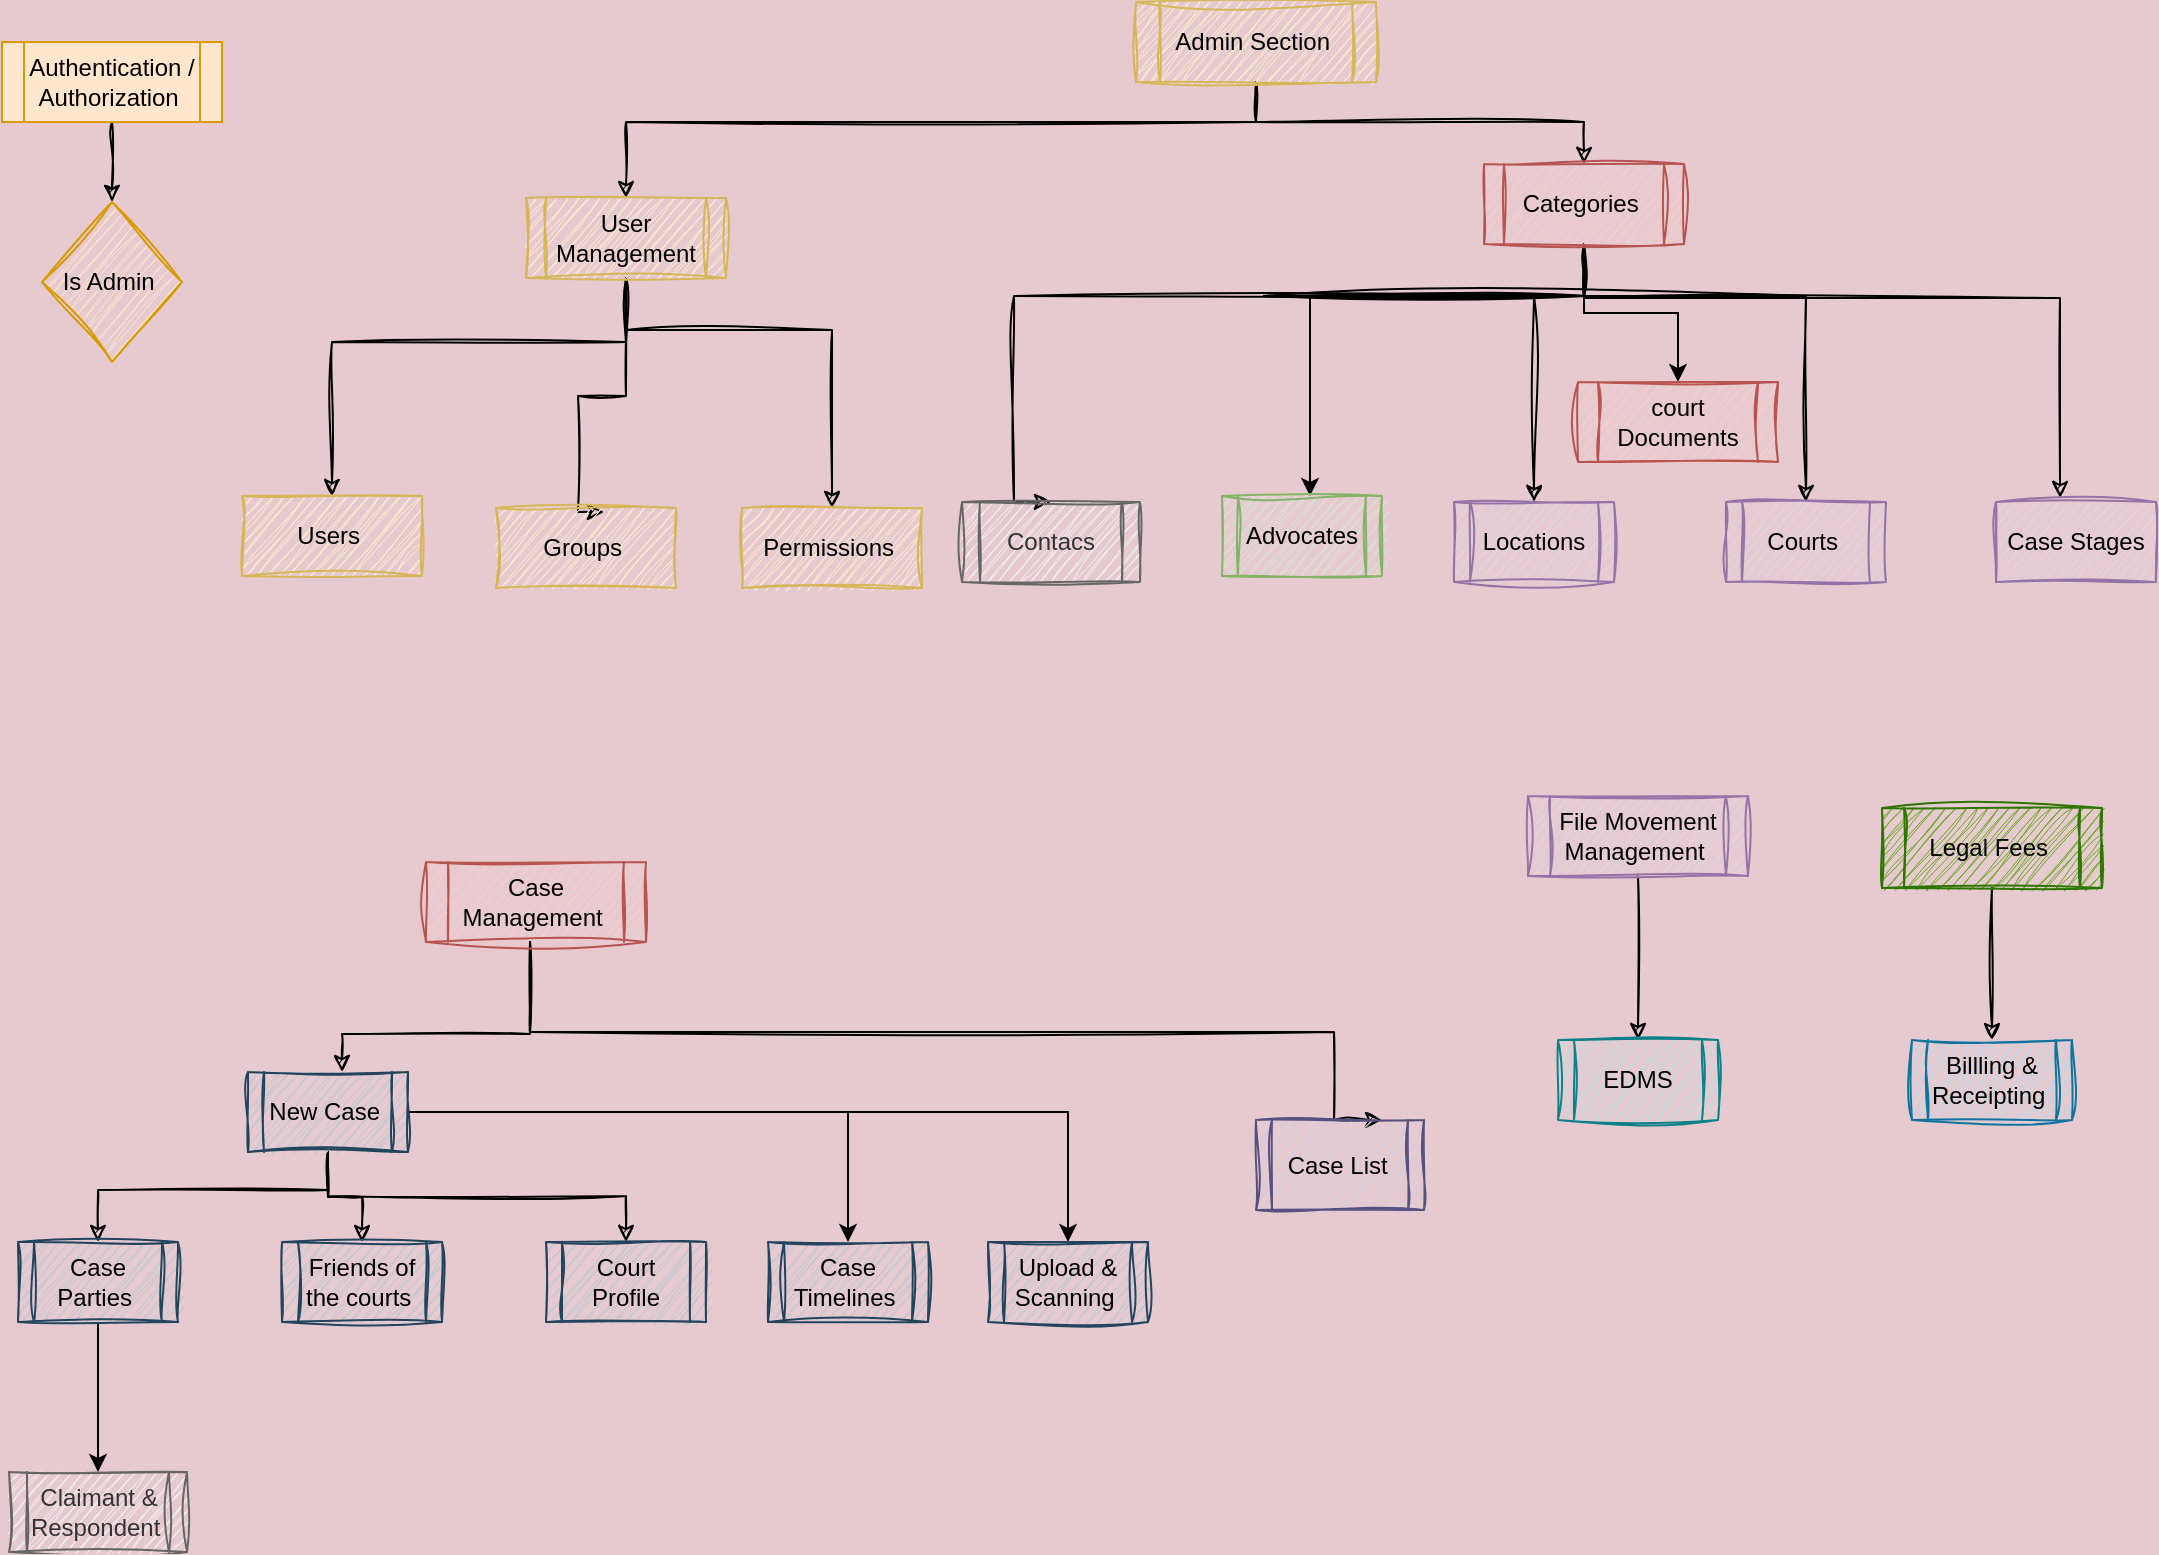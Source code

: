 <mxfile version="20.8.10" type="device" pages="19"><diagram id="8yPpKuRlVWXWhYJcRqZx" name="Overview"><mxGraphModel dx="1432" dy="854" grid="0" gridSize="10" guides="1" tooltips="1" connect="1" arrows="1" fold="1" page="1" pageScale="1" pageWidth="1100" pageHeight="850" background="#E6CAD0" math="0" shadow="0"><root><mxCell id="0"/><mxCell id="1" parent="0"/><mxCell id="EmsyYKhlednIQuDGIo-u-3" style="edgeStyle=orthogonalEdgeStyle;rounded=0;sketch=1;orthogonalLoop=1;jettySize=auto;html=1;" parent="1" source="BkweyMMWmm6gSPxiIpIO-1" target="BkweyMMWmm6gSPxiIpIO-9" edge="1"><mxGeometry relative="1" as="geometry"><Array as="points"><mxPoint x="637" y="80"/><mxPoint x="801" y="80"/></Array></mxGeometry></mxCell><mxCell id="EmsyYKhlednIQuDGIo-u-4" style="edgeStyle=orthogonalEdgeStyle;rounded=0;sketch=1;orthogonalLoop=1;jettySize=auto;html=1;entryX=0.5;entryY=0;entryDx=0;entryDy=0;" parent="1" source="BkweyMMWmm6gSPxiIpIO-1" target="BkweyMMWmm6gSPxiIpIO-7" edge="1"><mxGeometry relative="1" as="geometry"><Array as="points"><mxPoint x="637" y="80"/><mxPoint x="322" y="80"/></Array></mxGeometry></mxCell><mxCell id="BkweyMMWmm6gSPxiIpIO-1" value="Admin Section&amp;nbsp;" style="shape=process;whiteSpace=wrap;html=1;backgroundOutline=1;fillColor=#fff2cc;strokeColor=#d6b656;sketch=1;curveFitting=1;jiggle=2;fontColor=#000000;" parent="1" vertex="1"><mxGeometry x="577" y="20" width="120" height="40" as="geometry"/></mxCell><mxCell id="EmsyYKhlednIQuDGIo-u-12" style="edgeStyle=orthogonalEdgeStyle;rounded=0;sketch=1;orthogonalLoop=1;jettySize=auto;html=1;entryX=0.588;entryY=0;entryDx=0;entryDy=0;entryPerimeter=0;" parent="1" source="BkweyMMWmm6gSPxiIpIO-2" target="BkweyMMWmm6gSPxiIpIO-27" edge="1"><mxGeometry relative="1" as="geometry"><mxPoint x="259" y="535" as="targetPoint"/><Array as="points"><mxPoint x="274" y="536"/><mxPoint x="180" y="536"/></Array></mxGeometry></mxCell><mxCell id="EmsyYKhlednIQuDGIo-u-13" style="edgeStyle=orthogonalEdgeStyle;rounded=0;sketch=1;orthogonalLoop=1;jettySize=auto;html=1;entryX=0.75;entryY=0;entryDx=0;entryDy=0;" parent="1" source="BkweyMMWmm6gSPxiIpIO-2" target="BkweyMMWmm6gSPxiIpIO-30" edge="1"><mxGeometry relative="1" as="geometry"><Array as="points"><mxPoint x="274" y="535"/><mxPoint x="676" y="535"/><mxPoint x="676" y="579"/></Array></mxGeometry></mxCell><mxCell id="BkweyMMWmm6gSPxiIpIO-2" value="Case Management&amp;nbsp;" style="shape=process;whiteSpace=wrap;html=1;backgroundOutline=1;fillColor=#f8cecc;strokeColor=#b85450;sketch=1;curveFitting=1;jiggle=2;fontColor=#000000;" parent="1" vertex="1"><mxGeometry x="222" y="450" width="110" height="40" as="geometry"/></mxCell><mxCell id="EmsyYKhlednIQuDGIo-u-23" value="" style="edgeStyle=orthogonalEdgeStyle;rounded=0;sketch=1;orthogonalLoop=1;jettySize=auto;html=1;" parent="1" source="BkweyMMWmm6gSPxiIpIO-3" target="BkweyMMWmm6gSPxiIpIO-33" edge="1"><mxGeometry relative="1" as="geometry"/></mxCell><mxCell id="BkweyMMWmm6gSPxiIpIO-3" value="File Movement Management&amp;nbsp;" style="shape=process;whiteSpace=wrap;html=1;backgroundOutline=1;fillColor=#e1d5e7;strokeColor=#9673a6;sketch=1;curveFitting=1;jiggle=2;fontColor=#000000;" parent="1" vertex="1"><mxGeometry x="773" y="417" width="110" height="40" as="geometry"/></mxCell><mxCell id="EmsyYKhlednIQuDGIo-u-22" value="" style="edgeStyle=orthogonalEdgeStyle;rounded=0;sketch=1;orthogonalLoop=1;jettySize=auto;html=1;" parent="1" source="BkweyMMWmm6gSPxiIpIO-4" target="BkweyMMWmm6gSPxiIpIO-35" edge="1"><mxGeometry relative="1" as="geometry"/></mxCell><mxCell id="BkweyMMWmm6gSPxiIpIO-4" value="Legal Fees&amp;nbsp;" style="shape=process;whiteSpace=wrap;html=1;backgroundOutline=1;fillColor=#60a917;fontColor=#000000;strokeColor=#2D7600;sketch=1;curveFitting=1;jiggle=2;" parent="1" vertex="1"><mxGeometry x="950" y="423" width="110" height="40" as="geometry"/></mxCell><mxCell id="BkweyMMWmm6gSPxiIpIO-38" value="" style="edgeStyle=orthogonalEdgeStyle;rounded=0;orthogonalLoop=1;jettySize=auto;html=1;sketch=1;curveFitting=1;jiggle=2;" parent="1" source="BkweyMMWmm6gSPxiIpIO-5" target="BkweyMMWmm6gSPxiIpIO-37" edge="1"><mxGeometry relative="1" as="geometry"/></mxCell><mxCell id="BkweyMMWmm6gSPxiIpIO-5" value="Authentication / Authorization&amp;nbsp;" style="shape=process;whiteSpace=wrap;html=1;backgroundOutline=1;fillColor=#ffe6cc;strokeColor=#d79b00;fontColor=#000000;" parent="1" vertex="1"><mxGeometry x="10" y="40" width="110" height="40" as="geometry"/></mxCell><mxCell id="BkweyMMWmm6gSPxiIpIO-50" value="" style="edgeStyle=orthogonalEdgeStyle;rounded=0;orthogonalLoop=1;jettySize=auto;html=1;sketch=1;curveFitting=1;jiggle=2;fontColor=#000000;" parent="1" source="BkweyMMWmm6gSPxiIpIO-7" target="BkweyMMWmm6gSPxiIpIO-49" edge="1"><mxGeometry relative="1" as="geometry"><Array as="points"><mxPoint x="322" y="190"/><mxPoint x="175" y="190"/></Array></mxGeometry></mxCell><mxCell id="EmsyYKhlednIQuDGIo-u-7" style="edgeStyle=orthogonalEdgeStyle;rounded=0;sketch=1;orthogonalLoop=1;jettySize=auto;html=1;fontColor=#000000;" parent="1" source="BkweyMMWmm6gSPxiIpIO-7" edge="1"><mxGeometry relative="1" as="geometry"><mxPoint x="311" y="275" as="targetPoint"/><Array as="points"><mxPoint x="322" y="217"/><mxPoint x="298" y="217"/><mxPoint x="298" y="275"/></Array></mxGeometry></mxCell><mxCell id="EmsyYKhlednIQuDGIo-u-10" style="edgeStyle=orthogonalEdgeStyle;rounded=0;sketch=1;orthogonalLoop=1;jettySize=auto;html=1;entryX=0.5;entryY=0;entryDx=0;entryDy=0;fontColor=#000000;" parent="1" source="BkweyMMWmm6gSPxiIpIO-7" target="EmsyYKhlednIQuDGIo-u-8" edge="1"><mxGeometry relative="1" as="geometry"><Array as="points"><mxPoint x="322" y="184"/><mxPoint x="425" y="184"/></Array></mxGeometry></mxCell><mxCell id="BkweyMMWmm6gSPxiIpIO-7" value="User Management" style="shape=process;whiteSpace=wrap;html=1;backgroundOutline=1;fillColor=#fff2cc;strokeColor=#d6b656;sketch=1;curveFitting=1;jiggle=2;fontColor=#000000;" parent="1" vertex="1"><mxGeometry x="272" y="118" width="100" height="40" as="geometry"/></mxCell><mxCell id="BkweyMMWmm6gSPxiIpIO-45" style="edgeStyle=orthogonalEdgeStyle;rounded=0;orthogonalLoop=1;jettySize=auto;html=1;entryX=0.5;entryY=0;entryDx=0;entryDy=0;sketch=1;curveFitting=1;jiggle=2;fontColor=#000000;" parent="1" source="BkweyMMWmm6gSPxiIpIO-9" target="BkweyMMWmm6gSPxiIpIO-23" edge="1"><mxGeometry relative="1" as="geometry"><Array as="points"><mxPoint x="801" y="167"/><mxPoint x="516" y="167"/></Array></mxGeometry></mxCell><mxCell id="BkweyMMWmm6gSPxiIpIO-47" style="edgeStyle=orthogonalEdgeStyle;rounded=0;orthogonalLoop=1;jettySize=auto;html=1;entryX=0.5;entryY=0;entryDx=0;entryDy=0;sketch=1;curveFitting=1;jiggle=2;fontColor=#000000;" parent="1" source="BkweyMMWmm6gSPxiIpIO-9" target="BkweyMMWmm6gSPxiIpIO-11" edge="1"><mxGeometry relative="1" as="geometry"><Array as="points"><mxPoint x="641" y="167"/><mxPoint x="771" y="167"/></Array></mxGeometry></mxCell><mxCell id="BkweyMMWmm6gSPxiIpIO-48" style="edgeStyle=orthogonalEdgeStyle;rounded=0;orthogonalLoop=1;jettySize=auto;html=1;entryX=0.5;entryY=0;entryDx=0;entryDy=0;sketch=1;curveFitting=1;jiggle=2;fontColor=#000000;" parent="1" source="BkweyMMWmm6gSPxiIpIO-9" target="BkweyMMWmm6gSPxiIpIO-15" edge="1"><mxGeometry relative="1" as="geometry"><Array as="points"><mxPoint x="641" y="167"/><mxPoint x="871" y="167"/></Array></mxGeometry></mxCell><mxCell id="EmsyYKhlednIQuDGIo-u-1" style="edgeStyle=orthogonalEdgeStyle;rounded=0;sketch=1;orthogonalLoop=1;jettySize=auto;html=1;entryX=0.4;entryY=-0.05;entryDx=0;entryDy=0;entryPerimeter=0;fontColor=#000000;" parent="1" source="BkweyMMWmm6gSPxiIpIO-9" target="C9dDO_x3To4tQjgj92Lr-1" edge="1"><mxGeometry relative="1" as="geometry"><Array as="points"><mxPoint x="801" y="168"/><mxPoint x="1039" y="168"/></Array></mxGeometry></mxCell><mxCell id="w--YKIA6_x6K5qw28E5S-4" value="" style="edgeStyle=orthogonalEdgeStyle;rounded=0;orthogonalLoop=1;jettySize=auto;html=1;fontColor=#000000;" parent="1" source="BkweyMMWmm6gSPxiIpIO-9" target="w--YKIA6_x6K5qw28E5S-3" edge="1"><mxGeometry relative="1" as="geometry"/></mxCell><mxCell id="wc25IuyLIQYCG66y3GSH-1" style="edgeStyle=orthogonalEdgeStyle;rounded=0;orthogonalLoop=1;jettySize=auto;html=1;fontColor=#000000;" parent="1" source="BkweyMMWmm6gSPxiIpIO-9" target="BkweyMMWmm6gSPxiIpIO-25" edge="1"><mxGeometry relative="1" as="geometry"><Array as="points"><mxPoint x="801" y="167"/><mxPoint x="664" y="167"/></Array></mxGeometry></mxCell><mxCell id="BkweyMMWmm6gSPxiIpIO-9" value="Categories&amp;nbsp;" style="shape=process;whiteSpace=wrap;html=1;backgroundOutline=1;fillColor=#f8cecc;strokeColor=#b85450;sketch=1;curveFitting=1;jiggle=2;fontColor=#000000;" parent="1" vertex="1"><mxGeometry x="751" y="101" width="100" height="40" as="geometry"/></mxCell><mxCell id="BkweyMMWmm6gSPxiIpIO-11" value="Locations" style="shape=process;whiteSpace=wrap;html=1;backgroundOutline=1;fillColor=#e1d5e7;strokeColor=#9673a6;sketch=1;curveFitting=1;jiggle=2;fontColor=#000000;" parent="1" vertex="1"><mxGeometry x="736" y="270" width="80" height="40" as="geometry"/></mxCell><mxCell id="BkweyMMWmm6gSPxiIpIO-15" value="Courts&amp;nbsp;" style="shape=process;whiteSpace=wrap;html=1;backgroundOutline=1;fillColor=#e1d5e7;strokeColor=#9673a6;sketch=1;curveFitting=1;jiggle=2;fontColor=#000000;" parent="1" vertex="1"><mxGeometry x="872" y="270" width="80" height="40" as="geometry"/></mxCell><mxCell id="BkweyMMWmm6gSPxiIpIO-23" value="Contacs" style="shape=process;whiteSpace=wrap;html=1;backgroundOutline=1;fillColor=#f5f5f5;fontColor=#333333;strokeColor=#666666;sketch=1;curveFitting=1;jiggle=2;" parent="1" vertex="1"><mxGeometry x="490" y="270" width="89" height="40" as="geometry"/></mxCell><mxCell id="EmsyYKhlednIQuDGIo-u-15" value="" style="edgeStyle=orthogonalEdgeStyle;rounded=0;sketch=1;orthogonalLoop=1;jettySize=auto;html=1;" parent="1" source="BkweyMMWmm6gSPxiIpIO-27" target="EmsyYKhlednIQuDGIo-u-14" edge="1"><mxGeometry relative="1" as="geometry"><Array as="points"><mxPoint x="173" y="614"/><mxPoint x="58" y="614"/></Array></mxGeometry></mxCell><mxCell id="EmsyYKhlednIQuDGIo-u-18" style="edgeStyle=orthogonalEdgeStyle;rounded=0;sketch=1;orthogonalLoop=1;jettySize=auto;html=1;" parent="1" source="BkweyMMWmm6gSPxiIpIO-27" target="EmsyYKhlednIQuDGIo-u-16" edge="1"><mxGeometry relative="1" as="geometry"/></mxCell><mxCell id="EmsyYKhlednIQuDGIo-u-21" style="edgeStyle=orthogonalEdgeStyle;rounded=0;sketch=1;orthogonalLoop=1;jettySize=auto;html=1;entryX=0.5;entryY=0;entryDx=0;entryDy=0;" parent="1" source="BkweyMMWmm6gSPxiIpIO-27" target="EmsyYKhlednIQuDGIo-u-19" edge="1"><mxGeometry relative="1" as="geometry"><Array as="points"><mxPoint x="173" y="617"/><mxPoint x="322" y="617"/></Array></mxGeometry></mxCell><mxCell id="3yd1KqKvQzqjt7-uiknG-5" style="edgeStyle=orthogonalEdgeStyle;rounded=0;orthogonalLoop=1;jettySize=auto;html=1;" parent="1" source="BkweyMMWmm6gSPxiIpIO-27" target="3yd1KqKvQzqjt7-uiknG-2" edge="1"><mxGeometry relative="1" as="geometry"/></mxCell><mxCell id="2GH9ha42yR_O-r0SI9TY-2" value="" style="edgeStyle=orthogonalEdgeStyle;rounded=0;orthogonalLoop=1;jettySize=auto;html=1;" parent="1" source="BkweyMMWmm6gSPxiIpIO-27" target="2GH9ha42yR_O-r0SI9TY-1" edge="1"><mxGeometry relative="1" as="geometry"/></mxCell><mxCell id="BkweyMMWmm6gSPxiIpIO-27" value="New Case&amp;nbsp;" style="shape=process;whiteSpace=wrap;html=1;backgroundOutline=1;fillColor=#bac8d3;strokeColor=#23445d;sketch=1;curveFitting=1;jiggle=2;fontColor=#000000;" parent="1" vertex="1"><mxGeometry x="133" y="555" width="80" height="40" as="geometry"/></mxCell><mxCell id="BkweyMMWmm6gSPxiIpIO-30" value="Case List&amp;nbsp;" style="shape=process;whiteSpace=wrap;html=1;backgroundOutline=1;fillColor=#d0cee2;strokeColor=#56517e;sketch=1;curveFitting=1;jiggle=2;fontColor=#000000;" parent="1" vertex="1"><mxGeometry x="637" y="579" width="84" height="45" as="geometry"/></mxCell><mxCell id="BkweyMMWmm6gSPxiIpIO-33" value="EDMS" style="shape=process;whiteSpace=wrap;html=1;backgroundOutline=1;fillColor=#b0e3e6;strokeColor=#0e8088;sketch=1;curveFitting=1;jiggle=2;fontColor=#000000;" parent="1" vertex="1"><mxGeometry x="788" y="539" width="80" height="40" as="geometry"/></mxCell><mxCell id="BkweyMMWmm6gSPxiIpIO-35" value="Billling &amp;amp; Receipting&amp;nbsp;" style="shape=process;whiteSpace=wrap;html=1;backgroundOutline=1;fillColor=#b1ddf0;strokeColor=#10739e;sketch=1;curveFitting=1;jiggle=2;fontColor=#000000;" parent="1" vertex="1"><mxGeometry x="965" y="539" width="80" height="40" as="geometry"/></mxCell><mxCell id="BkweyMMWmm6gSPxiIpIO-37" value="Is Admin&amp;nbsp;" style="rhombus;whiteSpace=wrap;html=1;fillColor=#ffe6cc;strokeColor=#d79b00;sketch=1;curveFitting=1;jiggle=2;fontColor=#000000;" parent="1" vertex="1"><mxGeometry x="30" y="120" width="70" height="80" as="geometry"/></mxCell><mxCell id="BkweyMMWmm6gSPxiIpIO-25" value="Advocates" style="shape=process;whiteSpace=wrap;html=1;backgroundOutline=1;fillColor=#d5e8d4;strokeColor=#82b366;sketch=1;curveFitting=1;jiggle=2;fontColor=#000000;" parent="1" vertex="1"><mxGeometry x="620" y="267" width="80" height="40" as="geometry"/></mxCell><mxCell id="BkweyMMWmm6gSPxiIpIO-49" value="Users&amp;nbsp;" style="whiteSpace=wrap;html=1;fillColor=#fff2cc;strokeColor=#d6b656;sketch=1;curveFitting=1;jiggle=2;fontColor=#000000;" parent="1" vertex="1"><mxGeometry x="130" y="267" width="90" height="40" as="geometry"/></mxCell><mxCell id="BkweyMMWmm6gSPxiIpIO-51" style="edgeStyle=orthogonalEdgeStyle;rounded=0;orthogonalLoop=1;jettySize=auto;html=1;exitX=0.5;exitY=1;exitDx=0;exitDy=0;sketch=1;curveFitting=1;jiggle=2;" parent="1" source="BkweyMMWmm6gSPxiIpIO-37" target="BkweyMMWmm6gSPxiIpIO-37" edge="1"><mxGeometry relative="1" as="geometry"/></mxCell><mxCell id="C9dDO_x3To4tQjgj92Lr-1" value="Case Stages" style="shape=process;whiteSpace=wrap;html=1;backgroundOutline=1;fillColor=#e1d5e7;strokeColor=#9673a6;sketch=1;curveFitting=1;jiggle=2;size=0;fontColor=#000000;" parent="1" vertex="1"><mxGeometry x="1007" y="270" width="80" height="40" as="geometry"/></mxCell><mxCell id="EmsyYKhlednIQuDGIo-u-5" value="Groups&amp;nbsp;" style="whiteSpace=wrap;html=1;fillColor=#fff2cc;strokeColor=#d6b656;sketch=1;curveFitting=1;jiggle=2;fontColor=#000000;" parent="1" vertex="1"><mxGeometry x="257" y="273" width="90" height="40" as="geometry"/></mxCell><mxCell id="EmsyYKhlednIQuDGIo-u-8" value="Permissions&amp;nbsp;" style="whiteSpace=wrap;html=1;fillColor=#fff2cc;strokeColor=#d6b656;sketch=1;curveFitting=1;jiggle=2;fontColor=#000000;" parent="1" vertex="1"><mxGeometry x="380" y="273" width="90" height="40" as="geometry"/></mxCell><mxCell id="3yd1KqKvQzqjt7-uiknG-1" value="" style="edgeStyle=orthogonalEdgeStyle;rounded=0;orthogonalLoop=1;jettySize=auto;html=1;" parent="1" source="EmsyYKhlednIQuDGIo-u-14" target="w--YKIA6_x6K5qw28E5S-1" edge="1"><mxGeometry relative="1" as="geometry"/></mxCell><mxCell id="EmsyYKhlednIQuDGIo-u-14" value="Case Parties&amp;nbsp;" style="shape=process;whiteSpace=wrap;html=1;backgroundOutline=1;fillColor=#bac8d3;strokeColor=#23445d;sketch=1;curveFitting=1;jiggle=2;fontColor=#000000;" parent="1" vertex="1"><mxGeometry x="18" y="640" width="80" height="40" as="geometry"/></mxCell><mxCell id="EmsyYKhlednIQuDGIo-u-16" value="Friends of the courts&amp;nbsp;" style="shape=process;whiteSpace=wrap;html=1;backgroundOutline=1;fillColor=#bac8d3;strokeColor=#23445d;sketch=1;curveFitting=1;jiggle=2;fontColor=#000000;" parent="1" vertex="1"><mxGeometry x="150" y="640" width="80" height="40" as="geometry"/></mxCell><mxCell id="EmsyYKhlednIQuDGIo-u-19" value="Court Profile" style="shape=process;whiteSpace=wrap;html=1;backgroundOutline=1;fillColor=#bac8d3;strokeColor=#23445d;sketch=1;curveFitting=1;jiggle=2;fontColor=#000000;" parent="1" vertex="1"><mxGeometry x="282" y="640" width="80" height="40" as="geometry"/></mxCell><mxCell id="w--YKIA6_x6K5qw28E5S-1" value="Claimant &amp;amp; Respondent&amp;nbsp;" style="shape=process;whiteSpace=wrap;html=1;backgroundOutline=1;fillColor=#f5f5f5;fontColor=#333333;strokeColor=#666666;sketch=1;curveFitting=1;jiggle=2;" parent="1" vertex="1"><mxGeometry x="13.5" y="755" width="89" height="40" as="geometry"/></mxCell><mxCell id="w--YKIA6_x6K5qw28E5S-3" value="court Documents" style="shape=process;whiteSpace=wrap;html=1;backgroundOutline=1;fillColor=#f8cecc;strokeColor=#b85450;sketch=1;curveFitting=1;jiggle=2;fontColor=#000000;" parent="1" vertex="1"><mxGeometry x="798" y="210" width="100" height="40" as="geometry"/></mxCell><mxCell id="3yd1KqKvQzqjt7-uiknG-2" value="Upload &amp;amp; Scanning&amp;nbsp;" style="shape=process;whiteSpace=wrap;html=1;backgroundOutline=1;fillColor=#bac8d3;strokeColor=#23445d;sketch=1;curveFitting=1;jiggle=2;fontColor=#000000;" parent="1" vertex="1"><mxGeometry x="503" y="640" width="80" height="40" as="geometry"/></mxCell><mxCell id="2GH9ha42yR_O-r0SI9TY-1" value="Case Timelines&amp;nbsp;" style="shape=process;whiteSpace=wrap;html=1;backgroundOutline=1;fillColor=#bac8d3;strokeColor=#23445d;sketch=1;curveFitting=1;jiggle=2;fontColor=#000000;" parent="1" vertex="1"><mxGeometry x="393" y="640" width="80" height="40" as="geometry"/></mxCell></root></mxGraphModel></diagram><diagram name="Detailed Design " id="XSBIbIJvYwdrq39S0z9m"><mxGraphModel dx="1432" dy="854" grid="0" gridSize="10" guides="1" tooltips="1" connect="1" arrows="1" fold="1" page="1" pageScale="1" pageWidth="1100" pageHeight="850" background="#E6CAD0" math="0" shadow="0"><root><mxCell id="AS_2GIiAoJZlfJLkAJcF-0"/><mxCell id="AS_2GIiAoJZlfJLkAJcF-1" parent="AS_2GIiAoJZlfJLkAJcF-0"/><mxCell id="AS_2GIiAoJZlfJLkAJcF-3" style="edgeStyle=orthogonalEdgeStyle;rounded=0;sketch=1;orthogonalLoop=1;jettySize=auto;html=1;entryX=0.5;entryY=0;entryDx=0;entryDy=0;" edge="1" parent="AS_2GIiAoJZlfJLkAJcF-1" source="AS_2GIiAoJZlfJLkAJcF-4" target="AS_2GIiAoJZlfJLkAJcF-17"><mxGeometry relative="1" as="geometry"><Array as="points"><mxPoint x="404" y="80"/><mxPoint x="322" y="80"/></Array></mxGeometry></mxCell><mxCell id="Gh0EFc94le5Ybp1HEdV7-6" style="edgeStyle=orthogonalEdgeStyle;rounded=0;orthogonalLoop=1;jettySize=auto;html=1;fontSize=10;fontColor=#000000;" edge="1" parent="AS_2GIiAoJZlfJLkAJcF-1" source="AS_2GIiAoJZlfJLkAJcF-4" target="AS_2GIiAoJZlfJLkAJcF-24"><mxGeometry relative="1" as="geometry"><Array as="points"><mxPoint x="406" y="86"/><mxPoint x="479" y="86"/></Array></mxGeometry></mxCell><mxCell id="AS_2GIiAoJZlfJLkAJcF-4" value="Admin Section&amp;nbsp;" style="shape=process;whiteSpace=wrap;html=1;backgroundOutline=1;fillColor=#fff2cc;strokeColor=#d6b656;sketch=1;curveFitting=1;jiggle=2;fontColor=#000000;" vertex="1" parent="AS_2GIiAoJZlfJLkAJcF-1"><mxGeometry x="339" y="19" width="120" height="40" as="geometry"/></mxCell><mxCell id="Gh0EFc94le5Ybp1HEdV7-21" style="edgeStyle=orthogonalEdgeStyle;rounded=0;orthogonalLoop=1;jettySize=auto;html=1;entryX=1;entryY=0.75;entryDx=0;entryDy=0;fontSize=10;fontColor=#000000;" edge="1" parent="AS_2GIiAoJZlfJLkAJcF-1" source="AS_2GIiAoJZlfJLkAJcF-7" target="AS_2GIiAoJZlfJLkAJcF-33"><mxGeometry relative="1" as="geometry"><Array as="points"><mxPoint x="872" y="143"/></Array></mxGeometry></mxCell><mxCell id="AS_2GIiAoJZlfJLkAJcF-7" value="Case Management&amp;nbsp;" style="shape=process;whiteSpace=wrap;html=1;backgroundOutline=1;fillColor=#f8cecc;strokeColor=#b85450;sketch=1;curveFitting=1;jiggle=2;fontColor=#000000;" vertex="1" parent="AS_2GIiAoJZlfJLkAJcF-1"><mxGeometry x="820" y="11" width="110" height="40" as="geometry"/></mxCell><mxCell id="AS_2GIiAoJZlfJLkAJcF-8" value="" style="edgeStyle=orthogonalEdgeStyle;rounded=0;sketch=1;orthogonalLoop=1;jettySize=auto;html=1;" edge="1" parent="AS_2GIiAoJZlfJLkAJcF-1" source="AS_2GIiAoJZlfJLkAJcF-9" target="AS_2GIiAoJZlfJLkAJcF-35"><mxGeometry relative="1" as="geometry"/></mxCell><mxCell id="AS_2GIiAoJZlfJLkAJcF-9" value="File Movement Management&amp;nbsp;" style="shape=process;whiteSpace=wrap;html=1;backgroundOutline=1;fillColor=#e1d5e7;strokeColor=#9673a6;sketch=1;curveFitting=1;jiggle=2;fontColor=#000000;" vertex="1" parent="AS_2GIiAoJZlfJLkAJcF-1"><mxGeometry x="974" y="518" width="110" height="40" as="geometry"/></mxCell><mxCell id="AS_2GIiAoJZlfJLkAJcF-11" value="Legal Fees&amp;nbsp;" style="shape=process;whiteSpace=wrap;html=1;backgroundOutline=1;fillColor=#60a917;fontColor=#000000;strokeColor=#2D7600;sketch=1;curveFitting=1;jiggle=2;" vertex="1" parent="AS_2GIiAoJZlfJLkAJcF-1"><mxGeometry x="576" y="570" width="110" height="40" as="geometry"/></mxCell><mxCell id="AS_2GIiAoJZlfJLkAJcF-12" value="" style="edgeStyle=orthogonalEdgeStyle;rounded=0;orthogonalLoop=1;jettySize=auto;html=1;sketch=1;curveFitting=1;jiggle=2;" edge="1" parent="AS_2GIiAoJZlfJLkAJcF-1" source="AS_2GIiAoJZlfJLkAJcF-13" target="AS_2GIiAoJZlfJLkAJcF-37"><mxGeometry relative="1" as="geometry"/></mxCell><mxCell id="AS_2GIiAoJZlfJLkAJcF-13" value="Authentication / Authorization&amp;nbsp;" style="shape=process;whiteSpace=wrap;html=1;backgroundOutline=1;fillColor=#ffe6cc;strokeColor=#d79b00;fontColor=#000000;" vertex="1" parent="AS_2GIiAoJZlfJLkAJcF-1"><mxGeometry x="10" y="40" width="110" height="40" as="geometry"/></mxCell><mxCell id="AS_2GIiAoJZlfJLkAJcF-14" value="" style="edgeStyle=orthogonalEdgeStyle;rounded=0;orthogonalLoop=1;jettySize=auto;html=1;sketch=1;curveFitting=1;jiggle=2;fontColor=#000000;" edge="1" parent="AS_2GIiAoJZlfJLkAJcF-1" source="AS_2GIiAoJZlfJLkAJcF-17" target="AS_2GIiAoJZlfJLkAJcF-39"><mxGeometry relative="1" as="geometry"><Array as="points"><mxPoint x="322" y="190"/><mxPoint x="175" y="190"/></Array></mxGeometry></mxCell><mxCell id="AS_2GIiAoJZlfJLkAJcF-17" value="User Management" style="shape=process;whiteSpace=wrap;html=1;backgroundOutline=1;fillColor=#fff2cc;strokeColor=#d6b656;sketch=1;curveFitting=1;jiggle=2;fontColor=#000000;" vertex="1" parent="AS_2GIiAoJZlfJLkAJcF-1"><mxGeometry x="272" y="118" width="100" height="40" as="geometry"/></mxCell><mxCell id="Gh0EFc94le5Ybp1HEdV7-7" style="edgeStyle=orthogonalEdgeStyle;rounded=0;orthogonalLoop=1;jettySize=auto;html=1;entryX=0;entryY=0.5;entryDx=0;entryDy=0;fontSize=10;fontColor=#000000;" edge="1" parent="AS_2GIiAoJZlfJLkAJcF-1" source="AS_2GIiAoJZlfJLkAJcF-24" target="AS_2GIiAoJZlfJLkAJcF-41"><mxGeometry relative="1" as="geometry"><Array as="points"><mxPoint x="465" y="211"/></Array></mxGeometry></mxCell><mxCell id="Gh0EFc94le5Ybp1HEdV7-8" value="Define Case Stages&amp;nbsp;" style="edgeLabel;html=1;align=center;verticalAlign=middle;resizable=0;points=[];fontSize=10;fontColor=#000000;" vertex="1" connectable="0" parent="Gh0EFc94le5Ybp1HEdV7-7"><mxGeometry x="0.152" y="2" relative="1" as="geometry"><mxPoint as="offset"/></mxGeometry></mxCell><mxCell id="Gh0EFc94le5Ybp1HEdV7-9" style="edgeStyle=orthogonalEdgeStyle;rounded=0;orthogonalLoop=1;jettySize=auto;html=1;entryX=0;entryY=0.5;entryDx=0;entryDy=0;fontSize=10;fontColor=#000000;" edge="1" parent="AS_2GIiAoJZlfJLkAJcF-1" source="AS_2GIiAoJZlfJLkAJcF-24" target="AS_2GIiAoJZlfJLkAJcF-26"><mxGeometry relative="1" as="geometry"><Array as="points"><mxPoint x="465" y="279"/></Array></mxGeometry></mxCell><mxCell id="Gh0EFc94le5Ybp1HEdV7-10" value="Define Couts Profile" style="edgeLabel;html=1;align=center;verticalAlign=middle;resizable=0;points=[];fontSize=10;fontColor=#000000;" vertex="1" connectable="0" parent="Gh0EFc94le5Ybp1HEdV7-9"><mxGeometry x="0.355" y="3" relative="1" as="geometry"><mxPoint as="offset"/></mxGeometry></mxCell><mxCell id="Gh0EFc94le5Ybp1HEdV7-11" style="edgeStyle=orthogonalEdgeStyle;rounded=0;orthogonalLoop=1;jettySize=auto;html=1;entryX=0;entryY=0.25;entryDx=0;entryDy=0;fontSize=10;fontColor=#000000;" edge="1" parent="AS_2GIiAoJZlfJLkAJcF-1" source="AS_2GIiAoJZlfJLkAJcF-24" target="AS_2GIiAoJZlfJLkAJcF-25"><mxGeometry relative="1" as="geometry"><Array as="points"><mxPoint x="465" y="345"/></Array></mxGeometry></mxCell><mxCell id="Gh0EFc94le5Ybp1HEdV7-12" value="Define Locations&amp;nbsp;" style="edgeLabel;html=1;align=center;verticalAlign=middle;resizable=0;points=[];fontSize=10;fontColor=#000000;" vertex="1" connectable="0" parent="Gh0EFc94le5Ybp1HEdV7-11"><mxGeometry x="0.469" relative="1" as="geometry"><mxPoint as="offset"/></mxGeometry></mxCell><mxCell id="Gh0EFc94le5Ybp1HEdV7-13" style="edgeStyle=orthogonalEdgeStyle;rounded=0;orthogonalLoop=1;jettySize=auto;html=1;entryX=0;entryY=0.75;entryDx=0;entryDy=0;fontSize=10;fontColor=#000000;" edge="1" parent="AS_2GIiAoJZlfJLkAJcF-1" source="AS_2GIiAoJZlfJLkAJcF-24" target="AS_2GIiAoJZlfJLkAJcF-49"><mxGeometry relative="1" as="geometry"><Array as="points"><mxPoint x="464" y="440"/></Array></mxGeometry></mxCell><mxCell id="Gh0EFc94le5Ybp1HEdV7-14" value="Define Document Types" style="edgeLabel;html=1;align=center;verticalAlign=middle;resizable=0;points=[];fontSize=10;fontColor=#000000;" vertex="1" connectable="0" parent="Gh0EFc94le5Ybp1HEdV7-13"><mxGeometry x="0.569" y="-1" relative="1" as="geometry"><mxPoint as="offset"/></mxGeometry></mxCell><mxCell id="Gh0EFc94le5Ybp1HEdV7-15" value="Profile Advocased&amp;nbsp;" style="edgeStyle=orthogonalEdgeStyle;rounded=0;orthogonalLoop=1;jettySize=auto;html=1;entryX=0;entryY=0.75;entryDx=0;entryDy=0;fontSize=10;fontColor=#000000;" edge="1" parent="AS_2GIiAoJZlfJLkAJcF-1" source="AS_2GIiAoJZlfJLkAJcF-24" target="AS_2GIiAoJZlfJLkAJcF-38"><mxGeometry x="0.823" y="6" relative="1" as="geometry"><Array as="points"><mxPoint x="464" y="514"/></Array><mxPoint as="offset"/></mxGeometry></mxCell><mxCell id="Gh0EFc94le5Ybp1HEdV7-26" value="Define Legal&amp;nbsp; Fee Items" style="edgeStyle=orthogonalEdgeStyle;rounded=0;orthogonalLoop=1;jettySize=auto;html=1;entryX=0;entryY=0.5;entryDx=0;entryDy=0;fontSize=10;fontColor=#000000;" edge="1" parent="AS_2GIiAoJZlfJLkAJcF-1" source="AS_2GIiAoJZlfJLkAJcF-24" target="AS_2GIiAoJZlfJLkAJcF-11"><mxGeometry x="0.76" y="-2" relative="1" as="geometry"><Array as="points"><mxPoint x="464" y="590"/></Array><mxPoint as="offset"/></mxGeometry></mxCell><mxCell id="AS_2GIiAoJZlfJLkAJcF-24" value="Customizations" style="shape=process;whiteSpace=wrap;html=1;backgroundOutline=1;fillColor=#f8cecc;strokeColor=#b85450;sketch=1;curveFitting=1;jiggle=2;fontColor=#000000;" vertex="1" parent="AS_2GIiAoJZlfJLkAJcF-1"><mxGeometry x="395" y="112" width="167" height="48" as="geometry"/></mxCell><mxCell id="AS_2GIiAoJZlfJLkAJcF-25" value="Locations" style="shape=process;whiteSpace=wrap;html=1;backgroundOutline=1;fillColor=#e1d5e7;strokeColor=#9673a6;sketch=1;curveFitting=1;jiggle=2;fontColor=#000000;" vertex="1" parent="AS_2GIiAoJZlfJLkAJcF-1"><mxGeometry x="583" y="335" width="80" height="40" as="geometry"/></mxCell><mxCell id="AS_2GIiAoJZlfJLkAJcF-26" value="Courts&amp;nbsp;" style="shape=process;whiteSpace=wrap;html=1;backgroundOutline=1;fillColor=#e1d5e7;strokeColor=#9673a6;sketch=1;curveFitting=1;jiggle=2;fontColor=#000000;" vertex="1" parent="AS_2GIiAoJZlfJLkAJcF-1"><mxGeometry x="583" y="259" width="80" height="40" as="geometry"/></mxCell><mxCell id="Gh0EFc94le5Ybp1HEdV7-16" style="edgeStyle=orthogonalEdgeStyle;rounded=0;orthogonalLoop=1;jettySize=auto;html=1;entryX=1;entryY=0.5;entryDx=0;entryDy=0;fontSize=10;fontColor=#000000;fillColor=#008a00;strokeColor=#005700;" edge="1" parent="AS_2GIiAoJZlfJLkAJcF-1" source="AS_2GIiAoJZlfJLkAJcF-33" target="AS_2GIiAoJZlfJLkAJcF-41"><mxGeometry relative="1" as="geometry"><Array as="points"><mxPoint x="704" y="323"/><mxPoint x="704" y="212"/></Array></mxGeometry></mxCell><mxCell id="Gh0EFc94le5Ybp1HEdV7-17" style="edgeStyle=orthogonalEdgeStyle;rounded=0;orthogonalLoop=1;jettySize=auto;html=1;entryX=1;entryY=0.5;entryDx=0;entryDy=0;fontSize=10;fontColor=#000000;fillColor=#008a00;strokeColor=#005700;" edge="1" parent="AS_2GIiAoJZlfJLkAJcF-1" source="AS_2GIiAoJZlfJLkAJcF-33" target="AS_2GIiAoJZlfJLkAJcF-26"><mxGeometry relative="1" as="geometry"><Array as="points"><mxPoint x="767" y="323"/><mxPoint x="706" y="323"/><mxPoint x="706" y="279"/></Array></mxGeometry></mxCell><mxCell id="Gh0EFc94le5Ybp1HEdV7-18" style="edgeStyle=orthogonalEdgeStyle;rounded=0;orthogonalLoop=1;jettySize=auto;html=1;entryX=1;entryY=0.75;entryDx=0;entryDy=0;fontSize=10;fontColor=#000000;fillColor=#008a00;strokeColor=#005700;" edge="1" parent="AS_2GIiAoJZlfJLkAJcF-1" source="AS_2GIiAoJZlfJLkAJcF-33" target="AS_2GIiAoJZlfJLkAJcF-25"><mxGeometry relative="1" as="geometry"><Array as="points"><mxPoint x="705" y="323"/><mxPoint x="705" y="365"/></Array></mxGeometry></mxCell><mxCell id="Gh0EFc94le5Ybp1HEdV7-19" style="edgeStyle=orthogonalEdgeStyle;rounded=0;orthogonalLoop=1;jettySize=auto;html=1;entryX=1;entryY=0.75;entryDx=0;entryDy=0;fontSize=10;fontColor=#000000;" edge="1" parent="AS_2GIiAoJZlfJLkAJcF-1" source="AS_2GIiAoJZlfJLkAJcF-33" target="AS_2GIiAoJZlfJLkAJcF-49"><mxGeometry relative="1" as="geometry"><Array as="points"><mxPoint x="703" y="325"/><mxPoint x="703" y="440"/></Array></mxGeometry></mxCell><mxCell id="Gh0EFc94le5Ybp1HEdV7-20" value="ASSIGN&amp;nbsp;" style="edgeStyle=orthogonalEdgeStyle;rounded=0;orthogonalLoop=1;jettySize=auto;html=1;entryX=1;entryY=0.5;entryDx=0;entryDy=0;fontSize=10;fontColor=#000000;fillColor=#008a00;strokeColor=#005700;" edge="1" parent="AS_2GIiAoJZlfJLkAJcF-1" source="AS_2GIiAoJZlfJLkAJcF-33" target="AS_2GIiAoJZlfJLkAJcF-38"><mxGeometry x="-0.855" y="-3" relative="1" as="geometry"><Array as="points"><mxPoint x="703" y="323"/><mxPoint x="703" y="504"/></Array><mxPoint as="offset"/></mxGeometry></mxCell><mxCell id="Gh0EFc94le5Ybp1HEdV7-23" style="edgeStyle=orthogonalEdgeStyle;rounded=0;orthogonalLoop=1;jettySize=auto;html=1;entryX=0;entryY=0.75;entryDx=0;entryDy=0;fontSize=10;fontColor=#000000;fillColor=#008a00;strokeColor=#005700;" edge="1" parent="AS_2GIiAoJZlfJLkAJcF-1" source="AS_2GIiAoJZlfJLkAJcF-33" target="AS_2GIiAoJZlfJLkAJcF-45"><mxGeometry relative="1" as="geometry"><Array as="points"><mxPoint x="767" y="223"/><mxPoint x="861" y="223"/></Array></mxGeometry></mxCell><mxCell id="Gh0EFc94le5Ybp1HEdV7-24" style="edgeStyle=orthogonalEdgeStyle;rounded=0;orthogonalLoop=1;jettySize=auto;html=1;entryX=0;entryY=0.25;entryDx=0;entryDy=0;fontSize=10;fontColor=#000000;fillColor=#008a00;strokeColor=#005700;" edge="1" parent="AS_2GIiAoJZlfJLkAJcF-1" source="AS_2GIiAoJZlfJLkAJcF-33" target="AS_2GIiAoJZlfJLkAJcF-50"><mxGeometry relative="1" as="geometry"><Array as="points"><mxPoint x="767" y="305"/><mxPoint x="765" y="305"/><mxPoint x="765" y="425"/></Array></mxGeometry></mxCell><mxCell id="Gh0EFc94le5Ybp1HEdV7-27" style="edgeStyle=orthogonalEdgeStyle;rounded=0;orthogonalLoop=1;jettySize=auto;html=1;entryX=0;entryY=0.75;entryDx=0;entryDy=0;fontSize=10;fontColor=#000000;fillColor=#008a00;strokeColor=#005700;" edge="1" parent="AS_2GIiAoJZlfJLkAJcF-1" source="AS_2GIiAoJZlfJLkAJcF-33" target="AS_2GIiAoJZlfJLkAJcF-46"><mxGeometry relative="1" as="geometry"><Array as="points"><mxPoint x="767" y="312"/><mxPoint x="857" y="312"/></Array></mxGeometry></mxCell><mxCell id="AS_2GIiAoJZlfJLkAJcF-33" value="CREATE NEW CASE&amp;nbsp;" style="shape=process;whiteSpace=wrap;html=1;backgroundOutline=1;fillColor=#bac8d3;strokeColor=#23445d;sketch=1;curveFitting=1;jiggle=2;fontColor=#000000;" vertex="1" parent="AS_2GIiAoJZlfJLkAJcF-1"><mxGeometry x="723" y="104" width="88" height="52" as="geometry"/></mxCell><mxCell id="Gh0EFc94le5Ybp1HEdV7-28" style="edgeStyle=orthogonalEdgeStyle;rounded=0;orthogonalLoop=1;jettySize=auto;html=1;fontSize=10;fontColor=#000000;" edge="1" parent="AS_2GIiAoJZlfJLkAJcF-1" source="AS_2GIiAoJZlfJLkAJcF-34" target="AS_2GIiAoJZlfJLkAJcF-51"><mxGeometry relative="1" as="geometry"><Array as="points"><mxPoint x="771" y="509"/></Array></mxGeometry></mxCell><mxCell id="Gh0EFc94le5Ybp1HEdV7-31" style="edgeStyle=orthogonalEdgeStyle;rounded=0;orthogonalLoop=1;jettySize=auto;html=1;entryX=0;entryY=0.5;entryDx=0;entryDy=0;fontSize=10;fontColor=#000000;" edge="1" parent="AS_2GIiAoJZlfJLkAJcF-1" source="AS_2GIiAoJZlfJLkAJcF-34" target="Gh0EFc94le5Ybp1HEdV7-29"><mxGeometry relative="1" as="geometry"/></mxCell><mxCell id="Gh0EFc94le5Ybp1HEdV7-33" style="edgeStyle=orthogonalEdgeStyle;rounded=0;orthogonalLoop=1;jettySize=auto;html=1;entryX=0;entryY=0.5;entryDx=0;entryDy=0;fontSize=10;fontColor=#000000;" edge="1" parent="AS_2GIiAoJZlfJLkAJcF-1" source="AS_2GIiAoJZlfJLkAJcF-34" target="Gh0EFc94le5Ybp1HEdV7-32"><mxGeometry relative="1" as="geometry"/></mxCell><mxCell id="AS_2GIiAoJZlfJLkAJcF-34" value="Case List&amp;nbsp;" style="shape=process;whiteSpace=wrap;html=1;backgroundOutline=1;fillColor=#d0cee2;strokeColor=#56517e;sketch=1;curveFitting=1;jiggle=2;fontColor=#000000;" vertex="1" parent="AS_2GIiAoJZlfJLkAJcF-1"><mxGeometry x="663" y="732" width="93" height="45" as="geometry"/></mxCell><mxCell id="AS_2GIiAoJZlfJLkAJcF-35" value="EDMS" style="shape=process;whiteSpace=wrap;html=1;backgroundOutline=1;fillColor=#b0e3e6;strokeColor=#0e8088;sketch=1;curveFitting=1;jiggle=2;fontColor=#000000;" vertex="1" parent="AS_2GIiAoJZlfJLkAJcF-1"><mxGeometry x="989" y="415" width="80" height="40" as="geometry"/></mxCell><mxCell id="AS_2GIiAoJZlfJLkAJcF-36" value="Billling &amp;amp; Receipting&amp;nbsp;" style="shape=process;whiteSpace=wrap;html=1;backgroundOutline=1;fillColor=#b1ddf0;strokeColor=#10739e;sketch=1;curveFitting=1;jiggle=2;fontColor=#000000;" vertex="1" parent="AS_2GIiAoJZlfJLkAJcF-1"><mxGeometry x="974" y="602" width="110" height="40" as="geometry"/></mxCell><mxCell id="AS_2GIiAoJZlfJLkAJcF-37" value="Is Admin&amp;nbsp;" style="rhombus;whiteSpace=wrap;html=1;fillColor=#ffe6cc;strokeColor=#d79b00;sketch=1;curveFitting=1;jiggle=2;fontColor=#000000;" vertex="1" parent="AS_2GIiAoJZlfJLkAJcF-1"><mxGeometry x="30" y="120" width="70" height="80" as="geometry"/></mxCell><mxCell id="AS_2GIiAoJZlfJLkAJcF-38" value="Advocates" style="shape=process;whiteSpace=wrap;html=1;backgroundOutline=1;fillColor=#d5e8d4;strokeColor=#82b366;sketch=1;curveFitting=1;jiggle=2;fontColor=#000000;" vertex="1" parent="AS_2GIiAoJZlfJLkAJcF-1"><mxGeometry x="578.5" y="484" width="86.5" height="40" as="geometry"/></mxCell><mxCell id="AS_2GIiAoJZlfJLkAJcF-39" value="Create Users&amp;nbsp;" style="whiteSpace=wrap;html=1;fillColor=#fff2cc;strokeColor=#d6b656;sketch=1;curveFitting=1;jiggle=2;fontColor=#000000;" vertex="1" parent="AS_2GIiAoJZlfJLkAJcF-1"><mxGeometry x="133" y="227" width="90" height="40" as="geometry"/></mxCell><mxCell id="AS_2GIiAoJZlfJLkAJcF-40" style="edgeStyle=orthogonalEdgeStyle;rounded=0;orthogonalLoop=1;jettySize=auto;html=1;exitX=0.5;exitY=1;exitDx=0;exitDy=0;sketch=1;curveFitting=1;jiggle=2;" edge="1" parent="AS_2GIiAoJZlfJLkAJcF-1" source="AS_2GIiAoJZlfJLkAJcF-37" target="AS_2GIiAoJZlfJLkAJcF-37"><mxGeometry relative="1" as="geometry"/></mxCell><mxCell id="AS_2GIiAoJZlfJLkAJcF-41" value="Case Stages" style="shape=process;whiteSpace=wrap;html=1;backgroundOutline=1;fillColor=#e1d5e7;strokeColor=#9673a6;sketch=1;curveFitting=1;jiggle=2;size=0;fontColor=#000000;" vertex="1" parent="AS_2GIiAoJZlfJLkAJcF-1"><mxGeometry x="581" y="192" width="80" height="40" as="geometry"/></mxCell><mxCell id="Gh0EFc94le5Ybp1HEdV7-0" style="edgeStyle=orthogonalEdgeStyle;rounded=0;orthogonalLoop=1;jettySize=auto;html=1;entryX=0.25;entryY=1;entryDx=0;entryDy=0;fontSize=19;fontColor=#FFFFFF;" edge="1" parent="AS_2GIiAoJZlfJLkAJcF-1" source="AS_2GIiAoJZlfJLkAJcF-42" target="AS_2GIiAoJZlfJLkAJcF-39"><mxGeometry relative="1" as="geometry"/></mxCell><mxCell id="Gh0EFc94le5Ybp1HEdV7-1" value="Assign Roles&amp;nbsp;" style="edgeLabel;html=1;align=center;verticalAlign=middle;resizable=0;points=[];fontSize=10;fontColor=#000000;" vertex="1" connectable="0" parent="Gh0EFc94le5Ybp1HEdV7-0"><mxGeometry x="-0.14" y="-2" relative="1" as="geometry"><mxPoint as="offset"/></mxGeometry></mxCell><mxCell id="AS_2GIiAoJZlfJLkAJcF-42" value="Create Roles&amp;nbsp;&amp;nbsp;" style="whiteSpace=wrap;html=1;fillColor=#fff2cc;strokeColor=#d6b656;sketch=1;curveFitting=1;jiggle=2;fontColor=#000000;" vertex="1" parent="AS_2GIiAoJZlfJLkAJcF-1"><mxGeometry x="230" y="299" width="90" height="40" as="geometry"/></mxCell><mxCell id="Gh0EFc94le5Ybp1HEdV7-4" style="edgeStyle=orthogonalEdgeStyle;rounded=0;orthogonalLoop=1;jettySize=auto;html=1;fontSize=10;fontColor=#000000;entryX=0.25;entryY=1;entryDx=0;entryDy=0;" edge="1" parent="AS_2GIiAoJZlfJLkAJcF-1" source="AS_2GIiAoJZlfJLkAJcF-43" target="AS_2GIiAoJZlfJLkAJcF-42"><mxGeometry relative="1" as="geometry"><mxPoint x="254.609" y="353" as="targetPoint"/></mxGeometry></mxCell><mxCell id="Gh0EFc94le5Ybp1HEdV7-5" value="Assign Permission" style="edgeLabel;html=1;align=center;verticalAlign=middle;resizable=0;points=[];fontSize=10;fontColor=#000000;" vertex="1" connectable="0" parent="Gh0EFc94le5Ybp1HEdV7-4"><mxGeometry x="0.199" y="-2" relative="1" as="geometry"><mxPoint as="offset"/></mxGeometry></mxCell><mxCell id="AS_2GIiAoJZlfJLkAJcF-43" value="Permissions&amp;nbsp;" style="whiteSpace=wrap;html=1;fillColor=#fff2cc;strokeColor=#d6b656;sketch=1;curveFitting=1;jiggle=2;fontColor=#000000;" vertex="1" parent="AS_2GIiAoJZlfJLkAJcF-1"><mxGeometry x="332" y="368" width="90" height="40" as="geometry"/></mxCell><mxCell id="Gh0EFc94le5Ybp1HEdV7-22" style="edgeStyle=orthogonalEdgeStyle;rounded=0;orthogonalLoop=1;jettySize=auto;html=1;fontSize=10;fontColor=#000000;" edge="1" parent="AS_2GIiAoJZlfJLkAJcF-1" source="AS_2GIiAoJZlfJLkAJcF-45" target="AS_2GIiAoJZlfJLkAJcF-48"><mxGeometry relative="1" as="geometry"/></mxCell><mxCell id="AS_2GIiAoJZlfJLkAJcF-45" value="Case Parties&amp;nbsp;" style="shape=process;whiteSpace=wrap;html=1;backgroundOutline=1;fillColor=#bac8d3;strokeColor=#23445d;sketch=1;curveFitting=1;jiggle=2;fontColor=#000000;" vertex="1" parent="AS_2GIiAoJZlfJLkAJcF-1"><mxGeometry x="861" y="200" width="75" height="34" as="geometry"/></mxCell><mxCell id="AS_2GIiAoJZlfJLkAJcF-46" value="Friends of the courts&amp;nbsp;" style="shape=process;whiteSpace=wrap;html=1;backgroundOutline=1;fillColor=#bac8d3;strokeColor=#23445d;sketch=1;curveFitting=1;jiggle=2;fontColor=#000000;" vertex="1" parent="AS_2GIiAoJZlfJLkAJcF-1"><mxGeometry x="857" y="290" width="80" height="40" as="geometry"/></mxCell><mxCell id="AS_2GIiAoJZlfJLkAJcF-48" value="Claimant &amp;amp; Respondent&amp;nbsp;" style="shape=process;whiteSpace=wrap;html=1;backgroundOutline=1;fillColor=#f5f5f5;fontColor=#333333;strokeColor=#666666;sketch=1;curveFitting=1;jiggle=2;" vertex="1" parent="AS_2GIiAoJZlfJLkAJcF-1"><mxGeometry x="982" y="197" width="89" height="40" as="geometry"/></mxCell><mxCell id="AS_2GIiAoJZlfJLkAJcF-49" value="court Documents" style="shape=process;whiteSpace=wrap;html=1;backgroundOutline=1;fillColor=#f8cecc;strokeColor=#b85450;sketch=1;curveFitting=1;jiggle=2;fontColor=#000000;" vertex="1" parent="AS_2GIiAoJZlfJLkAJcF-1"><mxGeometry x="578.5" y="410" width="89" height="40" as="geometry"/></mxCell><mxCell id="Gh0EFc94le5Ybp1HEdV7-25" style="edgeStyle=orthogonalEdgeStyle;rounded=0;orthogonalLoop=1;jettySize=auto;html=1;entryX=0;entryY=0.5;entryDx=0;entryDy=0;fontSize=10;fontColor=#000000;" edge="1" parent="AS_2GIiAoJZlfJLkAJcF-1" source="AS_2GIiAoJZlfJLkAJcF-50" target="AS_2GIiAoJZlfJLkAJcF-35"><mxGeometry relative="1" as="geometry"/></mxCell><mxCell id="AS_2GIiAoJZlfJLkAJcF-50" value="Upload &amp;amp; Scanning&amp;nbsp;" style="shape=process;whiteSpace=wrap;html=1;backgroundOutline=1;fillColor=#bac8d3;strokeColor=#23445d;sketch=1;curveFitting=1;jiggle=2;fontColor=#000000;" vertex="1" parent="AS_2GIiAoJZlfJLkAJcF-1"><mxGeometry x="859" y="415" width="76" height="40" as="geometry"/></mxCell><mxCell id="Gh0EFc94le5Ybp1HEdV7-34" style="edgeStyle=orthogonalEdgeStyle;rounded=0;orthogonalLoop=1;jettySize=auto;html=1;entryX=0;entryY=0.5;entryDx=0;entryDy=0;fontSize=10;fontColor=#000000;fillColor=#ffe6cc;strokeColor=#d79b00;" edge="1" parent="AS_2GIiAoJZlfJLkAJcF-1" source="AS_2GIiAoJZlfJLkAJcF-51" target="AS_2GIiAoJZlfJLkAJcF-50"><mxGeometry relative="1" as="geometry"><Array as="points"><mxPoint x="765" y="498"/><mxPoint x="765" y="435"/></Array></mxGeometry></mxCell><mxCell id="Gh0EFc94le5Ybp1HEdV7-35" style="edgeStyle=orthogonalEdgeStyle;rounded=0;orthogonalLoop=1;jettySize=auto;html=1;entryX=0.424;entryY=1.05;entryDx=0;entryDy=0;entryPerimeter=0;fontSize=10;fontColor=#000000;fillColor=#fff2cc;strokeColor=#d6b656;" edge="1" parent="AS_2GIiAoJZlfJLkAJcF-1" source="AS_2GIiAoJZlfJLkAJcF-51" target="AS_2GIiAoJZlfJLkAJcF-11"><mxGeometry relative="1" as="geometry"><Array as="points"><mxPoint x="763" y="498"/><mxPoint x="763" y="636"/><mxPoint x="623" y="636"/></Array></mxGeometry></mxCell><mxCell id="Gh0EFc94le5Ybp1HEdV7-36" style="edgeStyle=orthogonalEdgeStyle;rounded=0;orthogonalLoop=1;jettySize=auto;html=1;entryX=1;entryY=0.75;entryDx=0;entryDy=0;fontSize=10;fontColor=#000000;fillColor=#ffe6cc;strokeColor=#d79b00;" edge="1" parent="AS_2GIiAoJZlfJLkAJcF-1" source="AS_2GIiAoJZlfJLkAJcF-51" target="AS_2GIiAoJZlfJLkAJcF-38"><mxGeometry relative="1" as="geometry"/></mxCell><mxCell id="Gh0EFc94le5Ybp1HEdV7-37" style="edgeStyle=orthogonalEdgeStyle;rounded=0;orthogonalLoop=1;jettySize=auto;html=1;entryX=1;entryY=0.25;entryDx=0;entryDy=0;fontSize=10;fontColor=#000000;fillColor=#ffe6cc;strokeColor=#d79b00;" edge="1" parent="AS_2GIiAoJZlfJLkAJcF-1" source="AS_2GIiAoJZlfJLkAJcF-51" target="AS_2GIiAoJZlfJLkAJcF-49"><mxGeometry relative="1" as="geometry"/></mxCell><mxCell id="Gh0EFc94le5Ybp1HEdV7-38" style="edgeStyle=orthogonalEdgeStyle;rounded=0;orthogonalLoop=1;jettySize=auto;html=1;entryX=1;entryY=0.25;entryDx=0;entryDy=0;fontSize=10;fontColor=#000000;fillColor=#ffe6cc;strokeColor=#d79b00;" edge="1" parent="AS_2GIiAoJZlfJLkAJcF-1" source="AS_2GIiAoJZlfJLkAJcF-51" target="AS_2GIiAoJZlfJLkAJcF-25"><mxGeometry relative="1" as="geometry"/></mxCell><mxCell id="Gh0EFc94le5Ybp1HEdV7-39" style="edgeStyle=orthogonalEdgeStyle;rounded=0;orthogonalLoop=1;jettySize=auto;html=1;entryX=1;entryY=0.25;entryDx=0;entryDy=0;fontSize=10;fontColor=#000000;fillColor=#ffe6cc;strokeColor=#d79b00;" edge="1" parent="AS_2GIiAoJZlfJLkAJcF-1" source="AS_2GIiAoJZlfJLkAJcF-51" target="AS_2GIiAoJZlfJLkAJcF-26"><mxGeometry relative="1" as="geometry"/></mxCell><mxCell id="Gh0EFc94le5Ybp1HEdV7-40" style="edgeStyle=orthogonalEdgeStyle;rounded=0;orthogonalLoop=1;jettySize=auto;html=1;entryX=1;entryY=0.25;entryDx=0;entryDy=0;fontSize=10;fontColor=#00331A;fillColor=#ffe6cc;strokeColor=#d79b00;" edge="1" parent="AS_2GIiAoJZlfJLkAJcF-1" source="AS_2GIiAoJZlfJLkAJcF-51" target="AS_2GIiAoJZlfJLkAJcF-41"><mxGeometry relative="1" as="geometry"/></mxCell><mxCell id="Gh0EFc94le5Ybp1HEdV7-41" style="edgeStyle=orthogonalEdgeStyle;rounded=0;orthogonalLoop=1;jettySize=auto;html=1;entryX=0;entryY=0.5;entryDx=0;entryDy=0;fontSize=10;fontColor=#00331A;" edge="1" parent="AS_2GIiAoJZlfJLkAJcF-1" source="AS_2GIiAoJZlfJLkAJcF-51" target="AS_2GIiAoJZlfJLkAJcF-36"><mxGeometry relative="1" as="geometry"/></mxCell><mxCell id="Gh0EFc94le5Ybp1HEdV7-42" style="edgeStyle=orthogonalEdgeStyle;rounded=0;orthogonalLoop=1;jettySize=auto;html=1;entryX=0;entryY=0.75;entryDx=0;entryDy=0;fontSize=10;fontColor=#00331A;" edge="1" parent="AS_2GIiAoJZlfJLkAJcF-1" source="AS_2GIiAoJZlfJLkAJcF-51" target="AS_2GIiAoJZlfJLkAJcF-9"><mxGeometry relative="1" as="geometry"/></mxCell><mxCell id="AS_2GIiAoJZlfJLkAJcF-51" value="Case Update&amp;nbsp;" style="shape=process;whiteSpace=wrap;html=1;backgroundOutline=1;fillColor=#bac8d3;strokeColor=#23445d;sketch=1;curveFitting=1;jiggle=2;fontColor=#000000;" vertex="1" parent="AS_2GIiAoJZlfJLkAJcF-1"><mxGeometry x="820" y="478" width="100" height="40" as="geometry"/></mxCell><mxCell id="Gh0EFc94le5Ybp1HEdV7-29" value="Case Timelines&amp;nbsp;" style="shape=process;whiteSpace=wrap;html=1;backgroundOutline=1;fillColor=#bac8d3;strokeColor=#23445d;sketch=1;curveFitting=1;jiggle=2;fontColor=#000000;" vertex="1" parent="AS_2GIiAoJZlfJLkAJcF-1"><mxGeometry x="888" y="685" width="94" height="40" as="geometry"/></mxCell><mxCell id="Gh0EFc94le5Ybp1HEdV7-32" value="Track Case Status&amp;nbsp;" style="shape=process;whiteSpace=wrap;html=1;backgroundOutline=1;fillColor=#bac8d3;strokeColor=#23445d;sketch=1;curveFitting=1;jiggle=2;fontColor=#000000;" vertex="1" parent="AS_2GIiAoJZlfJLkAJcF-1"><mxGeometry x="893" y="791" width="94" height="40" as="geometry"/></mxCell></root></mxGraphModel></diagram><diagram id="kyetfcqkx9p1HPa82S-c" name="Process Flow "><mxGraphModel dx="1432" dy="854" grid="0" gridSize="10" guides="1" tooltips="1" connect="1" arrows="1" fold="1" page="1" pageScale="1" pageWidth="1169" pageHeight="827" background="#ffffff" math="0" shadow="0"><root><mxCell id="8yJ7Buu5dQrJiKkPKd5T-0"/><mxCell id="8yJ7Buu5dQrJiKkPKd5T-1" parent="8yJ7Buu5dQrJiKkPKd5T-0"/><mxCell id="8yJ7Buu5dQrJiKkPKd5T-4" value="" style="edgeStyle=none;html=1;strokeColor=#000000;sketch=1;" parent="8yJ7Buu5dQrJiKkPKd5T-1" source="8yJ7Buu5dQrJiKkPKd5T-2" target="8yJ7Buu5dQrJiKkPKd5T-3" edge="1"><mxGeometry relative="1" as="geometry"/></mxCell><mxCell id="8yJ7Buu5dQrJiKkPKd5T-2" value="&lt;h1&gt;&lt;span style=&quot;background-color: rgb(0 , 0 , 0)&quot;&gt;Case Filing&lt;/span&gt;&lt;/h1&gt;&lt;p&gt;&lt;span style=&quot;color: rgb(209 , 213 , 219) ; font-size: 16px ; background-color: rgb(0 , 0 , 0)&quot;&gt;The process begins with the initial intake of a new case, where information about the parties involved, the nature of the dispute, and any relevant documentation is collected. Required at this stage: client information, case information, and relevant documents.&lt;/span&gt;&lt;br&gt;&lt;/p&gt;" style="text;html=1;spacing=5;spacingTop=-20;whiteSpace=wrap;overflow=hidden;rounded=0;strokeColor=#000000;sketch=1;" parent="8yJ7Buu5dQrJiKkPKd5T-1" vertex="1"><mxGeometry x="21" y="30.5" width="325" height="191" as="geometry"/></mxCell><mxCell id="8yJ7Buu5dQrJiKkPKd5T-6" value="" style="edgeStyle=none;html=1;strokeColor=#000000;sketch=1;" parent="8yJ7Buu5dQrJiKkPKd5T-1" source="8yJ7Buu5dQrJiKkPKd5T-3" target="8yJ7Buu5dQrJiKkPKd5T-5" edge="1"><mxGeometry relative="1" as="geometry"/></mxCell><mxCell id="8yJ7Buu5dQrJiKkPKd5T-3" value="&lt;h1&gt;Case Assignment&lt;/h1&gt;&lt;p&gt;&lt;span style=&quot;color: rgb(209 , 213 , 219) ; font-family: , , , , &amp;#34;segoe ui&amp;#34; , &amp;#34;roboto&amp;#34; , &amp;#34;ubuntu&amp;#34; , &amp;#34;cantarell&amp;#34; , &amp;#34;noto sans&amp;#34; , sans-serif , &amp;#34;helvetica neue&amp;#34; , &amp;#34;arial&amp;#34; , &amp;#34;apple color emoji&amp;#34; , &amp;#34;segoe ui emoji&amp;#34; , &amp;#34;segoe ui symbol&amp;#34; , &amp;#34;noto color emoji&amp;#34; ; font-size: 16px ; background-color: rgb(68 , 70 , 84)&quot;&gt;The case is then assigned to a specific attorney or legal team for further review and management. Required at this stage: case information, attorney or legal team assignment.&lt;/span&gt;&lt;br&gt;&lt;/p&gt;" style="text;html=1;strokeColor=#BD7000;fillColor=#f0a30a;spacing=5;spacingTop=-20;whiteSpace=wrap;overflow=hidden;rounded=0;fontColor=#000000;sketch=1;" parent="8yJ7Buu5dQrJiKkPKd5T-1" vertex="1"><mxGeometry x="388" y="48" width="291" height="156" as="geometry"/></mxCell><mxCell id="8yJ7Buu5dQrJiKkPKd5T-8" value="" style="edgeStyle=none;html=1;sketch=1;" parent="8yJ7Buu5dQrJiKkPKd5T-1" source="8yJ7Buu5dQrJiKkPKd5T-5" edge="1"><mxGeometry relative="1" as="geometry"><mxPoint x="735" y="250" as="targetPoint"/></mxGeometry></mxCell><mxCell id="8yJ7Buu5dQrJiKkPKd5T-22" value="" style="edgeStyle=none;html=1;strokeColor=#000000;sketch=1;" parent="8yJ7Buu5dQrJiKkPKd5T-1" source="8yJ7Buu5dQrJiKkPKd5T-5" target="8yJ7Buu5dQrJiKkPKd5T-21" edge="1"><mxGeometry relative="1" as="geometry"/></mxCell><mxCell id="8yJ7Buu5dQrJiKkPKd5T-5" value="&lt;h1&gt;&lt;font color=&quot;#1a1a1a&quot;&gt;Investigation &amp;amp; Research&lt;/font&gt;&lt;/h1&gt;&lt;p&gt;&lt;span style=&quot;color: rgb(209 , 213 , 219) ; font-family: , , , , &amp;#34;segoe ui&amp;#34; , &amp;#34;roboto&amp;#34; , &amp;#34;ubuntu&amp;#34; , &amp;#34;cantarell&amp;#34; , &amp;#34;noto sans&amp;#34; , sans-serif , &amp;#34;helvetica neue&amp;#34; , &amp;#34;arial&amp;#34; , &amp;#34;apple color emoji&amp;#34; , &amp;#34;segoe ui emoji&amp;#34; , &amp;#34;segoe ui symbol&amp;#34; , &amp;#34;noto color emoji&amp;#34; ; font-size: 16px ; background-color: rgb(68 , 70 , 84)&quot;&gt;The attorney or legal team will conduct an investigation and research the relevant laws and precedents related to the case. Required at this stage: case information, legal research and investigation.&lt;/span&gt;&lt;br&gt;&lt;/p&gt;" style="text;html=1;strokeColor=#d79b00;fillColor=#ffe6cc;spacing=5;spacingTop=-20;whiteSpace=wrap;overflow=hidden;rounded=0;sketch=1;" parent="8yJ7Buu5dQrJiKkPKd5T-1" vertex="1"><mxGeometry x="753" y="41.5" width="342" height="169" as="geometry"/></mxCell><mxCell id="8yJ7Buu5dQrJiKkPKd5T-10" value="" style="edgeStyle=none;html=1;strokeColor=#000000;exitX=-0.013;exitY=0.561;exitDx=0;exitDy=0;exitPerimeter=0;sketch=1;" parent="8yJ7Buu5dQrJiKkPKd5T-1" source="8yJ7Buu5dQrJiKkPKd5T-21" target="8yJ7Buu5dQrJiKkPKd5T-9" edge="1"><mxGeometry relative="1" as="geometry"><mxPoint x="636" y="449.286" as="sourcePoint"/></mxGeometry></mxCell><mxCell id="8yJ7Buu5dQrJiKkPKd5T-12" value="" style="edgeStyle=none;html=1;strokeColor=#000000;sketch=1;" parent="8yJ7Buu5dQrJiKkPKd5T-1" source="8yJ7Buu5dQrJiKkPKd5T-9" target="8yJ7Buu5dQrJiKkPKd5T-11" edge="1"><mxGeometry relative="1" as="geometry"/></mxCell><mxCell id="8yJ7Buu5dQrJiKkPKd5T-9" value="&lt;h1&gt;&lt;span style=&quot;color: rgb(209 , 213 , 219) ; font-family: , , , , &amp;#34;segoe ui&amp;#34; , &amp;#34;roboto&amp;#34; , &amp;#34;ubuntu&amp;#34; , &amp;#34;cantarell&amp;#34; , &amp;#34;noto sans&amp;#34; , sans-serif , &amp;#34;helvetica neue&amp;#34; , &amp;#34;arial&amp;#34; , &amp;#34;apple color emoji&amp;#34; , &amp;#34;segoe ui emoji&amp;#34; , &amp;#34;segoe ui symbol&amp;#34; , &amp;#34;noto color emoji&amp;#34; ; font-size: 16px ; font-weight: 400 ; background-color: rgb(68 , 70 , 84)&quot;&gt;Discovery&lt;/span&gt;&lt;br&gt;&lt;/h1&gt;&lt;p&gt;&lt;span style=&quot;color: rgb(209 , 213 , 219) ; font-family: , , , , &amp;#34;segoe ui&amp;#34; , &amp;#34;roboto&amp;#34; , &amp;#34;ubuntu&amp;#34; , &amp;#34;cantarell&amp;#34; , &amp;#34;noto sans&amp;#34; , sans-serif , &amp;#34;helvetica neue&amp;#34; , &amp;#34;arial&amp;#34; , &amp;#34;apple color emoji&amp;#34; , &amp;#34;segoe ui emoji&amp;#34; , &amp;#34;segoe ui symbol&amp;#34; , &amp;#34;noto color emoji&amp;#34; ; font-size: 16px ; background-color: rgb(68 , 70 , 84)&quot;&gt;The attorney will conduct discovery, which includes the process of gathering evidence from the opposing party, such as through depositions, document requests, and interrogatories. Required at this stage: discovery requests, evidence.&lt;/span&gt;&lt;br&gt;&lt;/p&gt;" style="text;html=1;strokeColor=#56517e;fillColor=#d0cee2;spacing=5;spacingTop=-20;whiteSpace=wrap;overflow=hidden;rounded=0;sketch=1;" parent="8yJ7Buu5dQrJiKkPKd5T-1" vertex="1"><mxGeometry x="402" y="379" width="287" height="206" as="geometry"/></mxCell><mxCell id="8yJ7Buu5dQrJiKkPKd5T-14" value="" style="edgeStyle=none;html=1;strokeColor=#000000;sketch=1;" parent="8yJ7Buu5dQrJiKkPKd5T-1" source="8yJ7Buu5dQrJiKkPKd5T-11" target="8yJ7Buu5dQrJiKkPKd5T-13" edge="1"><mxGeometry relative="1" as="geometry"/></mxCell><mxCell id="8yJ7Buu5dQrJiKkPKd5T-11" value="&lt;h1&gt;&lt;span style=&quot;color: rgb(209 , 213 , 219) ; font-family: , , , , &amp;#34;segoe ui&amp;#34; , &amp;#34;roboto&amp;#34; , &amp;#34;ubuntu&amp;#34; , &amp;#34;cantarell&amp;#34; , &amp;#34;noto sans&amp;#34; , sans-serif , &amp;#34;helvetica neue&amp;#34; , &amp;#34;arial&amp;#34; , &amp;#34;apple color emoji&amp;#34; , &amp;#34;segoe ui emoji&amp;#34; , &amp;#34;segoe ui symbol&amp;#34; , &amp;#34;noto color emoji&amp;#34; ; font-size: 16px ; font-weight: 400 ; background-color: rgb(68 , 70 , 84)&quot;&gt;Pretrial conference&lt;/span&gt;&lt;br&gt;&lt;/h1&gt;&lt;p&gt;&lt;span style=&quot;color: rgb(209 , 213 , 219) ; font-family: , , , , &amp;#34;segoe ui&amp;#34; , &amp;#34;roboto&amp;#34; , &amp;#34;ubuntu&amp;#34; , &amp;#34;cantarell&amp;#34; , &amp;#34;noto sans&amp;#34; , sans-serif , &amp;#34;helvetica neue&amp;#34; , &amp;#34;arial&amp;#34; , &amp;#34;apple color emoji&amp;#34; , &amp;#34;segoe ui emoji&amp;#34; , &amp;#34;segoe ui symbol&amp;#34; , &amp;#34;noto color emoji&amp;#34; ; font-size: 16px ; background-color: rgb(68 , 70 , 84)&quot;&gt;The attorney and opposing counsel may participate in a pretrial conference to discuss the case, resolve disputes, and plan for trial. Required at this stage: case information, attorney and opposing counsel availability.&lt;/span&gt;&lt;br&gt;&lt;/p&gt;" style="text;html=1;strokeColor=#9673a6;fillColor=#e1d5e7;spacing=5;spacingTop=-20;whiteSpace=wrap;overflow=hidden;rounded=0;sketch=1;" parent="8yJ7Buu5dQrJiKkPKd5T-1" vertex="1"><mxGeometry x="25" y="387" width="324" height="185" as="geometry"/></mxCell><mxCell id="8yJ7Buu5dQrJiKkPKd5T-18" value="" style="edgeStyle=none;html=1;strokeColor=#000000;sketch=1;" parent="8yJ7Buu5dQrJiKkPKd5T-1" source="8yJ7Buu5dQrJiKkPKd5T-13" target="8yJ7Buu5dQrJiKkPKd5T-17" edge="1"><mxGeometry relative="1" as="geometry"/></mxCell><mxCell id="8yJ7Buu5dQrJiKkPKd5T-13" value="&lt;h1&gt;&lt;font color=&quot;#ffffff&quot;&gt;&lt;span style=&quot;font-size: 16px ; font-weight: 400 ; background-color: rgb(68 , 70 , 84)&quot;&gt;Case Closure&lt;/span&gt;&lt;br&gt;&lt;/font&gt;&lt;/h1&gt;&lt;p&gt;&lt;span style=&quot;font-size: 16px ; background-color: rgb(68 , 70 , 84)&quot;&gt;&lt;font color=&quot;#ffffff&quot;&gt;After the trial, the judge will issue a ruling, and the attorney will handle any necessary post-trial motions or appeals. Required at this stage: judge's ruling, post-trial motions or appeals.&lt;/font&gt;&lt;/span&gt;&lt;br&gt;&lt;/p&gt;" style="text;html=1;strokeColor=#56517e;fillColor=#d0cee2;spacing=5;spacingTop=-20;whiteSpace=wrap;overflow=hidden;rounded=0;sketch=1;" parent="8yJ7Buu5dQrJiKkPKd5T-1" vertex="1"><mxGeometry x="29" y="654" width="323" height="140" as="geometry"/></mxCell><mxCell id="8yJ7Buu5dQrJiKkPKd5T-20" value="" style="edgeStyle=none;html=1;strokeColor=#000000;sketch=1;" parent="8yJ7Buu5dQrJiKkPKd5T-1" source="8yJ7Buu5dQrJiKkPKd5T-17" target="8yJ7Buu5dQrJiKkPKd5T-19" edge="1"><mxGeometry relative="1" as="geometry"/></mxCell><mxCell id="8yJ7Buu5dQrJiKkPKd5T-17" value="&lt;h1&gt;&lt;span style=&quot;color: rgb(209 , 213 , 219) ; font-family: , , , , &amp;#34;segoe ui&amp;#34; , &amp;#34;roboto&amp;#34; , &amp;#34;ubuntu&amp;#34; , &amp;#34;cantarell&amp;#34; , &amp;#34;noto sans&amp;#34; , sans-serif , &amp;#34;helvetica neue&amp;#34; , &amp;#34;arial&amp;#34; , &amp;#34;apple color emoji&amp;#34; , &amp;#34;segoe ui emoji&amp;#34; , &amp;#34;segoe ui symbol&amp;#34; , &amp;#34;noto color emoji&amp;#34; ; font-size: 16px ; font-weight: 400 ; background-color: rgb(68 , 70 , 84)&quot;&gt;Post-trial&lt;/span&gt;&lt;br&gt;&lt;/h1&gt;&lt;p&gt;&lt;span style=&quot;color: rgb(209 , 213 , 219) ; font-family: , , , , &amp;#34;segoe ui&amp;#34; , &amp;#34;roboto&amp;#34; , &amp;#34;ubuntu&amp;#34; , &amp;#34;cantarell&amp;#34; , &amp;#34;noto sans&amp;#34; , sans-serif , &amp;#34;helvetica neue&amp;#34; , &amp;#34;arial&amp;#34; , &amp;#34;apple color emoji&amp;#34; , &amp;#34;segoe ui emoji&amp;#34; , &amp;#34;segoe ui symbol&amp;#34; , &amp;#34;noto color emoji&amp;#34; ; font-size: 16px ; background-color: rgb(68 , 70 , 84)&quot;&gt;After the trial, the judge will issue a ruling, and the attorney will handle any necessary post-trial motions or appeals. Required at this stage: judge's ruling, post-trial motions or appeals.&lt;/span&gt;&lt;br&gt;&lt;/p&gt;" style="text;html=1;strokeColor=#6F0000;fillColor=#a20025;spacing=5;spacingTop=-20;whiteSpace=wrap;overflow=hidden;rounded=0;fontColor=#ffffff;sketch=1;" parent="8yJ7Buu5dQrJiKkPKd5T-1" vertex="1"><mxGeometry x="402" y="645" width="321" height="149" as="geometry"/></mxCell><mxCell id="8yJ7Buu5dQrJiKkPKd5T-19" value="&lt;h1&gt;&lt;span style=&quot;color: rgb(209 , 213 , 219) ; font-family: , , , , &amp;#34;segoe ui&amp;#34; , &amp;#34;roboto&amp;#34; , &amp;#34;ubuntu&amp;#34; , &amp;#34;cantarell&amp;#34; , &amp;#34;noto sans&amp;#34; , sans-serif , &amp;#34;helvetica neue&amp;#34; , &amp;#34;arial&amp;#34; , &amp;#34;apple color emoji&amp;#34; , &amp;#34;segoe ui emoji&amp;#34; , &amp;#34;segoe ui symbol&amp;#34; , &amp;#34;noto color emoji&amp;#34; ; font-size: 16px ; font-weight: 400 ; background-color: rgb(68 , 70 , 84)&quot;&gt;Trial&lt;/span&gt;&lt;br&gt;&lt;/h1&gt;&lt;span style=&quot;color: rgb(209 , 213 , 219) ; font-family: , , , , &amp;#34;segoe ui&amp;#34; , &amp;#34;roboto&amp;#34; , &amp;#34;ubuntu&amp;#34; , &amp;#34;cantarell&amp;#34; , &amp;#34;noto sans&amp;#34; , sans-serif , &amp;#34;helvetica neue&amp;#34; , &amp;#34;arial&amp;#34; , &amp;#34;apple color emoji&amp;#34; , &amp;#34;segoe ui emoji&amp;#34; , &amp;#34;segoe ui symbol&amp;#34; , &amp;#34;noto color emoji&amp;#34; ; font-size: 16px ; background-color: rgb(68 , 70 , 84)&quot;&gt;If the case is not resolved before trial, it will proceed to trial, where both parties present their evidence and argue their positions before a judge or jury. Required at this stage: evidence, witnesses, legal arguments.&lt;/span&gt;&lt;p&gt;.&lt;/p&gt;" style="text;html=1;strokeColor=#6F0000;fillColor=#a20025;spacing=5;spacingTop=-20;whiteSpace=wrap;overflow=hidden;rounded=0;fontColor=#ffffff;sketch=1;" parent="8yJ7Buu5dQrJiKkPKd5T-1" vertex="1"><mxGeometry x="755" y="656" width="338" height="159" as="geometry"/></mxCell><mxCell id="8yJ7Buu5dQrJiKkPKd5T-21" value="&lt;h1&gt;&lt;span&gt;&lt;font color=&quot;#000000&quot;&gt;Pleading &amp;amp; Motion&lt;/font&gt;&lt;/span&gt;&lt;/h1&gt;&lt;p&gt;&lt;span style=&quot;color: rgb(209 , 213 , 219) ; font-family: , , , , &amp;#34;segoe ui&amp;#34; , &amp;#34;roboto&amp;#34; , &amp;#34;ubuntu&amp;#34; , &amp;#34;cantarell&amp;#34; , &amp;#34;noto sans&amp;#34; , sans-serif , &amp;#34;helvetica neue&amp;#34; , &amp;#34;arial&amp;#34; , &amp;#34;apple color emoji&amp;#34; , &amp;#34;segoe ui emoji&amp;#34; , &amp;#34;segoe ui symbol&amp;#34; , &amp;#34;noto color emoji&amp;#34; ; font-size: 16px ; font-weight: 400 ; background-color: rgb(68 , 70 , 84)&quot;&gt;The attorney will then draft and file any necessary pleadings and motions, such as complaints, answers, and motions for summary judgment. Required at this stage: pleadings and motions, court filing fees.&lt;/span&gt;&lt;/p&gt;" style="text;html=1;strokeColor=#23445d;fillColor=#bac8d3;spacing=5;spacingTop=-20;whiteSpace=wrap;overflow=hidden;rounded=0;sketch=1;" parent="8yJ7Buu5dQrJiKkPKd5T-1" vertex="1"><mxGeometry x="755" y="370" width="342" height="227" as="geometry"/></mxCell></root></mxGraphModel></diagram><diagram name="Database Schema " id="fRxAC1nBb18LQ7JOjgPa"><mxGraphModel dx="1432" dy="854" grid="0" gridSize="10" guides="1" tooltips="1" connect="1" arrows="1" fold="1" page="1" pageScale="1" pageWidth="1169" pageHeight="827" background="#ffffff" math="0" shadow="0"><root><mxCell id="YNg8-w5mpfmBz2vp1lKa-0"/><mxCell id="YNg8-w5mpfmBz2vp1lKa-1" parent="YNg8-w5mpfmBz2vp1lKa-0"/><mxCell id="qQsdTFcJumYuMcrUspJr-0" value="Users " style="swimlane;childLayout=stackLayout;horizontal=1;startSize=30;horizontalStack=0;rounded=1;fontSize=14;fontStyle=0;strokeWidth=2;resizeParent=0;resizeLast=1;shadow=0;dashed=0;align=center;labelBackgroundColor=#006600;labelBorderColor=default;fontColor=#E6E6E6;" vertex="1" parent="YNg8-w5mpfmBz2vp1lKa-1"><mxGeometry x="187" y="82" width="160" height="189" as="geometry"/></mxCell><mxCell id="qQsdTFcJumYuMcrUspJr-3" value="Cases" style="swimlane;childLayout=stackLayout;horizontal=1;startSize=30;horizontalStack=0;rounded=1;fontSize=14;fontStyle=0;strokeWidth=2;resizeParent=0;resizeLast=1;shadow=0;dashed=0;align=center;labelBackgroundColor=#006600;labelBorderColor=default;fontColor=#E6E6E6;" vertex="1" parent="YNg8-w5mpfmBz2vp1lKa-1"><mxGeometry x="545" y="364" width="160" height="189" as="geometry"/></mxCell><mxCell id="qQsdTFcJumYuMcrUspJr-11" value="" style="shape=table;startSize=0;container=1;collapsible=1;childLayout=tableLayout;fixedRows=1;rowLines=0;fontStyle=0;align=center;resizeLast=1;strokeColor=none;fillColor=none;collapsible=0;labelBackgroundColor=#006600;labelBorderColor=default;fontSize=10;fontColor=#E6E6E6;" vertex="1" parent="qQsdTFcJumYuMcrUspJr-3"><mxGeometry y="30" width="160" height="159" as="geometry"/></mxCell><mxCell id="qQsdTFcJumYuMcrUspJr-12" value="" style="shape=tableRow;horizontal=0;startSize=0;swimlaneHead=0;swimlaneBody=0;fillColor=none;collapsible=0;dropTarget=0;points=[[0,0.5],[1,0.5]];portConstraint=eastwest;top=0;left=0;right=0;bottom=0;labelBackgroundColor=#006600;labelBorderColor=default;fontSize=10;fontColor=#E6E6E6;" vertex="1" parent="qQsdTFcJumYuMcrUspJr-11"><mxGeometry width="160" height="30" as="geometry"/></mxCell><mxCell id="qQsdTFcJumYuMcrUspJr-13" value="FK" style="shape=partialRectangle;connectable=0;fillColor=none;top=0;left=0;bottom=0;right=0;fontStyle=0;overflow=hidden;labelBackgroundColor=#006600;labelBorderColor=default;fontSize=10;fontColor=#E6E6E6;" vertex="1" parent="qQsdTFcJumYuMcrUspJr-12"><mxGeometry width="30" height="30" as="geometry"><mxRectangle width="30" height="30" as="alternateBounds"/></mxGeometry></mxCell><mxCell id="qQsdTFcJumYuMcrUspJr-14" value="UniqueID" style="shape=partialRectangle;connectable=0;fillColor=none;top=0;left=0;bottom=0;right=0;align=left;spacingLeft=6;fontStyle=0;overflow=hidden;labelBackgroundColor=#006600;labelBorderColor=default;fontSize=10;fontColor=#E6E6E6;" vertex="1" parent="qQsdTFcJumYuMcrUspJr-12"><mxGeometry x="30" width="130" height="30" as="geometry"><mxRectangle width="130" height="30" as="alternateBounds"/></mxGeometry></mxCell><mxCell id="qQsdTFcJumYuMcrUspJr-4" value="Documents" style="swimlane;childLayout=stackLayout;horizontal=1;startSize=30;horizontalStack=0;rounded=1;fontSize=14;fontStyle=0;strokeWidth=2;resizeParent=0;resizeLast=1;shadow=0;dashed=0;align=center;labelBackgroundColor=#006600;labelBorderColor=default;fontColor=#E6E6E6;" vertex="1" parent="YNg8-w5mpfmBz2vp1lKa-1"><mxGeometry x="987" y="177" width="160" height="189" as="geometry"/></mxCell><mxCell id="qQsdTFcJumYuMcrUspJr-5" value="Legal Fees " style="swimlane;childLayout=stackLayout;horizontal=1;startSize=30;horizontalStack=0;rounded=1;fontSize=14;fontStyle=0;strokeWidth=2;resizeParent=0;resizeLast=1;shadow=0;dashed=0;align=center;labelBackgroundColor=#006600;labelBorderColor=default;fontColor=#E6E6E6;" vertex="1" parent="YNg8-w5mpfmBz2vp1lKa-1"><mxGeometry x="192" y="354" width="151" height="189" as="geometry"/></mxCell><mxCell id="qQsdTFcJumYuMcrUspJr-41" value="" style="shape=table;startSize=0;container=1;collapsible=1;childLayout=tableLayout;fixedRows=1;rowLines=0;fontStyle=0;align=center;resizeLast=1;strokeColor=none;fillColor=none;collapsible=0;labelBackgroundColor=#006600;labelBorderColor=default;fontSize=10;fontColor=#E6E6E6;" vertex="1" parent="qQsdTFcJumYuMcrUspJr-5"><mxGeometry y="30" width="151" height="159" as="geometry"/></mxCell><mxCell id="qQsdTFcJumYuMcrUspJr-42" value="" style="shape=tableRow;horizontal=0;startSize=0;swimlaneHead=0;swimlaneBody=0;fillColor=none;collapsible=0;dropTarget=0;points=[[0,0.5],[1,0.5]];portConstraint=eastwest;top=0;left=0;right=0;bottom=1;labelBackgroundColor=#006600;labelBorderColor=default;fontSize=10;fontColor=#E6E6E6;" vertex="1" parent="qQsdTFcJumYuMcrUspJr-41"><mxGeometry width="151" height="25" as="geometry"/></mxCell><mxCell id="qQsdTFcJumYuMcrUspJr-43" value="PK" style="shape=partialRectangle;connectable=0;fillColor=none;top=0;left=0;bottom=0;right=0;fontStyle=1;overflow=hidden;labelBackgroundColor=#006600;labelBorderColor=default;fontSize=10;fontColor=#E6E6E6;" vertex="1" parent="qQsdTFcJumYuMcrUspJr-42"><mxGeometry width="30" height="25" as="geometry"><mxRectangle width="30" height="25" as="alternateBounds"/></mxGeometry></mxCell><mxCell id="qQsdTFcJumYuMcrUspJr-44" value="UniqueID" style="shape=partialRectangle;connectable=0;fillColor=none;top=0;left=0;bottom=0;right=0;align=left;spacingLeft=6;fontStyle=5;overflow=hidden;labelBackgroundColor=#006600;labelBorderColor=default;fontSize=10;fontColor=#E6E6E6;" vertex="1" parent="qQsdTFcJumYuMcrUspJr-42"><mxGeometry x="30" width="121" height="25" as="geometry"><mxRectangle width="121" height="25" as="alternateBounds"/></mxGeometry></mxCell><mxCell id="qQsdTFcJumYuMcrUspJr-6" value="Workflows " style="swimlane;childLayout=stackLayout;horizontal=1;startSize=30;horizontalStack=0;rounded=1;fontSize=14;fontStyle=0;strokeWidth=2;resizeParent=0;resizeLast=1;shadow=0;dashed=0;align=center;labelBackgroundColor=#006600;labelBorderColor=default;fontColor=#E6E6E6;" vertex="1" parent="YNg8-w5mpfmBz2vp1lKa-1"><mxGeometry x="985" y="399" width="151" height="189" as="geometry"/></mxCell><mxCell id="qQsdTFcJumYuMcrUspJr-23" value="" style="shape=table;startSize=0;container=1;collapsible=1;childLayout=tableLayout;fixedRows=1;rowLines=0;fontStyle=0;align=center;resizeLast=1;strokeColor=none;fillColor=none;collapsible=0;labelBackgroundColor=#006600;labelBorderColor=default;fontSize=10;fontColor=#E6E6E6;" vertex="1" parent="qQsdTFcJumYuMcrUspJr-6"><mxGeometry y="30" width="151" height="159" as="geometry"/></mxCell><mxCell id="qQsdTFcJumYuMcrUspJr-24" value="" style="shape=tableRow;horizontal=0;startSize=0;swimlaneHead=0;swimlaneBody=0;fillColor=none;collapsible=0;dropTarget=0;points=[[0,0.5],[1,0.5]];portConstraint=eastwest;top=0;left=0;right=0;bottom=1;labelBackgroundColor=#006600;labelBorderColor=default;fontSize=10;fontColor=#E6E6E6;" vertex="1" parent="qQsdTFcJumYuMcrUspJr-23"><mxGeometry width="151" height="30" as="geometry"/></mxCell><mxCell id="qQsdTFcJumYuMcrUspJr-25" value="PK" style="shape=partialRectangle;connectable=0;fillColor=none;top=0;left=0;bottom=0;right=0;fontStyle=1;overflow=hidden;labelBackgroundColor=#006600;labelBorderColor=default;fontSize=10;fontColor=#E6E6E6;" vertex="1" parent="qQsdTFcJumYuMcrUspJr-24"><mxGeometry width="30" height="30" as="geometry"><mxRectangle width="30" height="30" as="alternateBounds"/></mxGeometry></mxCell><mxCell id="qQsdTFcJumYuMcrUspJr-26" value="UniqueID" style="shape=partialRectangle;connectable=0;fillColor=none;top=0;left=0;bottom=0;right=0;align=left;spacingLeft=6;fontStyle=5;overflow=hidden;labelBackgroundColor=#006600;labelBorderColor=default;fontSize=10;fontColor=#E6E6E6;" vertex="1" parent="qQsdTFcJumYuMcrUspJr-24"><mxGeometry x="30" width="121" height="30" as="geometry"><mxRectangle width="121" height="30" as="alternateBounds"/></mxGeometry></mxCell><mxCell id="qQsdTFcJumYuMcrUspJr-7" value="Advocates " style="swimlane;childLayout=stackLayout;horizontal=1;startSize=30;horizontalStack=0;rounded=1;fontSize=14;fontStyle=0;strokeWidth=2;resizeParent=0;resizeLast=1;shadow=0;dashed=0;align=center;labelBackgroundColor=#006600;labelBorderColor=default;fontColor=#E6E6E6;" vertex="1" parent="YNg8-w5mpfmBz2vp1lKa-1"><mxGeometry x="737" y="70" width="160" height="189" as="geometry"/></mxCell><mxCell id="qQsdTFcJumYuMcrUspJr-52" value="" style="shape=table;startSize=0;container=1;collapsible=1;childLayout=tableLayout;fixedRows=1;rowLines=0;fontStyle=0;align=center;resizeLast=1;strokeColor=none;fillColor=none;collapsible=0;labelBackgroundColor=#006600;labelBorderColor=default;fontSize=10;fontColor=#E6E6E6;" vertex="1" parent="qQsdTFcJumYuMcrUspJr-7"><mxGeometry y="30" width="160" height="159" as="geometry"/></mxCell><mxCell id="qQsdTFcJumYuMcrUspJr-53" value="" style="shape=tableRow;horizontal=0;startSize=0;swimlaneHead=0;swimlaneBody=0;fillColor=none;collapsible=0;dropTarget=0;points=[[0,0.5],[1,0.5]];portConstraint=eastwest;top=0;left=0;right=0;bottom=1;labelBackgroundColor=#006600;labelBorderColor=default;fontSize=10;fontColor=#E6E6E6;" vertex="1" parent="qQsdTFcJumYuMcrUspJr-52"><mxGeometry width="160" height="30" as="geometry"/></mxCell><mxCell id="qQsdTFcJumYuMcrUspJr-54" value="PK" style="shape=partialRectangle;connectable=0;fillColor=none;top=0;left=0;bottom=0;right=0;fontStyle=1;overflow=hidden;labelBackgroundColor=#006600;labelBorderColor=default;fontSize=10;fontColor=#E6E6E6;" vertex="1" parent="qQsdTFcJumYuMcrUspJr-53"><mxGeometry width="30" height="30" as="geometry"><mxRectangle width="30" height="30" as="alternateBounds"/></mxGeometry></mxCell><mxCell id="qQsdTFcJumYuMcrUspJr-55" value="UniqueID" style="shape=partialRectangle;connectable=0;fillColor=none;top=0;left=0;bottom=0;right=0;align=left;spacingLeft=6;fontStyle=5;overflow=hidden;labelBackgroundColor=#006600;labelBorderColor=default;fontSize=10;fontColor=#E6E6E6;" vertex="1" parent="qQsdTFcJumYuMcrUspJr-53"><mxGeometry x="30" width="130" height="30" as="geometry"><mxRectangle width="130" height="30" as="alternateBounds"/></mxGeometry></mxCell><mxCell id="qQsdTFcJumYuMcrUspJr-8" value="Case Parties " style="swimlane;childLayout=stackLayout;horizontal=1;startSize=30;horizontalStack=0;rounded=1;fontSize=14;fontStyle=0;strokeWidth=2;resizeParent=0;resizeLast=1;shadow=0;dashed=0;align=center;labelBackgroundColor=#006600;labelBorderColor=default;fontColor=#E6E6E6;" vertex="1" parent="YNg8-w5mpfmBz2vp1lKa-1"><mxGeometry x="187" y="618" width="160" height="189" as="geometry"/></mxCell><mxCell id="qQsdTFcJumYuMcrUspJr-9" value="Categories " style="swimlane;childLayout=stackLayout;horizontal=1;startSize=30;horizontalStack=0;rounded=1;fontSize=14;fontStyle=0;strokeWidth=2;resizeParent=0;resizeLast=1;shadow=0;dashed=0;align=center;labelBackgroundColor=#006600;labelBorderColor=default;fontColor=#E6E6E6;" vertex="1" parent="YNg8-w5mpfmBz2vp1lKa-1"><mxGeometry x="855" y="615" width="160" height="189" as="geometry"/></mxCell><mxCell id="qQsdTFcJumYuMcrUspJr-16" value="" style="shape=table;startSize=0;container=1;collapsible=1;childLayout=tableLayout;fixedRows=1;rowLines=0;fontStyle=0;align=center;resizeLast=1;strokeColor=none;fillColor=none;collapsible=0;labelBackgroundColor=#006600;labelBorderColor=default;fontSize=10;fontColor=#E6E6E6;" vertex="1" parent="qQsdTFcJumYuMcrUspJr-9"><mxGeometry y="30" width="160" height="159" as="geometry"/></mxCell><mxCell id="qQsdTFcJumYuMcrUspJr-17" value="" style="shape=tableRow;horizontal=0;startSize=0;swimlaneHead=0;swimlaneBody=0;fillColor=none;collapsible=0;dropTarget=0;points=[[0,0.5],[1,0.5]];portConstraint=eastwest;top=0;left=0;right=0;bottom=1;labelBackgroundColor=#006600;labelBorderColor=default;fontSize=10;fontColor=#E6E6E6;" vertex="1" parent="qQsdTFcJumYuMcrUspJr-16"><mxGeometry width="160" height="30" as="geometry"/></mxCell><mxCell id="qQsdTFcJumYuMcrUspJr-18" value="PK" style="shape=partialRectangle;connectable=0;fillColor=none;top=0;left=0;bottom=0;right=0;fontStyle=1;overflow=hidden;labelBackgroundColor=#006600;labelBorderColor=default;fontSize=10;fontColor=#E6E6E6;" vertex="1" parent="qQsdTFcJumYuMcrUspJr-17"><mxGeometry width="30" height="30" as="geometry"><mxRectangle width="30" height="30" as="alternateBounds"/></mxGeometry></mxCell><mxCell id="qQsdTFcJumYuMcrUspJr-19" value="UniqueID" style="shape=partialRectangle;connectable=0;fillColor=none;top=0;left=0;bottom=0;right=0;align=left;spacingLeft=6;fontStyle=5;overflow=hidden;labelBackgroundColor=#006600;labelBorderColor=default;fontSize=10;fontColor=#E6E6E6;" vertex="1" parent="qQsdTFcJumYuMcrUspJr-17"><mxGeometry x="30" width="130" height="30" as="geometry"><mxRectangle width="130" height="30" as="alternateBounds"/></mxGeometry></mxCell><mxCell id="qQsdTFcJumYuMcrUspJr-28" value="" style="shape=table;startSize=0;container=1;collapsible=1;childLayout=tableLayout;fixedRows=1;rowLines=0;fontStyle=0;align=center;resizeLast=1;strokeColor=none;fillColor=none;collapsible=0;labelBackgroundColor=#006600;labelBorderColor=default;fontSize=10;fontColor=#E6E6E6;" vertex="1" parent="YNg8-w5mpfmBz2vp1lKa-1"><mxGeometry x="180" y="646" width="180" height="24.75" as="geometry"/></mxCell><mxCell id="qQsdTFcJumYuMcrUspJr-29" value="" style="shape=tableRow;horizontal=0;startSize=0;swimlaneHead=0;swimlaneBody=0;fillColor=none;collapsible=0;dropTarget=0;points=[[0,0.5],[1,0.5]];portConstraint=eastwest;top=0;left=0;right=0;bottom=1;labelBackgroundColor=#006600;labelBorderColor=default;fontSize=10;fontColor=#E6E6E6;" vertex="1" parent="qQsdTFcJumYuMcrUspJr-28"><mxGeometry width="180" height="25" as="geometry"/></mxCell><mxCell id="qQsdTFcJumYuMcrUspJr-30" value="PK" style="shape=partialRectangle;connectable=0;fillColor=none;top=0;left=0;bottom=0;right=0;fontStyle=1;overflow=hidden;labelBackgroundColor=#006600;labelBorderColor=default;fontSize=10;fontColor=#E6E6E6;" vertex="1" parent="qQsdTFcJumYuMcrUspJr-29"><mxGeometry width="30" height="25" as="geometry"><mxRectangle width="30" height="25" as="alternateBounds"/></mxGeometry></mxCell><mxCell id="qQsdTFcJumYuMcrUspJr-31" value="UniqueID" style="shape=partialRectangle;connectable=0;fillColor=none;top=0;left=0;bottom=0;right=0;align=left;spacingLeft=6;fontStyle=5;overflow=hidden;labelBackgroundColor=#006600;labelBorderColor=default;fontSize=10;fontColor=#E6E6E6;" vertex="1" parent="qQsdTFcJumYuMcrUspJr-29"><mxGeometry x="30" width="150" height="25" as="geometry"><mxRectangle width="150" height="25" as="alternateBounds"/></mxGeometry></mxCell><mxCell id="qQsdTFcJumYuMcrUspJr-39" value="" style="edgeStyle=entityRelationEdgeStyle;fontSize=12;html=1;endArrow=ERoneToMany;rounded=0;fontColor=#E6E6E6;exitX=0;exitY=0.5;exitDx=0;exitDy=0;" edge="1" parent="YNg8-w5mpfmBz2vp1lKa-1" source="qQsdTFcJumYuMcrUspJr-16" target="qQsdTFcJumYuMcrUspJr-11"><mxGeometry width="100" height="100" relative="1" as="geometry"><mxPoint x="746" y="734" as="sourcePoint"/><mxPoint x="846" y="634" as="targetPoint"/></mxGeometry></mxCell><mxCell id="qQsdTFcJumYuMcrUspJr-40" value="" style="edgeStyle=entityRelationEdgeStyle;fontSize=12;html=1;endArrow=ERoneToMany;rounded=0;fontColor=#E6E6E6;exitX=0;exitY=0.5;exitDx=0;exitDy=0;entryX=1;entryY=0.5;entryDx=0;entryDy=0;" edge="1" parent="YNg8-w5mpfmBz2vp1lKa-1" source="qQsdTFcJumYuMcrUspJr-12" target="qQsdTFcJumYuMcrUspJr-29"><mxGeometry width="100" height="100" relative="1" as="geometry"><mxPoint x="436" y="639" as="sourcePoint"/><mxPoint x="477" y="657" as="targetPoint"/></mxGeometry></mxCell><mxCell id="qQsdTFcJumYuMcrUspJr-45" value="" style="edgeStyle=entityRelationEdgeStyle;fontSize=12;html=1;endArrow=ERoneToMany;rounded=0;fontColor=#E6E6E6;entryX=1;entryY=0.5;entryDx=0;entryDy=0;" edge="1" parent="YNg8-w5mpfmBz2vp1lKa-1" source="qQsdTFcJumYuMcrUspJr-12" target="qQsdTFcJumYuMcrUspJr-42"><mxGeometry width="100" height="100" relative="1" as="geometry"><mxPoint x="546" y="364" as="sourcePoint"/><mxPoint x="361" y="613.5" as="targetPoint"/></mxGeometry></mxCell><mxCell id="qQsdTFcJumYuMcrUspJr-46" value="" style="shape=table;startSize=0;container=1;collapsible=1;childLayout=tableLayout;fixedRows=1;rowLines=0;fontStyle=0;align=center;resizeLast=1;strokeColor=none;fillColor=none;collapsible=0;labelBackgroundColor=#006600;labelBorderColor=default;fontSize=10;fontColor=#E6E6E6;" vertex="1" parent="YNg8-w5mpfmBz2vp1lKa-1"><mxGeometry x="185" y="107" width="180" height="30" as="geometry"/></mxCell><mxCell id="qQsdTFcJumYuMcrUspJr-47" value="" style="shape=tableRow;horizontal=0;startSize=0;swimlaneHead=0;swimlaneBody=0;fillColor=none;collapsible=0;dropTarget=0;points=[[0,0.5],[1,0.5]];portConstraint=eastwest;top=0;left=0;right=0;bottom=1;labelBackgroundColor=#006600;labelBorderColor=default;fontSize=10;fontColor=#E6E6E6;" vertex="1" parent="qQsdTFcJumYuMcrUspJr-46"><mxGeometry width="180" height="30" as="geometry"/></mxCell><mxCell id="qQsdTFcJumYuMcrUspJr-48" value="PK" style="shape=partialRectangle;connectable=0;fillColor=none;top=0;left=0;bottom=0;right=0;fontStyle=1;overflow=hidden;labelBackgroundColor=#006600;labelBorderColor=default;fontSize=10;fontColor=#E6E6E6;" vertex="1" parent="qQsdTFcJumYuMcrUspJr-47"><mxGeometry width="30" height="30" as="geometry"><mxRectangle width="30" height="30" as="alternateBounds"/></mxGeometry></mxCell><mxCell id="qQsdTFcJumYuMcrUspJr-49" value="UniqueID" style="shape=partialRectangle;connectable=0;fillColor=none;top=0;left=0;bottom=0;right=0;align=left;spacingLeft=6;fontStyle=5;overflow=hidden;labelBackgroundColor=#006600;labelBorderColor=default;fontSize=10;fontColor=#E6E6E6;" vertex="1" parent="qQsdTFcJumYuMcrUspJr-47"><mxGeometry x="30" width="150" height="30" as="geometry"><mxRectangle width="150" height="30" as="alternateBounds"/></mxGeometry></mxCell><mxCell id="qQsdTFcJumYuMcrUspJr-50" value="" style="edgeStyle=entityRelationEdgeStyle;fontSize=12;html=1;endArrow=ERoneToMany;rounded=0;fontColor=#E6E6E6;entryX=0;entryY=0.5;entryDx=0;entryDy=0;" edge="1" parent="YNg8-w5mpfmBz2vp1lKa-1" source="qQsdTFcJumYuMcrUspJr-47" target="qQsdTFcJumYuMcrUspJr-12"><mxGeometry width="100" height="100" relative="1" as="geometry"><mxPoint x="393" y="262" as="sourcePoint"/><mxPoint x="493" y="162" as="targetPoint"/></mxGeometry></mxCell><mxCell id="qQsdTFcJumYuMcrUspJr-51" value="" style="edgeStyle=entityRelationEdgeStyle;fontSize=12;html=1;endArrow=ERone;endFill=1;rounded=0;fontColor=#E6E6E6;exitX=1.023;exitY=0.233;exitDx=0;exitDy=0;exitPerimeter=0;entryX=0;entryY=0.25;entryDx=0;entryDy=0;" edge="1" parent="YNg8-w5mpfmBz2vp1lKa-1" source="qQsdTFcJumYuMcrUspJr-12" target="qQsdTFcJumYuMcrUspJr-7"><mxGeometry width="100" height="100" relative="1" as="geometry"><mxPoint x="710" y="311" as="sourcePoint"/><mxPoint x="697" y="141" as="targetPoint"/></mxGeometry></mxCell><mxCell id="qQsdTFcJumYuMcrUspJr-56" value="" style="shape=table;startSize=0;container=1;collapsible=1;childLayout=tableLayout;fixedRows=1;rowLines=0;fontStyle=0;align=center;resizeLast=1;strokeColor=none;fillColor=none;collapsible=0;labelBackgroundColor=#006600;labelBorderColor=default;fontSize=10;fontColor=#E6E6E6;" vertex="1" parent="YNg8-w5mpfmBz2vp1lKa-1"><mxGeometry x="983" y="205" width="180" height="30" as="geometry"/></mxCell><mxCell id="qQsdTFcJumYuMcrUspJr-57" value="" style="shape=tableRow;horizontal=0;startSize=0;swimlaneHead=0;swimlaneBody=0;fillColor=none;collapsible=0;dropTarget=0;points=[[0,0.5],[1,0.5]];portConstraint=eastwest;top=0;left=0;right=0;bottom=1;labelBackgroundColor=#006600;labelBorderColor=default;fontSize=10;fontColor=#E6E6E6;" vertex="1" parent="qQsdTFcJumYuMcrUspJr-56"><mxGeometry width="180" height="30" as="geometry"/></mxCell><mxCell id="qQsdTFcJumYuMcrUspJr-58" value="PK" style="shape=partialRectangle;connectable=0;fillColor=none;top=0;left=0;bottom=0;right=0;fontStyle=1;overflow=hidden;labelBackgroundColor=#006600;labelBorderColor=default;fontSize=10;fontColor=#E6E6E6;" vertex="1" parent="qQsdTFcJumYuMcrUspJr-57"><mxGeometry width="30" height="30" as="geometry"><mxRectangle width="30" height="30" as="alternateBounds"/></mxGeometry></mxCell><mxCell id="qQsdTFcJumYuMcrUspJr-59" value="UniqueID" style="shape=partialRectangle;connectable=0;fillColor=none;top=0;left=0;bottom=0;right=0;align=left;spacingLeft=6;fontStyle=5;overflow=hidden;labelBackgroundColor=#006600;labelBorderColor=default;fontSize=10;fontColor=#E6E6E6;" vertex="1" parent="qQsdTFcJumYuMcrUspJr-57"><mxGeometry x="30" width="150" height="30" as="geometry"><mxRectangle width="150" height="30" as="alternateBounds"/></mxGeometry></mxCell><mxCell id="qQsdTFcJumYuMcrUspJr-60" value="" style="edgeStyle=entityRelationEdgeStyle;fontSize=12;html=1;endArrow=ERoneToMany;rounded=0;fontColor=#E6E6E6;entryX=0;entryY=0.5;entryDx=0;entryDy=0;" edge="1" parent="YNg8-w5mpfmBz2vp1lKa-1" source="qQsdTFcJumYuMcrUspJr-12" target="qQsdTFcJumYuMcrUspJr-57"><mxGeometry width="100" height="100" relative="1" as="geometry"><mxPoint x="844" y="354" as="sourcePoint"/><mxPoint x="944" y="254" as="targetPoint"/></mxGeometry></mxCell><mxCell id="qQsdTFcJumYuMcrUspJr-61" value="Case Stages " style="swimlane;childLayout=stackLayout;horizontal=1;startSize=30;horizontalStack=0;rounded=1;fontSize=14;fontStyle=0;strokeWidth=2;resizeParent=0;resizeLast=1;shadow=0;dashed=0;align=center;labelBackgroundColor=#006600;labelBorderColor=default;fontColor=#E6E6E6;" vertex="1" parent="YNg8-w5mpfmBz2vp1lKa-1"><mxGeometry x="502" y="622" width="160" height="189" as="geometry"/></mxCell><mxCell id="qQsdTFcJumYuMcrUspJr-62" value="" style="shape=table;startSize=0;container=1;collapsible=1;childLayout=tableLayout;fixedRows=1;rowLines=0;fontStyle=0;align=center;resizeLast=1;strokeColor=none;fillColor=none;collapsible=0;labelBackgroundColor=#006600;labelBorderColor=default;fontSize=10;fontColor=#E6E6E6;" vertex="1" parent="qQsdTFcJumYuMcrUspJr-61"><mxGeometry y="30" width="160" height="159" as="geometry"/></mxCell><mxCell id="qQsdTFcJumYuMcrUspJr-63" value="" style="shape=tableRow;horizontal=0;startSize=0;swimlaneHead=0;swimlaneBody=0;fillColor=none;collapsible=0;dropTarget=0;points=[[0,0.5],[1,0.5]];portConstraint=eastwest;top=0;left=0;right=0;bottom=1;labelBackgroundColor=#006600;labelBorderColor=default;fontSize=10;fontColor=#E6E6E6;" vertex="1" parent="qQsdTFcJumYuMcrUspJr-62"><mxGeometry width="160" height="30" as="geometry"/></mxCell><mxCell id="qQsdTFcJumYuMcrUspJr-64" value="PK" style="shape=partialRectangle;connectable=0;fillColor=none;top=0;left=0;bottom=0;right=0;fontStyle=1;overflow=hidden;labelBackgroundColor=#006600;labelBorderColor=default;fontSize=10;fontColor=#E6E6E6;" vertex="1" parent="qQsdTFcJumYuMcrUspJr-63"><mxGeometry width="30" height="30" as="geometry"><mxRectangle width="30" height="30" as="alternateBounds"/></mxGeometry></mxCell><mxCell id="qQsdTFcJumYuMcrUspJr-65" value="UniqueID" style="shape=partialRectangle;connectable=0;fillColor=none;top=0;left=0;bottom=0;right=0;align=left;spacingLeft=6;fontStyle=5;overflow=hidden;labelBackgroundColor=#006600;labelBorderColor=default;fontSize=10;fontColor=#E6E6E6;" vertex="1" parent="qQsdTFcJumYuMcrUspJr-63"><mxGeometry x="30" width="130" height="30" as="geometry"><mxRectangle width="130" height="30" as="alternateBounds"/></mxGeometry></mxCell><mxCell id="qQsdTFcJumYuMcrUspJr-66" value="" style="edgeStyle=entityRelationEdgeStyle;fontSize=12;html=1;endArrow=ERmandOne;startArrow=ERmandOne;rounded=0;fontColor=#E6E6E6;fillColor=#a20025;strokeColor=#6F0000;" edge="1" parent="YNg8-w5mpfmBz2vp1lKa-1" source="qQsdTFcJumYuMcrUspJr-63" target="qQsdTFcJumYuMcrUspJr-12"><mxGeometry width="100" height="100" relative="1" as="geometry"><mxPoint x="421" y="634" as="sourcePoint"/><mxPoint x="521" y="534" as="targetPoint"/></mxGeometry></mxCell></root></mxGraphModel></diagram><diagram name="Data Flow Diagram " id="Fb_BfOmcC8I6IiYYekp9"><mxGraphModel dx="1432" dy="854" grid="0" gridSize="10" guides="1" tooltips="1" connect="1" arrows="1" fold="1" page="1" pageScale="1" pageWidth="1169" pageHeight="827" background="#ffffff" math="0" shadow="0"><root><mxCell id="jc-x4DXS1WLCe4pgl7FX-0"/><mxCell id="jc-x4DXS1WLCe4pgl7FX-1" parent="jc-x4DXS1WLCe4pgl7FX-0"/><mxCell id="VQ2GsHxVTd9iNl2Eb3RG-6" value="" style="edgeStyle=orthogonalEdgeStyle;rounded=0;orthogonalLoop=1;jettySize=auto;html=1;fontSize=10;fontColor=#E6E6E6;" edge="1" parent="jc-x4DXS1WLCe4pgl7FX-1" source="VQ2GsHxVTd9iNl2Eb3RG-0" target="VQ2GsHxVTd9iNl2Eb3RG-5"><mxGeometry relative="1" as="geometry"/></mxCell><mxCell id="VQ2GsHxVTd9iNl2Eb3RG-0" value="LOGIN&amp;nbsp;" style="shape=process;whiteSpace=wrap;html=1;backgroundOutline=1;labelBackgroundColor=#006600;labelBorderColor=default;fontSize=10;fontColor=#E6E6E6;" vertex="1" parent="jc-x4DXS1WLCe4pgl7FX-1"><mxGeometry x="465" y="100" width="120" height="60" as="geometry"/></mxCell><mxCell id="VQ2GsHxVTd9iNl2Eb3RG-13" style="edgeStyle=orthogonalEdgeStyle;rounded=0;orthogonalLoop=1;jettySize=auto;html=1;entryX=0;entryY=0.25;entryDx=0;entryDy=0;fontSize=10;fontColor=#E6E6E6;" edge="1" parent="jc-x4DXS1WLCe4pgl7FX-1" source="VQ2GsHxVTd9iNl2Eb3RG-1" target="VQ2GsHxVTd9iNl2Eb3RG-12"><mxGeometry relative="1" as="geometry"/></mxCell><mxCell id="VQ2GsHxVTd9iNl2Eb3RG-1" value="Actor" style="shape=umlActor;verticalLabelPosition=bottom;verticalAlign=top;html=1;outlineConnect=0;labelBackgroundColor=#006600;labelBorderColor=default;fontSize=10;fontColor=#E6E6E6;" vertex="1" parent="jc-x4DXS1WLCe4pgl7FX-1"><mxGeometry x="136" y="100" width="30" height="60" as="geometry"/></mxCell><mxCell id="VQ2GsHxVTd9iNl2Eb3RG-5" value="Authentication&amp;nbsp;" style="shape=process;whiteSpace=wrap;html=1;backgroundOutline=1;labelBackgroundColor=#006600;labelBorderColor=default;fontSize=10;fontColor=#E6E6E6;" vertex="1" parent="jc-x4DXS1WLCe4pgl7FX-1"><mxGeometry x="670" y="100" width="120" height="60" as="geometry"/></mxCell><mxCell id="VQ2GsHxVTd9iNl2Eb3RG-26" style="edgeStyle=orthogonalEdgeStyle;rounded=0;orthogonalLoop=1;jettySize=auto;html=1;entryX=0;entryY=0.5;entryDx=0;entryDy=0;fontSize=10;fontColor=#E6E6E6;" edge="1" parent="jc-x4DXS1WLCe4pgl7FX-1" source="VQ2GsHxVTd9iNl2Eb3RG-9" target="VQ2GsHxVTd9iNl2Eb3RG-18"><mxGeometry relative="1" as="geometry"/></mxCell><mxCell id="VQ2GsHxVTd9iNl2Eb3RG-27" style="edgeStyle=orthogonalEdgeStyle;rounded=0;orthogonalLoop=1;jettySize=auto;html=1;entryX=0;entryY=0.25;entryDx=0;entryDy=0;fontSize=10;fontColor=#E6E6E6;" edge="1" parent="jc-x4DXS1WLCe4pgl7FX-1" source="VQ2GsHxVTd9iNl2Eb3RG-9" target="VQ2GsHxVTd9iNl2Eb3RG-21"><mxGeometry relative="1" as="geometry"/></mxCell><mxCell id="VQ2GsHxVTd9iNl2Eb3RG-28" style="edgeStyle=orthogonalEdgeStyle;rounded=0;orthogonalLoop=1;jettySize=auto;html=1;entryX=0;entryY=0.25;entryDx=0;entryDy=0;fontSize=10;fontColor=#E6E6E6;" edge="1" parent="jc-x4DXS1WLCe4pgl7FX-1" source="VQ2GsHxVTd9iNl2Eb3RG-9" target="VQ2GsHxVTd9iNl2Eb3RG-23"><mxGeometry relative="1" as="geometry"/></mxCell><mxCell id="VQ2GsHxVTd9iNl2Eb3RG-29" style="edgeStyle=orthogonalEdgeStyle;rounded=0;orthogonalLoop=1;jettySize=auto;html=1;entryX=0;entryY=0.5;entryDx=0;entryDy=0;fontSize=10;fontColor=#E6E6E6;" edge="1" parent="jc-x4DXS1WLCe4pgl7FX-1" source="VQ2GsHxVTd9iNl2Eb3RG-9" target="VQ2GsHxVTd9iNl2Eb3RG-25"><mxGeometry relative="1" as="geometry"/></mxCell><mxCell id="VQ2GsHxVTd9iNl2Eb3RG-9" value="Customize" style="shape=process;whiteSpace=wrap;html=1;backgroundOutline=1;labelBackgroundColor=#006600;labelBorderColor=default;fontSize=10;fontColor=#E6E6E6;" vertex="1" parent="jc-x4DXS1WLCe4pgl7FX-1"><mxGeometry x="267" y="398" width="120" height="60" as="geometry"/></mxCell><mxCell id="VQ2GsHxVTd9iNl2Eb3RG-11" value="User " style="swimlane;childLayout=stackLayout;horizontal=1;startSize=30;horizontalStack=0;rounded=1;fontSize=14;fontStyle=0;strokeWidth=2;resizeParent=0;resizeLast=1;shadow=0;dashed=0;align=center;labelBackgroundColor=#006600;labelBorderColor=default;fontColor=#E6E6E6;" vertex="1" parent="jc-x4DXS1WLCe4pgl7FX-1"><mxGeometry x="259" y="70" width="160" height="120" as="geometry"/></mxCell><mxCell id="VQ2GsHxVTd9iNl2Eb3RG-12" value="+Attribute1&#10;+Attribute2&#10;+Attribute3" style="align=left;strokeColor=none;fillColor=none;spacingLeft=4;fontSize=12;verticalAlign=top;resizable=0;rotatable=0;part=1;labelBackgroundColor=#006600;labelBorderColor=default;fontColor=#E6E6E6;" vertex="1" parent="VQ2GsHxVTd9iNl2Eb3RG-11"><mxGeometry y="30" width="160" height="90" as="geometry"/></mxCell><mxCell id="VQ2GsHxVTd9iNl2Eb3RG-15" style="edgeStyle=orthogonalEdgeStyle;rounded=0;orthogonalLoop=1;jettySize=auto;html=1;entryX=0;entryY=0.5;entryDx=0;entryDy=0;fontSize=10;fontColor=#E6E6E6;" edge="1" parent="jc-x4DXS1WLCe4pgl7FX-1" source="VQ2GsHxVTd9iNl2Eb3RG-12" target="VQ2GsHxVTd9iNl2Eb3RG-0"><mxGeometry relative="1" as="geometry"/></mxCell><mxCell id="VQ2GsHxVTd9iNl2Eb3RG-17" style="edgeStyle=orthogonalEdgeStyle;rounded=0;orthogonalLoop=1;jettySize=auto;html=1;fontSize=10;fontColor=#E6E6E6;" edge="1" parent="jc-x4DXS1WLCe4pgl7FX-1" source="VQ2GsHxVTd9iNl2Eb3RG-16" target="VQ2GsHxVTd9iNl2Eb3RG-9"><mxGeometry relative="1" as="geometry"/></mxCell><mxCell id="VQ2GsHxVTd9iNl2Eb3RG-16" value="Actor" style="shape=umlActor;verticalLabelPosition=bottom;verticalAlign=top;html=1;outlineConnect=0;labelBackgroundColor=#006600;labelBorderColor=default;fontSize=10;fontColor=#E6E6E6;" vertex="1" parent="jc-x4DXS1WLCe4pgl7FX-1"><mxGeometry x="140" y="264" width="30" height="60" as="geometry"/></mxCell><mxCell id="VQ2GsHxVTd9iNl2Eb3RG-18" value="Case Stages " style="swimlane;childLayout=stackLayout;horizontal=1;startSize=30;horizontalStack=0;rounded=1;fontSize=14;fontStyle=0;strokeWidth=2;resizeParent=0;resizeLast=1;shadow=0;dashed=0;align=center;labelBackgroundColor=#006600;labelBorderColor=default;fontColor=#E6E6E6;" vertex="1" parent="jc-x4DXS1WLCe4pgl7FX-1"><mxGeometry x="486" y="209" width="108" height="88" as="geometry"/></mxCell><mxCell id="VQ2GsHxVTd9iNl2Eb3RG-19" value="+Attribute1&#10;+Attribute2&#10;+Attribute3" style="align=left;strokeColor=none;fillColor=none;spacingLeft=4;fontSize=12;verticalAlign=top;resizable=0;rotatable=0;part=1;labelBackgroundColor=#006600;labelBorderColor=default;fontColor=#E6E6E6;" vertex="1" parent="VQ2GsHxVTd9iNl2Eb3RG-18"><mxGeometry y="30" width="108" height="58" as="geometry"/></mxCell><mxCell id="VQ2GsHxVTd9iNl2Eb3RG-20" value="Court Profile " style="swimlane;childLayout=stackLayout;horizontal=1;startSize=30;horizontalStack=0;rounded=1;fontSize=14;fontStyle=0;strokeWidth=2;resizeParent=0;resizeLast=1;shadow=0;dashed=0;align=center;labelBackgroundColor=#006600;labelBorderColor=default;fontColor=#E6E6E6;" vertex="1" parent="jc-x4DXS1WLCe4pgl7FX-1"><mxGeometry x="484" y="314" width="108" height="88" as="geometry"/></mxCell><mxCell id="VQ2GsHxVTd9iNl2Eb3RG-21" value="+Attribute1&#10;+Attribute2&#10;+Attribute3" style="align=left;strokeColor=none;fillColor=none;spacingLeft=4;fontSize=12;verticalAlign=top;resizable=0;rotatable=0;part=1;labelBackgroundColor=#006600;labelBorderColor=default;fontColor=#E6E6E6;" vertex="1" parent="VQ2GsHxVTd9iNl2Eb3RG-20"><mxGeometry y="30" width="108" height="58" as="geometry"/></mxCell><mxCell id="VQ2GsHxVTd9iNl2Eb3RG-22" value="Document Types " style="swimlane;childLayout=stackLayout;horizontal=1;startSize=30;horizontalStack=0;rounded=1;fontSize=14;fontStyle=0;strokeWidth=2;resizeParent=0;resizeLast=1;shadow=0;dashed=0;align=center;labelBackgroundColor=#006600;labelBorderColor=default;fontColor=#E6E6E6;" vertex="1" parent="jc-x4DXS1WLCe4pgl7FX-1"><mxGeometry x="482" y="427" width="108" height="88" as="geometry"/></mxCell><mxCell id="VQ2GsHxVTd9iNl2Eb3RG-23" value="+Attribute1&#10;+Attribute2&#10;+Attribute3" style="align=left;strokeColor=none;fillColor=none;spacingLeft=4;fontSize=12;verticalAlign=top;resizable=0;rotatable=0;part=1;labelBackgroundColor=#006600;labelBorderColor=default;fontColor=#E6E6E6;" vertex="1" parent="VQ2GsHxVTd9iNl2Eb3RG-22"><mxGeometry y="30" width="108" height="58" as="geometry"/></mxCell><mxCell id="VQ2GsHxVTd9iNl2Eb3RG-24" value="Location" style="swimlane;childLayout=stackLayout;horizontal=1;startSize=30;horizontalStack=0;rounded=1;fontSize=14;fontStyle=0;strokeWidth=2;resizeParent=0;resizeLast=1;shadow=0;dashed=0;align=center;labelBackgroundColor=#006600;labelBorderColor=default;fontColor=#E6E6E6;" vertex="1" parent="jc-x4DXS1WLCe4pgl7FX-1"><mxGeometry x="484" y="537" width="108" height="88" as="geometry"/></mxCell><mxCell id="VQ2GsHxVTd9iNl2Eb3RG-25" value="+Attribute1&#10;+Attribute2&#10;+Attribute3" style="align=left;strokeColor=none;fillColor=none;spacingLeft=4;fontSize=12;verticalAlign=top;resizable=0;rotatable=0;part=1;labelBackgroundColor=#006600;labelBorderColor=default;fontColor=#E6E6E6;" vertex="1" parent="VQ2GsHxVTd9iNl2Eb3RG-24"><mxGeometry y="30" width="108" height="58" as="geometry"/></mxCell><mxCell id="VQ2GsHxVTd9iNl2Eb3RG-56" value="" style="edgeStyle=orthogonalEdgeStyle;rounded=0;orthogonalLoop=1;jettySize=auto;html=1;fontSize=10;fontColor=#E6E6E6;" edge="1" parent="jc-x4DXS1WLCe4pgl7FX-1" source="VQ2GsHxVTd9iNl2Eb3RG-31" target="VQ2GsHxVTd9iNl2Eb3RG-55"><mxGeometry relative="1" as="geometry"><Array as="points"><mxPoint x="798" y="223"/><mxPoint x="961" y="223"/></Array></mxGeometry></mxCell><mxCell id="VQ2GsHxVTd9iNl2Eb3RG-31" value="CREATE UPDATE&amp;nbsp;" style="shape=process;whiteSpace=wrap;html=1;backgroundOutline=1;labelBackgroundColor=#006600;labelBorderColor=default;fontSize=10;fontColor=#E6E6E6;" vertex="1" parent="jc-x4DXS1WLCe4pgl7FX-1"><mxGeometry x="738" y="297" width="120" height="60" as="geometry"/></mxCell><mxCell id="VQ2GsHxVTd9iNl2Eb3RG-37" style="edgeStyle=orthogonalEdgeStyle;rounded=0;orthogonalLoop=1;jettySize=auto;html=1;fontSize=10;fontColor=#E6E6E6;" edge="1" parent="jc-x4DXS1WLCe4pgl7FX-1" source="VQ2GsHxVTd9iNl2Eb3RG-32" target="VQ2GsHxVTd9iNl2Eb3RG-36"><mxGeometry relative="1" as="geometry"/></mxCell><mxCell id="VQ2GsHxVTd9iNl2Eb3RG-32" value="Actor" style="shape=umlActor;verticalLabelPosition=bottom;verticalAlign=top;html=1;outlineConnect=0;labelBackgroundColor=#006600;labelBorderColor=default;fontSize=10;fontColor=#E6E6E6;" vertex="1" parent="jc-x4DXS1WLCe4pgl7FX-1"><mxGeometry x="1093" y="351" width="30" height="60" as="geometry"/></mxCell><mxCell id="VQ2GsHxVTd9iNl2Eb3RG-35" value="CASES" style="swimlane;childLayout=stackLayout;horizontal=1;startSize=30;horizontalStack=0;rounded=1;fontSize=14;fontStyle=0;strokeWidth=2;resizeParent=0;resizeLast=1;shadow=0;dashed=0;align=center;labelBackgroundColor=#006600;labelBorderColor=default;fontColor=#E6E6E6;" vertex="1" parent="jc-x4DXS1WLCe4pgl7FX-1"><mxGeometry x="898" y="324" width="160" height="120" as="geometry"/></mxCell><mxCell id="VQ2GsHxVTd9iNl2Eb3RG-36" value="+Attribute1&#10;+Attribute2&#10;+Attribute3" style="align=left;strokeColor=none;fillColor=none;spacingLeft=4;fontSize=12;verticalAlign=top;resizable=0;rotatable=0;part=1;labelBackgroundColor=#006600;labelBorderColor=default;fontColor=#E6E6E6;" vertex="1" parent="VQ2GsHxVTd9iNl2Eb3RG-35"><mxGeometry y="30" width="160" height="90" as="geometry"/></mxCell><mxCell id="VQ2GsHxVTd9iNl2Eb3RG-38" style="edgeStyle=orthogonalEdgeStyle;rounded=0;orthogonalLoop=1;jettySize=auto;html=1;entryX=1;entryY=0.25;entryDx=0;entryDy=0;fontSize=10;fontColor=#E6E6E6;" edge="1" parent="jc-x4DXS1WLCe4pgl7FX-1" source="VQ2GsHxVTd9iNl2Eb3RG-36" target="VQ2GsHxVTd9iNl2Eb3RG-31"><mxGeometry relative="1" as="geometry"/></mxCell><mxCell id="VQ2GsHxVTd9iNl2Eb3RG-43" value="CREATE CASE&amp;nbsp;" style="shape=process;whiteSpace=wrap;html=1;backgroundOutline=1;labelBackgroundColor=#006600;labelBorderColor=default;fontSize=10;fontColor=#E6E6E6;" vertex="1" parent="jc-x4DXS1WLCe4pgl7FX-1"><mxGeometry x="738" y="379" width="120" height="60" as="geometry"/></mxCell><mxCell id="VQ2GsHxVTd9iNl2Eb3RG-44" value="CREATE LIST" style="shape=process;whiteSpace=wrap;html=1;backgroundOutline=1;labelBackgroundColor=#006600;labelBorderColor=default;fontSize=10;fontColor=#E6E6E6;" vertex="1" parent="jc-x4DXS1WLCe4pgl7FX-1"><mxGeometry x="741" y="472" width="120" height="60" as="geometry"/></mxCell><mxCell id="VQ2GsHxVTd9iNl2Eb3RG-45" style="edgeStyle=orthogonalEdgeStyle;rounded=0;orthogonalLoop=1;jettySize=auto;html=1;entryX=1;entryY=0.25;entryDx=0;entryDy=0;fontSize=10;fontColor=#E6E6E6;" edge="1" parent="jc-x4DXS1WLCe4pgl7FX-1" source="VQ2GsHxVTd9iNl2Eb3RG-36" target="VQ2GsHxVTd9iNl2Eb3RG-43"><mxGeometry relative="1" as="geometry"/></mxCell><mxCell id="VQ2GsHxVTd9iNl2Eb3RG-46" style="edgeStyle=orthogonalEdgeStyle;rounded=0;orthogonalLoop=1;jettySize=auto;html=1;entryX=1;entryY=0.5;entryDx=0;entryDy=0;fontSize=10;fontColor=#E6E6E6;" edge="1" parent="jc-x4DXS1WLCe4pgl7FX-1" source="VQ2GsHxVTd9iNl2Eb3RG-36" target="VQ2GsHxVTd9iNl2Eb3RG-44"><mxGeometry relative="1" as="geometry"/></mxCell><mxCell id="VQ2GsHxVTd9iNl2Eb3RG-52" style="edgeStyle=orthogonalEdgeStyle;rounded=0;orthogonalLoop=1;jettySize=auto;html=1;entryX=0;entryY=0.5;entryDx=0;entryDy=0;fontSize=10;fontColor=#E6E6E6;" edge="1" parent="jc-x4DXS1WLCe4pgl7FX-1" source="VQ2GsHxVTd9iNl2Eb3RG-47" target="VQ2GsHxVTd9iNl2Eb3RG-31"><mxGeometry relative="1" as="geometry"/></mxCell><mxCell id="VQ2GsHxVTd9iNl2Eb3RG-53" style="edgeStyle=orthogonalEdgeStyle;rounded=0;orthogonalLoop=1;jettySize=auto;html=1;fontSize=10;fontColor=#E6E6E6;" edge="1" parent="jc-x4DXS1WLCe4pgl7FX-1" source="VQ2GsHxVTd9iNl2Eb3RG-47" target="VQ2GsHxVTd9iNl2Eb3RG-43"><mxGeometry relative="1" as="geometry"/></mxCell><mxCell id="VQ2GsHxVTd9iNl2Eb3RG-54" style="edgeStyle=orthogonalEdgeStyle;rounded=0;orthogonalLoop=1;jettySize=auto;html=1;entryX=0;entryY=0.75;entryDx=0;entryDy=0;fontSize=10;fontColor=#E6E6E6;" edge="1" parent="jc-x4DXS1WLCe4pgl7FX-1" source="VQ2GsHxVTd9iNl2Eb3RG-47" target="VQ2GsHxVTd9iNl2Eb3RG-44"><mxGeometry relative="1" as="geometry"/></mxCell><mxCell id="VQ2GsHxVTd9iNl2Eb3RG-47" value="Assign&amp;nbsp;" style="html=1;dashed=0;whitespace=wrap;labelBackgroundColor=#006600;labelBorderColor=default;fontSize=10;fontColor=#E6E6E6;" vertex="1" parent="jc-x4DXS1WLCe4pgl7FX-1"><mxGeometry x="619" y="366" width="91" height="51" as="geometry"/></mxCell><mxCell id="VQ2GsHxVTd9iNl2Eb3RG-48" style="edgeStyle=orthogonalEdgeStyle;rounded=0;orthogonalLoop=1;jettySize=auto;html=1;fontSize=10;fontColor=#E6E6E6;" edge="1" parent="jc-x4DXS1WLCe4pgl7FX-1" source="VQ2GsHxVTd9iNl2Eb3RG-19" target="VQ2GsHxVTd9iNl2Eb3RG-47"><mxGeometry relative="1" as="geometry"/></mxCell><mxCell id="VQ2GsHxVTd9iNl2Eb3RG-49" style="edgeStyle=orthogonalEdgeStyle;rounded=0;orthogonalLoop=1;jettySize=auto;html=1;fontSize=10;fontColor=#E6E6E6;" edge="1" parent="jc-x4DXS1WLCe4pgl7FX-1" source="VQ2GsHxVTd9iNl2Eb3RG-21" target="VQ2GsHxVTd9iNl2Eb3RG-47"><mxGeometry relative="1" as="geometry"/></mxCell><mxCell id="VQ2GsHxVTd9iNl2Eb3RG-50" style="edgeStyle=orthogonalEdgeStyle;rounded=0;orthogonalLoop=1;jettySize=auto;html=1;fontSize=10;fontColor=#E6E6E6;" edge="1" parent="jc-x4DXS1WLCe4pgl7FX-1" source="VQ2GsHxVTd9iNl2Eb3RG-23" target="VQ2GsHxVTd9iNl2Eb3RG-47"><mxGeometry relative="1" as="geometry"/></mxCell><mxCell id="VQ2GsHxVTd9iNl2Eb3RG-51" style="edgeStyle=orthogonalEdgeStyle;rounded=0;orthogonalLoop=1;jettySize=auto;html=1;fontSize=10;fontColor=#E6E6E6;" edge="1" parent="jc-x4DXS1WLCe4pgl7FX-1" source="VQ2GsHxVTd9iNl2Eb3RG-25" target="VQ2GsHxVTd9iNl2Eb3RG-47"><mxGeometry relative="1" as="geometry"/></mxCell><mxCell id="VQ2GsHxVTd9iNl2Eb3RG-55" value="INTEGRATE" style="shape=process;whiteSpace=wrap;html=1;backgroundOutline=1;labelBackgroundColor=#006600;labelBorderColor=default;fontSize=10;fontColor=#E6E6E6;" vertex="1" parent="jc-x4DXS1WLCe4pgl7FX-1"><mxGeometry x="900" y="122" width="120" height="60" as="geometry"/></mxCell><mxCell id="VQ2GsHxVTd9iNl2Eb3RG-57" value="REPORTS " style="swimlane;childLayout=stackLayout;horizontal=1;startSize=30;horizontalStack=0;rounded=1;fontSize=14;fontStyle=0;strokeWidth=2;resizeParent=0;resizeLast=1;shadow=0;dashed=0;align=center;labelBackgroundColor=#006600;labelBorderColor=default;fontColor=#E6E6E6;" vertex="1" parent="jc-x4DXS1WLCe4pgl7FX-1"><mxGeometry x="894" y="601" width="160" height="120" as="geometry"/></mxCell><mxCell id="VQ2GsHxVTd9iNl2Eb3RG-58" value="+Attribute1&#10;+Attribute2&#10;+Attribute3" style="align=left;strokeColor=none;fillColor=none;spacingLeft=4;fontSize=12;verticalAlign=top;resizable=0;rotatable=0;part=1;labelBackgroundColor=#006600;labelBorderColor=default;fontColor=#E6E6E6;" vertex="1" parent="VQ2GsHxVTd9iNl2Eb3RG-57"><mxGeometry y="30" width="160" height="90" as="geometry"/></mxCell><mxCell id="VQ2GsHxVTd9iNl2Eb3RG-61" style="edgeStyle=orthogonalEdgeStyle;rounded=0;orthogonalLoop=1;jettySize=auto;html=1;fontSize=10;fontColor=#E6E6E6;" edge="1" parent="jc-x4DXS1WLCe4pgl7FX-1" source="VQ2GsHxVTd9iNl2Eb3RG-36" target="VQ2GsHxVTd9iNl2Eb3RG-57"><mxGeometry relative="1" as="geometry"/></mxCell><mxCell id="VQ2GsHxVTd9iNl2Eb3RG-63" style="edgeStyle=orthogonalEdgeStyle;rounded=0;orthogonalLoop=1;jettySize=auto;html=1;fontSize=10;fontColor=#E6E6E6;" edge="1" parent="jc-x4DXS1WLCe4pgl7FX-1" source="VQ2GsHxVTd9iNl2Eb3RG-62" target="VQ2GsHxVTd9iNl2Eb3RG-58"><mxGeometry relative="1" as="geometry"/></mxCell><mxCell id="VQ2GsHxVTd9iNl2Eb3RG-62" value="Actor" style="shape=umlActor;verticalLabelPosition=bottom;verticalAlign=top;html=1;outlineConnect=0;labelBackgroundColor=#006600;labelBorderColor=default;fontSize=10;fontColor=#E6E6E6;" vertex="1" parent="jc-x4DXS1WLCe4pgl7FX-1"><mxGeometry x="1103" y="619" width="30" height="60" as="geometry"/></mxCell></root></mxGraphModel></diagram><diagram name="Advocates Profile" id="EfoONNhnIJR64SPIiys2"><mxGraphModel dx="1036" dy="623" grid="0" gridSize="10" guides="1" tooltips="1" connect="1" arrows="1" fold="1" page="1" pageScale="1" pageWidth="1100" pageHeight="850" math="0" shadow="0"><root><mxCell id="wQKad8ocEMI_FWpcO6ji-0"/><mxCell id="wQKad8ocEMI_FWpcO6ji-1" parent="wQKad8ocEMI_FWpcO6ji-0"/><mxCell id="wQKad8ocEMI_FWpcO6ji-2" value="&lt;h1&gt;SQL&lt;/h1&gt;&lt;p style=&quot;border: 0px solid rgb(217, 217, 227); box-sizing: border-box; --tw-border-spacing-x:0; --tw-border-spacing-y:0; --tw-translate-x:0; --tw-translate-y:0; --tw-rotate:0; --tw-skew-x:0; --tw-skew-y:0; --tw-scale-x:1; --tw-scale-y:1; --tw-pan-x: ; --tw-pan-y: ; --tw-pinch-zoom: ; --tw-scroll-snap-strictness:proximity; --tw-ordinal: ; --tw-slashed-zero: ; --tw-numeric-figure: ; --tw-numeric-spacing: ; --tw-numeric-fraction: ; --tw-ring-inset: ; --tw-ring-offset-width:0px; --tw-ring-offset-color:#fff; --tw-ring-color:rgba(59,130,246,0.5); --tw-ring-offset-shadow:0 0 transparent; --tw-ring-shadow:0 0 transparent; --tw-shadow:0 0 transparent; --tw-shadow-colored:0 0 transparent; --tw-blur: ; --tw-brightness: ; --tw-contrast: ; --tw-grayscale: ; --tw-hue-rotate: ; --tw-invert: ; --tw-saturate: ; --tw-sepia: ; --tw-drop-shadow: ; --tw-backdrop-blur: ; --tw-backdrop-brightness: ; --tw-backdrop-contrast: ; --tw-backdrop-grayscale: ; --tw-backdrop-hue-rotate: ; --tw-backdrop-invert: ; --tw-backdrop-opacity: ; --tw-backdrop-saturate: ; --tw-backdrop-sepia: ; margin: 1.25em 0px;&quot;&gt;&lt;font face=&quot;Söhne, ui-sans-serif, system-ui, -apple-system, Segoe UI, Roboto, Ubuntu, Cantarell, Noto Sans, sans-serif, Helvetica Neue, Arial, Apple Color Emoji, Segoe UI Emoji, Segoe UI Symbol, Noto Color Emoji&quot; color=&quot;#374151&quot;&gt;CREATE TABLE advocates (&lt;/font&gt;&lt;/p&gt;&lt;p style=&quot;border: 0px solid rgb(217, 217, 227); box-sizing: border-box; --tw-border-spacing-x:0; --tw-border-spacing-y:0; --tw-translate-x:0; --tw-translate-y:0; --tw-rotate:0; --tw-skew-x:0; --tw-skew-y:0; --tw-scale-x:1; --tw-scale-y:1; --tw-pan-x: ; --tw-pan-y: ; --tw-pinch-zoom: ; --tw-scroll-snap-strictness:proximity; --tw-ordinal: ; --tw-slashed-zero: ; --tw-numeric-figure: ; --tw-numeric-spacing: ; --tw-numeric-fraction: ; --tw-ring-inset: ; --tw-ring-offset-width:0px; --tw-ring-offset-color:#fff; --tw-ring-color:rgba(59,130,246,0.5); --tw-ring-offset-shadow:0 0 transparent; --tw-ring-shadow:0 0 transparent; --tw-shadow:0 0 transparent; --tw-shadow-colored:0 0 transparent; --tw-blur: ; --tw-brightness: ; --tw-contrast: ; --tw-grayscale: ; --tw-hue-rotate: ; --tw-invert: ; --tw-saturate: ; --tw-sepia: ; --tw-drop-shadow: ; --tw-backdrop-blur: ; --tw-backdrop-brightness: ; --tw-backdrop-contrast: ; --tw-backdrop-grayscale: ; --tw-backdrop-hue-rotate: ; --tw-backdrop-invert: ; --tw-backdrop-opacity: ; --tw-backdrop-saturate: ; --tw-backdrop-sepia: ; margin: 1.25em 0px;&quot;&gt;&lt;font face=&quot;Söhne, ui-sans-serif, system-ui, -apple-system, Segoe UI, Roboto, Ubuntu, Cantarell, Noto Sans, sans-serif, Helvetica Neue, Arial, Apple Color Emoji, Segoe UI Emoji, Segoe UI Symbol, Noto Color Emoji&quot; color=&quot;#374151&quot;&gt;&amp;nbsp; id INT PRIMARY KEY,&lt;/font&gt;&lt;/p&gt;&lt;p style=&quot;border: 0px solid rgb(217, 217, 227); box-sizing: border-box; --tw-border-spacing-x:0; --tw-border-spacing-y:0; --tw-translate-x:0; --tw-translate-y:0; --tw-rotate:0; --tw-skew-x:0; --tw-skew-y:0; --tw-scale-x:1; --tw-scale-y:1; --tw-pan-x: ; --tw-pan-y: ; --tw-pinch-zoom: ; --tw-scroll-snap-strictness:proximity; --tw-ordinal: ; --tw-slashed-zero: ; --tw-numeric-figure: ; --tw-numeric-spacing: ; --tw-numeric-fraction: ; --tw-ring-inset: ; --tw-ring-offset-width:0px; --tw-ring-offset-color:#fff; --tw-ring-color:rgba(59,130,246,0.5); --tw-ring-offset-shadow:0 0 transparent; --tw-ring-shadow:0 0 transparent; --tw-shadow:0 0 transparent; --tw-shadow-colored:0 0 transparent; --tw-blur: ; --tw-brightness: ; --tw-contrast: ; --tw-grayscale: ; --tw-hue-rotate: ; --tw-invert: ; --tw-saturate: ; --tw-sepia: ; --tw-drop-shadow: ; --tw-backdrop-blur: ; --tw-backdrop-brightness: ; --tw-backdrop-contrast: ; --tw-backdrop-grayscale: ; --tw-backdrop-hue-rotate: ; --tw-backdrop-invert: ; --tw-backdrop-opacity: ; --tw-backdrop-saturate: ; --tw-backdrop-sepia: ; margin: 1.25em 0px;&quot;&gt;&lt;font face=&quot;Söhne, ui-sans-serif, system-ui, -apple-system, Segoe UI, Roboto, Ubuntu, Cantarell, Noto Sans, sans-serif, Helvetica Neue, Arial, Apple Color Emoji, Segoe UI Emoji, Segoe UI Symbol, Noto Color Emoji&quot; color=&quot;#374151&quot;&gt;&amp;nbsp; first_name VARCHAR(255) NOT NULL,&lt;/font&gt;&lt;/p&gt;&lt;p style=&quot;border: 0px solid rgb(217, 217, 227); box-sizing: border-box; --tw-border-spacing-x:0; --tw-border-spacing-y:0; --tw-translate-x:0; --tw-translate-y:0; --tw-rotate:0; --tw-skew-x:0; --tw-skew-y:0; --tw-scale-x:1; --tw-scale-y:1; --tw-pan-x: ; --tw-pan-y: ; --tw-pinch-zoom: ; --tw-scroll-snap-strictness:proximity; --tw-ordinal: ; --tw-slashed-zero: ; --tw-numeric-figure: ; --tw-numeric-spacing: ; --tw-numeric-fraction: ; --tw-ring-inset: ; --tw-ring-offset-width:0px; --tw-ring-offset-color:#fff; --tw-ring-color:rgba(59,130,246,0.5); --tw-ring-offset-shadow:0 0 transparent; --tw-ring-shadow:0 0 transparent; --tw-shadow:0 0 transparent; --tw-shadow-colored:0 0 transparent; --tw-blur: ; --tw-brightness: ; --tw-contrast: ; --tw-grayscale: ; --tw-hue-rotate: ; --tw-invert: ; --tw-saturate: ; --tw-sepia: ; --tw-drop-shadow: ; --tw-backdrop-blur: ; --tw-backdrop-brightness: ; --tw-backdrop-contrast: ; --tw-backdrop-grayscale: ; --tw-backdrop-hue-rotate: ; --tw-backdrop-invert: ; --tw-backdrop-opacity: ; --tw-backdrop-saturate: ; --tw-backdrop-sepia: ; margin: 1.25em 0px;&quot;&gt;&lt;font face=&quot;Söhne, ui-sans-serif, system-ui, -apple-system, Segoe UI, Roboto, Ubuntu, Cantarell, Noto Sans, sans-serif, Helvetica Neue, Arial, Apple Color Emoji, Segoe UI Emoji, Segoe UI Symbol, Noto Color Emoji&quot; color=&quot;#374151&quot;&gt;&amp;nbsp; last_name VARCHAR(255) NOT NULL,&lt;/font&gt;&lt;/p&gt;&lt;p style=&quot;border: 0px solid rgb(217, 217, 227); box-sizing: border-box; --tw-border-spacing-x:0; --tw-border-spacing-y:0; --tw-translate-x:0; --tw-translate-y:0; --tw-rotate:0; --tw-skew-x:0; --tw-skew-y:0; --tw-scale-x:1; --tw-scale-y:1; --tw-pan-x: ; --tw-pan-y: ; --tw-pinch-zoom: ; --tw-scroll-snap-strictness:proximity; --tw-ordinal: ; --tw-slashed-zero: ; --tw-numeric-figure: ; --tw-numeric-spacing: ; --tw-numeric-fraction: ; --tw-ring-inset: ; --tw-ring-offset-width:0px; --tw-ring-offset-color:#fff; --tw-ring-color:rgba(59,130,246,0.5); --tw-ring-offset-shadow:0 0 transparent; --tw-ring-shadow:0 0 transparent; --tw-shadow:0 0 transparent; --tw-shadow-colored:0 0 transparent; --tw-blur: ; --tw-brightness: ; --tw-contrast: ; --tw-grayscale: ; --tw-hue-rotate: ; --tw-invert: ; --tw-saturate: ; --tw-sepia: ; --tw-drop-shadow: ; --tw-backdrop-blur: ; --tw-backdrop-brightness: ; --tw-backdrop-contrast: ; --tw-backdrop-grayscale: ; --tw-backdrop-hue-rotate: ; --tw-backdrop-invert: ; --tw-backdrop-opacity: ; --tw-backdrop-saturate: ; --tw-backdrop-sepia: ; margin: 1.25em 0px;&quot;&gt;&lt;font face=&quot;Söhne, ui-sans-serif, system-ui, -apple-system, Segoe UI, Roboto, Ubuntu, Cantarell, Noto Sans, sans-serif, Helvetica Neue, Arial, Apple Color Emoji, Segoe UI Emoji, Segoe UI Symbol, Noto Color Emoji&quot; color=&quot;#374151&quot;&gt;&amp;nbsp; email VARCHAR(255) NOT NULL,&lt;/font&gt;&lt;/p&gt;&lt;p style=&quot;border: 0px solid rgb(217, 217, 227); box-sizing: border-box; --tw-border-spacing-x:0; --tw-border-spacing-y:0; --tw-translate-x:0; --tw-translate-y:0; --tw-rotate:0; --tw-skew-x:0; --tw-skew-y:0; --tw-scale-x:1; --tw-scale-y:1; --tw-pan-x: ; --tw-pan-y: ; --tw-pinch-zoom: ; --tw-scroll-snap-strictness:proximity; --tw-ordinal: ; --tw-slashed-zero: ; --tw-numeric-figure: ; --tw-numeric-spacing: ; --tw-numeric-fraction: ; --tw-ring-inset: ; --tw-ring-offset-width:0px; --tw-ring-offset-color:#fff; --tw-ring-color:rgba(59,130,246,0.5); --tw-ring-offset-shadow:0 0 transparent; --tw-ring-shadow:0 0 transparent; --tw-shadow:0 0 transparent; --tw-shadow-colored:0 0 transparent; --tw-blur: ; --tw-brightness: ; --tw-contrast: ; --tw-grayscale: ; --tw-hue-rotate: ; --tw-invert: ; --tw-saturate: ; --tw-sepia: ; --tw-drop-shadow: ; --tw-backdrop-blur: ; --tw-backdrop-brightness: ; --tw-backdrop-contrast: ; --tw-backdrop-grayscale: ; --tw-backdrop-hue-rotate: ; --tw-backdrop-invert: ; --tw-backdrop-opacity: ; --tw-backdrop-saturate: ; --tw-backdrop-sepia: ; margin: 1.25em 0px;&quot;&gt;&lt;font face=&quot;Söhne, ui-sans-serif, system-ui, -apple-system, Segoe UI, Roboto, Ubuntu, Cantarell, Noto Sans, sans-serif, Helvetica Neue, Arial, Apple Color Emoji, Segoe UI Emoji, Segoe UI Symbol, Noto Color Emoji&quot; color=&quot;#374151&quot;&gt;&amp;nbsp; phone VARCHAR(255),&lt;/font&gt;&lt;/p&gt;&lt;p style=&quot;border: 0px solid rgb(217, 217, 227); box-sizing: border-box; --tw-border-spacing-x:0; --tw-border-spacing-y:0; --tw-translate-x:0; --tw-translate-y:0; --tw-rotate:0; --tw-skew-x:0; --tw-skew-y:0; --tw-scale-x:1; --tw-scale-y:1; --tw-pan-x: ; --tw-pan-y: ; --tw-pinch-zoom: ; --tw-scroll-snap-strictness:proximity; --tw-ordinal: ; --tw-slashed-zero: ; --tw-numeric-figure: ; --tw-numeric-spacing: ; --tw-numeric-fraction: ; --tw-ring-inset: ; --tw-ring-offset-width:0px; --tw-ring-offset-color:#fff; --tw-ring-color:rgba(59,130,246,0.5); --tw-ring-offset-shadow:0 0 transparent; --tw-ring-shadow:0 0 transparent; --tw-shadow:0 0 transparent; --tw-shadow-colored:0 0 transparent; --tw-blur: ; --tw-brightness: ; --tw-contrast: ; --tw-grayscale: ; --tw-hue-rotate: ; --tw-invert: ; --tw-saturate: ; --tw-sepia: ; --tw-drop-shadow: ; --tw-backdrop-blur: ; --tw-backdrop-brightness: ; --tw-backdrop-contrast: ; --tw-backdrop-grayscale: ; --tw-backdrop-hue-rotate: ; --tw-backdrop-invert: ; --tw-backdrop-opacity: ; --tw-backdrop-saturate: ; --tw-backdrop-sepia: ; margin: 1.25em 0px;&quot;&gt;&lt;font face=&quot;Söhne, ui-sans-serif, system-ui, -apple-system, Segoe UI, Roboto, Ubuntu, Cantarell, Noto Sans, sans-serif, Helvetica Neue, Arial, Apple Color Emoji, Segoe UI Emoji, Segoe UI Symbol, Noto Color Emoji&quot; color=&quot;#374151&quot;&gt;&amp;nbsp; demographics JSON,&lt;/font&gt;&lt;/p&gt;&lt;p style=&quot;border: 0px solid rgb(217, 217, 227); box-sizing: border-box; --tw-border-spacing-x:0; --tw-border-spacing-y:0; --tw-translate-x:0; --tw-translate-y:0; --tw-rotate:0; --tw-skew-x:0; --tw-skew-y:0; --tw-scale-x:1; --tw-scale-y:1; --tw-pan-x: ; --tw-pan-y: ; --tw-pinch-zoom: ; --tw-scroll-snap-strictness:proximity; --tw-ordinal: ; --tw-slashed-zero: ; --tw-numeric-figure: ; --tw-numeric-spacing: ; --tw-numeric-fraction: ; --tw-ring-inset: ; --tw-ring-offset-width:0px; --tw-ring-offset-color:#fff; --tw-ring-color:rgba(59,130,246,0.5); --tw-ring-offset-shadow:0 0 transparent; --tw-ring-shadow:0 0 transparent; --tw-shadow:0 0 transparent; --tw-shadow-colored:0 0 transparent; --tw-blur: ; --tw-brightness: ; --tw-contrast: ; --tw-grayscale: ; --tw-hue-rotate: ; --tw-invert: ; --tw-saturate: ; --tw-sepia: ; --tw-drop-shadow: ; --tw-backdrop-blur: ; --tw-backdrop-brightness: ; --tw-backdrop-contrast: ; --tw-backdrop-grayscale: ; --tw-backdrop-hue-rotate: ; --tw-backdrop-invert: ; --tw-backdrop-opacity: ; --tw-backdrop-saturate: ; --tw-backdrop-sepia: ; margin: 1.25em 0px;&quot;&gt;&lt;font face=&quot;Söhne, ui-sans-serif, system-ui, -apple-system, Segoe UI, Roboto, Ubuntu, Cantarell, Noto Sans, sans-serif, Helvetica Neue, Arial, Apple Color Emoji, Segoe UI Emoji, Segoe UI Symbol, Noto Color Emoji&quot; color=&quot;#374151&quot;&gt;&amp;nbsp; interests VARCHAR(255),&lt;/font&gt;&lt;/p&gt;&lt;p style=&quot;border: 0px solid rgb(217, 217, 227); box-sizing: border-box; --tw-border-spacing-x:0; --tw-border-spacing-y:0; --tw-translate-x:0; --tw-translate-y:0; --tw-rotate:0; --tw-skew-x:0; --tw-skew-y:0; --tw-scale-x:1; --tw-scale-y:1; --tw-pan-x: ; --tw-pan-y: ; --tw-pinch-zoom: ; --tw-scroll-snap-strictness:proximity; --tw-ordinal: ; --tw-slashed-zero: ; --tw-numeric-figure: ; --tw-numeric-spacing: ; --tw-numeric-fraction: ; --tw-ring-inset: ; --tw-ring-offset-width:0px; --tw-ring-offset-color:#fff; --tw-ring-color:rgba(59,130,246,0.5); --tw-ring-offset-shadow:0 0 transparent; --tw-ring-shadow:0 0 transparent; --tw-shadow:0 0 transparent; --tw-shadow-colored:0 0 transparent; --tw-blur: ; --tw-brightness: ; --tw-contrast: ; --tw-grayscale: ; --tw-hue-rotate: ; --tw-invert: ; --tw-saturate: ; --tw-sepia: ; --tw-drop-shadow: ; --tw-backdrop-blur: ; --tw-backdrop-brightness: ; --tw-backdrop-contrast: ; --tw-backdrop-grayscale: ; --tw-backdrop-hue-rotate: ; --tw-backdrop-invert: ; --tw-backdrop-opacity: ; --tw-backdrop-saturate: ; --tw-backdrop-sepia: ; margin: 1.25em 0px;&quot;&gt;&lt;font face=&quot;Söhne, ui-sans-serif, system-ui, -apple-system, Segoe UI, Roboto, Ubuntu, Cantarell, Noto Sans, sans-serif, Helvetica Neue, Arial, Apple Color Emoji, Segoe UI Emoji, Segoe UI Symbol, Noto Color Emoji&quot; color=&quot;#374151&quot;&gt;&amp;nbsp; expertise VARCHAR(255),&lt;/font&gt;&lt;/p&gt;&lt;p style=&quot;border: 0px solid rgb(217, 217, 227); box-sizing: border-box; --tw-border-spacing-x:0; --tw-border-spacing-y:0; --tw-translate-x:0; --tw-translate-y:0; --tw-rotate:0; --tw-skew-x:0; --tw-skew-y:0; --tw-scale-x:1; --tw-scale-y:1; --tw-pan-x: ; --tw-pan-y: ; --tw-pinch-zoom: ; --tw-scroll-snap-strictness:proximity; --tw-ordinal: ; --tw-slashed-zero: ; --tw-numeric-figure: ; --tw-numeric-spacing: ; --tw-numeric-fraction: ; --tw-ring-inset: ; --tw-ring-offset-width:0px; --tw-ring-offset-color:#fff; --tw-ring-color:rgba(59,130,246,0.5); --tw-ring-offset-shadow:0 0 transparent; --tw-ring-shadow:0 0 transparent; --tw-shadow:0 0 transparent; --tw-shadow-colored:0 0 transparent; --tw-blur: ; --tw-brightness: ; --tw-contrast: ; --tw-grayscale: ; --tw-hue-rotate: ; --tw-invert: ; --tw-saturate: ; --tw-sepia: ; --tw-drop-shadow: ; --tw-backdrop-blur: ; --tw-backdrop-brightness: ; --tw-backdrop-contrast: ; --tw-backdrop-grayscale: ; --tw-backdrop-hue-rotate: ; --tw-backdrop-invert: ; --tw-backdrop-opacity: ; --tw-backdrop-saturate: ; --tw-backdrop-sepia: ; margin: 1.25em 0px;&quot;&gt;&lt;font face=&quot;Söhne, ui-sans-serif, system-ui, -apple-system, Segoe UI, Roboto, Ubuntu, Cantarell, Noto Sans, sans-serif, Helvetica Neue, Arial, Apple Color Emoji, Segoe UI Emoji, Segoe UI Symbol, Noto Color Emoji&quot; color=&quot;#374151&quot;&gt;&amp;nbsp; influence VARCHAR(255),&lt;/font&gt;&lt;/p&gt;&lt;p style=&quot;border: 0px solid rgb(217, 217, 227); box-sizing: border-box; --tw-border-spacing-x:0; --tw-border-spacing-y:0; --tw-translate-x:0; --tw-translate-y:0; --tw-rotate:0; --tw-skew-x:0; --tw-skew-y:0; --tw-scale-x:1; --tw-scale-y:1; --tw-pan-x: ; --tw-pan-y: ; --tw-pinch-zoom: ; --tw-scroll-snap-strictness:proximity; --tw-ordinal: ; --tw-slashed-zero: ; --tw-numeric-figure: ; --tw-numeric-spacing: ; --tw-numeric-fraction: ; --tw-ring-inset: ; --tw-ring-offset-width:0px; --tw-ring-offset-color:#fff; --tw-ring-color:rgba(59,130,246,0.5); --tw-ring-offset-shadow:0 0 transparent; --tw-ring-shadow:0 0 transparent; --tw-shadow:0 0 transparent; --tw-shadow-colored:0 0 transparent; --tw-blur: ; --tw-brightness: ; --tw-contrast: ; --tw-grayscale: ; --tw-hue-rotate: ; --tw-invert: ; --tw-saturate: ; --tw-sepia: ; --tw-drop-shadow: ; --tw-backdrop-blur: ; --tw-backdrop-brightness: ; --tw-backdrop-contrast: ; --tw-backdrop-grayscale: ; --tw-backdrop-hue-rotate: ; --tw-backdrop-invert: ; --tw-backdrop-opacity: ; --tw-backdrop-saturate: ; --tw-backdrop-sepia: ; margin: 1.25em 0px;&quot;&gt;&lt;font face=&quot;Söhne, ui-sans-serif, system-ui, -apple-system, Segoe UI, Roboto, Ubuntu, Cantarell, Noto Sans, sans-serif, Helvetica Neue, Arial, Apple Color Emoji, Segoe UI Emoji, Segoe UI Symbol, Noto Color Emoji&quot; color=&quot;#374151&quot;&gt;&amp;nbsp; org_history VARCHAR(255),&lt;/font&gt;&lt;/p&gt;&lt;p style=&quot;border: 0px solid rgb(217, 217, 227); box-sizing: border-box; --tw-border-spacing-x:0; --tw-border-spacing-y:0; --tw-translate-x:0; --tw-translate-y:0; --tw-rotate:0; --tw-skew-x:0; --tw-skew-y:0; --tw-scale-x:1; --tw-scale-y:1; --tw-pan-x: ; --tw-pan-y: ; --tw-pinch-zoom: ; --tw-scroll-snap-strictness:proximity; --tw-ordinal: ; --tw-slashed-zero: ; --tw-numeric-figure: ; --tw-numeric-spacing: ; --tw-numeric-fraction: ; --tw-ring-inset: ; --tw-ring-offset-width:0px; --tw-ring-offset-color:#fff; --tw-ring-color:rgba(59,130,246,0.5); --tw-ring-offset-shadow:0 0 transparent; --tw-ring-shadow:0 0 transparent; --tw-shadow:0 0 transparent; --tw-shadow-colored:0 0 transparent; --tw-blur: ; --tw-brightness: ; --tw-contrast: ; --tw-grayscale: ; --tw-hue-rotate: ; --tw-invert: ; --tw-saturate: ; --tw-sepia: ; --tw-drop-shadow: ; --tw-backdrop-blur: ; --tw-backdrop-brightness: ; --tw-backdrop-contrast: ; --tw-backdrop-grayscale: ; --tw-backdrop-hue-rotate: ; --tw-backdrop-invert: ; --tw-backdrop-opacity: ; --tw-backdrop-saturate: ; --tw-backdrop-sepia: ; margin: 1.25em 0px;&quot;&gt;&lt;font face=&quot;Söhne, ui-sans-serif, system-ui, -apple-system, Segoe UI, Roboto, Ubuntu, Cantarell, Noto Sans, sans-serif, Helvetica Neue, Arial, Apple Color Emoji, Segoe UI Emoji, Segoe UI Symbol, Noto Color Emoji&quot; color=&quot;#374151&quot;&gt;&amp;nbsp; social_media JSON,&lt;/font&gt;&lt;/p&gt;&lt;p style=&quot;border: 0px solid rgb(217, 217, 227); box-sizing: border-box; --tw-border-spacing-x:0; --tw-border-spacing-y:0; --tw-translate-x:0; --tw-translate-y:0; --tw-rotate:0; --tw-skew-x:0; --tw-skew-y:0; --tw-scale-x:1; --tw-scale-y:1; --tw-pan-x: ; --tw-pan-y: ; --tw-pinch-zoom: ; --tw-scroll-snap-strictness:proximity; --tw-ordinal: ; --tw-slashed-zero: ; --tw-numeric-figure: ; --tw-numeric-spacing: ; --tw-numeric-fraction: ; --tw-ring-inset: ; --tw-ring-offset-width:0px; --tw-ring-offset-color:#fff; --tw-ring-color:rgba(59,130,246,0.5); --tw-ring-offset-shadow:0 0 transparent; --tw-ring-shadow:0 0 transparent; --tw-shadow:0 0 transparent; --tw-shadow-colored:0 0 transparent; --tw-blur: ; --tw-brightness: ; --tw-contrast: ; --tw-grayscale: ; --tw-hue-rotate: ; --tw-invert: ; --tw-saturate: ; --tw-sepia: ; --tw-drop-shadow: ; --tw-backdrop-blur: ; --tw-backdrop-brightness: ; --tw-backdrop-contrast: ; --tw-backdrop-grayscale: ; --tw-backdrop-hue-rotate: ; --tw-backdrop-invert: ; --tw-backdrop-opacity: ; --tw-backdrop-saturate: ; --tw-backdrop-sepia: ; margin: 1.25em 0px;&quot;&gt;&lt;font face=&quot;Söhne, ui-sans-serif, system-ui, -apple-system, Segoe UI, Roboto, Ubuntu, Cantarell, Noto Sans, sans-serif, Helvetica Neue, Arial, Apple Color Emoji, Segoe UI Emoji, Segoe UI Symbol, Noto Color Emoji&quot; color=&quot;#374151&quot;&gt;&amp;nbsp; impact_metrics JSON,&lt;/font&gt;&lt;/p&gt;&lt;p style=&quot;border: 0px solid rgb(217, 217, 227); box-sizing: border-box; --tw-border-spacing-x:0; --tw-border-spacing-y:0; --tw-translate-x:0; --tw-translate-y:0; --tw-rotate:0; --tw-skew-x:0; --tw-skew-y:0; --tw-scale-x:1; --tw-scale-y:1; --tw-pan-x: ; --tw-pan-y: ; --tw-pinch-zoom: ; --tw-scroll-snap-strictness:proximity; --tw-ordinal: ; --tw-slashed-zero: ; --tw-numeric-figure: ; --tw-numeric-spacing: ; --tw-numeric-fraction: ; --tw-ring-inset: ; --tw-ring-offset-width:0px; --tw-ring-offset-color:#fff; --tw-ring-color:rgba(59,130,246,0.5); --tw-ring-offset-shadow:0 0 transparent; --tw-ring-shadow:0 0 transparent; --tw-shadow:0 0 transparent; --tw-shadow-colored:0 0 transparent; --tw-blur: ; --tw-brightness: ; --tw-contrast: ; --tw-grayscale: ; --tw-hue-rotate: ; --tw-invert: ; --tw-saturate: ; --tw-sepia: ; --tw-drop-shadow: ; --tw-backdrop-blur: ; --tw-backdrop-brightness: ; --tw-backdrop-contrast: ; --tw-backdrop-grayscale: ; --tw-backdrop-hue-rotate: ; --tw-backdrop-invert: ; --tw-backdrop-opacity: ; --tw-backdrop-saturate: ; --tw-backdrop-sepia: ; margin: 1.25em 0px;&quot;&gt;&lt;font face=&quot;Söhne, ui-sans-serif, system-ui, -apple-system, Segoe UI, Roboto, Ubuntu, Cantarell, Noto Sans, sans-serif, Helvetica Neue, Arial, Apple Color Emoji, Segoe UI Emoji, Segoe UI Symbol, Noto Color Emoji&quot; color=&quot;#374151&quot;&gt;&amp;nbsp; notes TEXT,&lt;/font&gt;&lt;/p&gt;&lt;p style=&quot;border: 0px solid rgb(217, 217, 227); box-sizing: border-box; --tw-border-spacing-x:0; --tw-border-spacing-y:0; --tw-translate-x:0; --tw-translate-y:0; --tw-rotate:0; --tw-skew-x:0; --tw-skew-y:0; --tw-scale-x:1; --tw-scale-y:1; --tw-pan-x: ; --tw-pan-y: ; --tw-pinch-zoom: ; --tw-scroll-snap-strictness:proximity; --tw-ordinal: ; --tw-slashed-zero: ; --tw-numeric-figure: ; --tw-numeric-spacing: ; --tw-numeric-fraction: ; --tw-ring-inset: ; --tw-ring-offset-width:0px; --tw-ring-offset-color:#fff; --tw-ring-color:rgba(59,130,246,0.5); --tw-ring-offset-shadow:0 0 transparent; --tw-ring-shadow:0 0 transparent; --tw-shadow:0 0 transparent; --tw-shadow-colored:0 0 transparent; --tw-blur: ; --tw-brightness: ; --tw-contrast: ; --tw-grayscale: ; --tw-hue-rotate: ; --tw-invert: ; --tw-saturate: ; --tw-sepia: ; --tw-drop-shadow: ; --tw-backdrop-blur: ; --tw-backdrop-brightness: ; --tw-backdrop-contrast: ; --tw-backdrop-grayscale: ; --tw-backdrop-hue-rotate: ; --tw-backdrop-invert: ; --tw-backdrop-opacity: ; --tw-backdrop-saturate: ; --tw-backdrop-sepia: ; margin: 1.25em 0px;&quot;&gt;&lt;font face=&quot;Söhne, ui-sans-serif, system-ui, -apple-system, Segoe UI, Roboto, Ubuntu, Cantarell, Noto Sans, sans-serif, Helvetica Neue, Arial, Apple Color Emoji, Segoe UI Emoji, Segoe UI Symbol, Noto Color Emoji&quot; color=&quot;#374151&quot;&gt;&amp;nbsp; tags VARCHAR(255)&lt;/font&gt;&lt;/p&gt;&lt;p style=&quot;border: 0px solid rgb(217, 217, 227); box-sizing: border-box; --tw-border-spacing-x:0; --tw-border-spacing-y:0; --tw-translate-x:0; --tw-translate-y:0; --tw-rotate:0; --tw-skew-x:0; --tw-skew-y:0; --tw-scale-x:1; --tw-scale-y:1; --tw-pan-x: ; --tw-pan-y: ; --tw-pinch-zoom: ; --tw-scroll-snap-strictness:proximity; --tw-ordinal: ; --tw-slashed-zero: ; --tw-numeric-figure: ; --tw-numeric-spacing: ; --tw-numeric-fraction: ; --tw-ring-inset: ; --tw-ring-offset-width:0px; --tw-ring-offset-color:#fff; --tw-ring-color:rgba(59,130,246,0.5); --tw-ring-offset-shadow:0 0 transparent; --tw-ring-shadow:0 0 transparent; --tw-shadow:0 0 transparent; --tw-shadow-colored:0 0 transparent; --tw-blur: ; --tw-brightness: ; --tw-contrast: ; --tw-grayscale: ; --tw-hue-rotate: ; --tw-invert: ; --tw-saturate: ; --tw-sepia: ; --tw-drop-shadow: ; --tw-backdrop-blur: ; --tw-backdrop-brightness: ; --tw-backdrop-contrast: ; --tw-backdrop-grayscale: ; --tw-backdrop-hue-rotate: ; --tw-backdrop-invert: ; --tw-backdrop-opacity: ; --tw-backdrop-saturate: ; --tw-backdrop-sepia: ; margin: 1.25em 0px;&quot;&gt;&lt;font face=&quot;Söhne, ui-sans-serif, system-ui, -apple-system, Segoe UI, Roboto, Ubuntu, Cantarell, Noto Sans, sans-serif, Helvetica Neue, Arial, Apple Color Emoji, Segoe UI Emoji, Segoe UI Symbol, Noto Color Emoji&quot; color=&quot;#374151&quot;&gt;);&lt;/font&gt;&lt;/p&gt;&lt;div&gt;&lt;br&gt;&lt;/div&gt;&lt;div&gt;&lt;br&gt;&lt;/div&gt;" style="text;html=1;strokeColor=none;fillColor=none;spacing=5;spacingTop=-20;whiteSpace=wrap;overflow=hidden;rounded=0;labelBackgroundColor=#E6CAD0;" parent="wQKad8ocEMI_FWpcO6ji-1" vertex="1"><mxGeometry x="506" y="32" width="265" height="553" as="geometry"/></mxCell><mxCell id="lJnMQrPDFOXDzeOnEvmS-0" value="&lt;h1&gt;Advocate Schema&lt;/h1&gt;&lt;p&gt;An ideal schema for advocate profiling would include fields for basic identifying information such as name, contact information, and demographic information. It would also include fields for tracking the advocate's interests, expertise, and areas of influence. Other useful fields could include the advocate's history of involvement with your organization, social media handles, and any metrics for measuring the advocate's impact or engagement. Additionally, notes and tags for categorizing and grouping advocates could be useful for tracking and segmenting them.&lt;br&gt;&lt;/p&gt;" style="text;html=1;strokeColor=#d6b656;fillColor=#fff2cc;spacing=5;spacingTop=-20;whiteSpace=wrap;overflow=hidden;rounded=0;fontColor=#000000;" parent="wQKad8ocEMI_FWpcO6ji-1" vertex="1"><mxGeometry x="150" y="191" width="322" height="244" as="geometry"/></mxCell></root></mxGraphModel></diagram><diagram id="RUsdCZOu3zReGZ4Bv2Yf" name="Courts"><mxGraphModel dx="1036" dy="623" grid="0" gridSize="10" guides="1" tooltips="1" connect="1" arrows="1" fold="1" page="1" pageScale="1" pageWidth="850" pageHeight="1100" math="0" shadow="0"><root><mxCell id="0"/><mxCell id="1" parent="0"/><mxCell id="TXhzIz1gBT5Yz3yr3X7a-2" value="&lt;h1&gt;Court Profile&lt;/h1&gt;&lt;p&gt;CREATE TABLE court_profiles (&lt;/p&gt;&lt;p&gt;&amp;nbsp; &amp;nbsp; court_id INT PRIMARY KEY,&lt;/p&gt;&lt;p&gt;&amp;nbsp; &amp;nbsp; court_name VARCHAR(255) NOT NULL,&lt;/p&gt;&lt;p&gt;&amp;nbsp; &amp;nbsp; location VARCHAR(255) NOT NULL,&lt;/p&gt;&lt;p&gt;&amp;nbsp; &amp;nbsp; jurisdiction VARCHAR(255) NOT NULL,&lt;/p&gt;&lt;p&gt;&amp;nbsp; &amp;nbsp; contact_information VARCHAR(255) NOT NULL,&lt;/p&gt;&lt;p&gt;&amp;nbsp; &amp;nbsp; judiciary_information VARCHAR(255) NOT NULL,&lt;/p&gt;&lt;p&gt;&amp;nbsp; &amp;nbsp; court_rules VARCHAR(255) NOT NULL,&lt;/p&gt;&lt;p&gt;&amp;nbsp; &amp;nbsp; online_services VARCHAR(255) NOT NULL&lt;/p&gt;&lt;p&gt;);&lt;/p&gt;" style="text;html=1;strokeColor=none;fillColor=none;spacing=5;spacingTop=-20;whiteSpace=wrap;overflow=hidden;rounded=0;" parent="1" vertex="1"><mxGeometry x="456" y="161" width="380" height="347" as="geometry"/></mxCell></root></mxGraphModel></diagram><diagram name="Case_Documents" id="CX_4PHVfvwgDoynEChOn"><mxGraphModel dx="1036" dy="623" grid="0" gridSize="10" guides="1" tooltips="1" connect="1" arrows="1" fold="1" page="1" pageScale="1" pageWidth="850" pageHeight="1100" math="0" shadow="0"><root><mxCell id="Fh7QG3u8Mkg0axq1Flxv-0"/><mxCell id="Fh7QG3u8Mkg0axq1Flxv-1" parent="Fh7QG3u8Mkg0axq1Flxv-0"/><mxCell id="Fh7QG3u8Mkg0axq1Flxv-2" value="&lt;h1&gt;&lt;span style=&quot;background-color: initial;&quot;&gt;Case Document&amp;nbsp;&lt;/span&gt;&lt;/h1&gt;&lt;h1&gt;&lt;span style=&quot;background-color: initial; font-size: 12px; font-weight: normal;&quot;&gt;&lt;br&gt;&lt;/span&gt;&lt;/h1&gt;&lt;h1&gt;&lt;span style=&quot;background-color: initial; font-size: 12px; font-weight: normal;&quot;&gt;CREATE TABLE case_documents (&lt;/span&gt;&lt;br&gt;&lt;/h1&gt;&lt;p&gt;&amp;nbsp; &amp;nbsp; id INT PRIMARY KEY,&lt;/p&gt;&lt;p&gt;&lt;span style=&quot;background-color: initial;&quot;&gt;&amp;nbsp; &amp;nbsp; document_type VARCHAR(255) NOT NULL,&lt;/span&gt;&lt;br&gt;&lt;/p&gt;&lt;p&gt;&amp;nbsp; &amp;nbsp; document_name VARCHAR(255) NOT NULL,&lt;/p&gt;&lt;p&gt;&amp;nbsp; &amp;nbsp; document_path VARCHAR(255) NOT NULL,&lt;/p&gt;&lt;p&gt;&amp;nbsp; &amp;nbsp; upload_date DATE NOT NULL,&lt;/p&gt;&lt;p&gt;&amp;nbsp; &amp;nbsp; )&lt;/p&gt;&lt;p&gt;);&lt;/p&gt;&lt;div&gt;&lt;br&gt;&lt;/div&gt;" style="text;html=1;strokeColor=none;fillColor=none;spacing=5;spacingTop=-20;whiteSpace=wrap;overflow=hidden;rounded=0;" parent="Fh7QG3u8Mkg0axq1Flxv-1" vertex="1"><mxGeometry x="456" y="161" width="380" height="347" as="geometry"/></mxCell></root></mxGraphModel></diagram><diagram id="Mro5qOK4aE4KiXvPEu8m" name="Case_Parties"><mxGraphModel dx="1036" dy="623" grid="0" gridSize="10" guides="1" tooltips="1" connect="1" arrows="1" fold="1" page="1" pageScale="1" pageWidth="1100" pageHeight="850" math="0" shadow="0"><root><mxCell id="0"/><mxCell id="1" parent="0"/><mxCell id="Cf6wP-JyGyXWLkjDgFRf-3" value="&lt;h1&gt;SQL&lt;/h1&gt;&lt;p style=&quot;border: 0px solid rgb(217, 217, 227); box-sizing: border-box; --tw-border-spacing-x:0; --tw-border-spacing-y:0; --tw-translate-x:0; --tw-translate-y:0; --tw-rotate:0; --tw-skew-x:0; --tw-skew-y:0; --tw-scale-x:1; --tw-scale-y:1; --tw-pan-x: ; --tw-pan-y: ; --tw-pinch-zoom: ; --tw-scroll-snap-strictness:proximity; --tw-ordinal: ; --tw-slashed-zero: ; --tw-numeric-figure: ; --tw-numeric-spacing: ; --tw-numeric-fraction: ; --tw-ring-inset: ; --tw-ring-offset-width:0px; --tw-ring-offset-color:#fff; --tw-ring-color:rgba(59,130,246,0.5); --tw-ring-offset-shadow:0 0 transparent; --tw-ring-shadow:0 0 transparent; --tw-shadow:0 0 transparent; --tw-shadow-colored:0 0 transparent; --tw-blur: ; --tw-brightness: ; --tw-contrast: ; --tw-grayscale: ; --tw-hue-rotate: ; --tw-invert: ; --tw-saturate: ; --tw-sepia: ; --tw-drop-shadow: ; --tw-backdrop-blur: ; --tw-backdrop-brightness: ; --tw-backdrop-contrast: ; --tw-backdrop-grayscale: ; --tw-backdrop-hue-rotate: ; --tw-backdrop-invert: ; --tw-backdrop-opacity: ; --tw-backdrop-saturate: ; --tw-backdrop-sepia: ; margin: 1.25em 0px; background-color: rgb(247, 247, 248);&quot;&gt;&lt;font face=&quot;Söhne, ui-sans-serif, system-ui, -apple-system, Segoe UI, Roboto, Ubuntu, Cantarell, Noto Sans, sans-serif, Helvetica Neue, Arial, Apple Color Emoji, Segoe UI Emoji, Segoe UI Symbol, Noto Color Emoji&quot; color=&quot;#374151&quot;&gt;CREATE TABLE case_parties (&lt;/font&gt;&lt;/p&gt;&lt;p style=&quot;border: 0px solid rgb(217, 217, 227); box-sizing: border-box; --tw-border-spacing-x:0; --tw-border-spacing-y:0; --tw-translate-x:0; --tw-translate-y:0; --tw-rotate:0; --tw-skew-x:0; --tw-skew-y:0; --tw-scale-x:1; --tw-scale-y:1; --tw-pan-x: ; --tw-pan-y: ; --tw-pinch-zoom: ; --tw-scroll-snap-strictness:proximity; --tw-ordinal: ; --tw-slashed-zero: ; --tw-numeric-figure: ; --tw-numeric-spacing: ; --tw-numeric-fraction: ; --tw-ring-inset: ; --tw-ring-offset-width:0px; --tw-ring-offset-color:#fff; --tw-ring-color:rgba(59,130,246,0.5); --tw-ring-offset-shadow:0 0 transparent; --tw-ring-shadow:0 0 transparent; --tw-shadow:0 0 transparent; --tw-shadow-colored:0 0 transparent; --tw-blur: ; --tw-brightness: ; --tw-contrast: ; --tw-grayscale: ; --tw-hue-rotate: ; --tw-invert: ; --tw-saturate: ; --tw-sepia: ; --tw-drop-shadow: ; --tw-backdrop-blur: ; --tw-backdrop-brightness: ; --tw-backdrop-contrast: ; --tw-backdrop-grayscale: ; --tw-backdrop-hue-rotate: ; --tw-backdrop-invert: ; --tw-backdrop-opacity: ; --tw-backdrop-saturate: ; --tw-backdrop-sepia: ; margin: 1.25em 0px; background-color: rgb(247, 247, 248);&quot;&gt;&lt;font face=&quot;Söhne, ui-sans-serif, system-ui, -apple-system, Segoe UI, Roboto, Ubuntu, Cantarell, Noto Sans, sans-serif, Helvetica Neue, Arial, Apple Color Emoji, Segoe UI Emoji, Segoe UI Symbol, Noto Color Emoji&quot; color=&quot;#374151&quot;&gt;&lt;span style=&quot;font-size: 16px;&quot;&gt;&amp;nbsp; &amp;nbsp; party_id INT PRIMARY KEY,&lt;/span&gt;&lt;/font&gt;&lt;/p&gt;&lt;p style=&quot;border: 0px solid rgb(217, 217, 227); box-sizing: border-box; --tw-border-spacing-x:0; --tw-border-spacing-y:0; --tw-translate-x:0; --tw-translate-y:0; --tw-rotate:0; --tw-skew-x:0; --tw-skew-y:0; --tw-scale-x:1; --tw-scale-y:1; --tw-pan-x: ; --tw-pan-y: ; --tw-pinch-zoom: ; --tw-scroll-snap-strictness:proximity; --tw-ordinal: ; --tw-slashed-zero: ; --tw-numeric-figure: ; --tw-numeric-spacing: ; --tw-numeric-fraction: ; --tw-ring-inset: ; --tw-ring-offset-width:0px; --tw-ring-offset-color:#fff; --tw-ring-color:rgba(59,130,246,0.5); --tw-ring-offset-shadow:0 0 transparent; --tw-ring-shadow:0 0 transparent; --tw-shadow:0 0 transparent; --tw-shadow-colored:0 0 transparent; --tw-blur: ; --tw-brightness: ; --tw-contrast: ; --tw-grayscale: ; --tw-hue-rotate: ; --tw-invert: ; --tw-saturate: ; --tw-sepia: ; --tw-drop-shadow: ; --tw-backdrop-blur: ; --tw-backdrop-brightness: ; --tw-backdrop-contrast: ; --tw-backdrop-grayscale: ; --tw-backdrop-hue-rotate: ; --tw-backdrop-invert: ; --tw-backdrop-opacity: ; --tw-backdrop-saturate: ; --tw-backdrop-sepia: ; margin: 1.25em 0px; background-color: rgb(247, 247, 248);&quot;&gt;&lt;font face=&quot;Söhne, ui-sans-serif, system-ui, -apple-system, Segoe UI, Roboto, Ubuntu, Cantarell, Noto Sans, sans-serif, Helvetica Neue, Arial, Apple Color Emoji, Segoe UI Emoji, Segoe UI Symbol, Noto Color Emoji&quot; color=&quot;#374151&quot;&gt;&lt;span style=&quot;font-size: 16px;&quot;&gt;&amp;nbsp; &amp;nbsp; party_name VARCHAR(255) NOT NULL,&lt;/span&gt;&lt;/font&gt;&lt;/p&gt;&lt;p style=&quot;border: 0px solid rgb(217, 217, 227); box-sizing: border-box; --tw-border-spacing-x:0; --tw-border-spacing-y:0; --tw-translate-x:0; --tw-translate-y:0; --tw-rotate:0; --tw-skew-x:0; --tw-skew-y:0; --tw-scale-x:1; --tw-scale-y:1; --tw-pan-x: ; --tw-pan-y: ; --tw-pinch-zoom: ; --tw-scroll-snap-strictness:proximity; --tw-ordinal: ; --tw-slashed-zero: ; --tw-numeric-figure: ; --tw-numeric-spacing: ; --tw-numeric-fraction: ; --tw-ring-inset: ; --tw-ring-offset-width:0px; --tw-ring-offset-color:#fff; --tw-ring-color:rgba(59,130,246,0.5); --tw-ring-offset-shadow:0 0 transparent; --tw-ring-shadow:0 0 transparent; --tw-shadow:0 0 transparent; --tw-shadow-colored:0 0 transparent; --tw-blur: ; --tw-brightness: ; --tw-contrast: ; --tw-grayscale: ; --tw-hue-rotate: ; --tw-invert: ; --tw-saturate: ; --tw-sepia: ; --tw-drop-shadow: ; --tw-backdrop-blur: ; --tw-backdrop-brightness: ; --tw-backdrop-contrast: ; --tw-backdrop-grayscale: ; --tw-backdrop-hue-rotate: ; --tw-backdrop-invert: ; --tw-backdrop-opacity: ; --tw-backdrop-saturate: ; --tw-backdrop-sepia: ; margin: 1.25em 0px; background-color: rgb(247, 247, 248);&quot;&gt;&lt;font face=&quot;Söhne, ui-sans-serif, system-ui, -apple-system, Segoe UI, Roboto, Ubuntu, Cantarell, Noto Sans, sans-serif, Helvetica Neue, Arial, Apple Color Emoji, Segoe UI Emoji, Segoe UI Symbol, Noto Color Emoji&quot; color=&quot;#374151&quot;&gt;&lt;span style=&quot;font-size: 16px;&quot;&gt;&amp;nbsp; &amp;nbsp; party_type VARCHAR(255) NOT NULL,&lt;/span&gt;&lt;/font&gt;&lt;/p&gt;&lt;p style=&quot;border: 0px solid rgb(217, 217, 227); box-sizing: border-box; --tw-border-spacing-x:0; --tw-border-spacing-y:0; --tw-translate-x:0; --tw-translate-y:0; --tw-rotate:0; --tw-skew-x:0; --tw-skew-y:0; --tw-scale-x:1; --tw-scale-y:1; --tw-pan-x: ; --tw-pan-y: ; --tw-pinch-zoom: ; --tw-scroll-snap-strictness:proximity; --tw-ordinal: ; --tw-slashed-zero: ; --tw-numeric-figure: ; --tw-numeric-spacing: ; --tw-numeric-fraction: ; --tw-ring-inset: ; --tw-ring-offset-width:0px; --tw-ring-offset-color:#fff; --tw-ring-color:rgba(59,130,246,0.5); --tw-ring-offset-shadow:0 0 transparent; --tw-ring-shadow:0 0 transparent; --tw-shadow:0 0 transparent; --tw-shadow-colored:0 0 transparent; --tw-blur: ; --tw-brightness: ; --tw-contrast: ; --tw-grayscale: ; --tw-hue-rotate: ; --tw-invert: ; --tw-saturate: ; --tw-sepia: ; --tw-drop-shadow: ; --tw-backdrop-blur: ; --tw-backdrop-brightness: ; --tw-backdrop-contrast: ; --tw-backdrop-grayscale: ; --tw-backdrop-hue-rotate: ; --tw-backdrop-invert: ; --tw-backdrop-opacity: ; --tw-backdrop-saturate: ; --tw-backdrop-sepia: ; margin: 1.25em 0px; background-color: rgb(247, 247, 248);&quot;&gt;&lt;font face=&quot;Söhne, ui-sans-serif, system-ui, -apple-system, Segoe UI, Roboto, Ubuntu, Cantarell, Noto Sans, sans-serif, Helvetica Neue, Arial, Apple Color Emoji, Segoe UI Emoji, Segoe UI Symbol, Noto Color Emoji&quot; color=&quot;#374151&quot;&gt;&lt;span style=&quot;font-size: 16px;&quot;&gt;&amp;nbsp; &amp;nbsp; contact_info VARCHAR(255) NOT NULL,&lt;/span&gt;&lt;/font&gt;&lt;/p&gt;&lt;p style=&quot;border: 0px solid rgb(217, 217, 227); box-sizing: border-box; --tw-border-spacing-x:0; --tw-border-spacing-y:0; --tw-translate-x:0; --tw-translate-y:0; --tw-rotate:0; --tw-skew-x:0; --tw-skew-y:0; --tw-scale-x:1; --tw-scale-y:1; --tw-pan-x: ; --tw-pan-y: ; --tw-pinch-zoom: ; --tw-scroll-snap-strictness:proximity; --tw-ordinal: ; --tw-slashed-zero: ; --tw-numeric-figure: ; --tw-numeric-spacing: ; --tw-numeric-fraction: ; --tw-ring-inset: ; --tw-ring-offset-width:0px; --tw-ring-offset-color:#fff; --tw-ring-color:rgba(59,130,246,0.5); --tw-ring-offset-shadow:0 0 transparent; --tw-ring-shadow:0 0 transparent; --tw-shadow:0 0 transparent; --tw-shadow-colored:0 0 transparent; --tw-blur: ; --tw-brightness: ; --tw-contrast: ; --tw-grayscale: ; --tw-hue-rotate: ; --tw-invert: ; --tw-saturate: ; --tw-sepia: ; --tw-drop-shadow: ; --tw-backdrop-blur: ; --tw-backdrop-brightness: ; --tw-backdrop-contrast: ; --tw-backdrop-grayscale: ; --tw-backdrop-hue-rotate: ; --tw-backdrop-invert: ; --tw-backdrop-opacity: ; --tw-backdrop-saturate: ; --tw-backdrop-sepia: ; margin: 1.25em 0px; background-color: rgb(247, 247, 248);&quot;&gt;&lt;font face=&quot;Söhne, ui-sans-serif, system-ui, -apple-system, Segoe UI, Roboto, Ubuntu, Cantarell, Noto Sans, sans-serif, Helvetica Neue, Arial, Apple Color Emoji, Segoe UI Emoji, Segoe UI Symbol, Noto Color Emoji&quot; color=&quot;#374151&quot;&gt;&lt;span style=&quot;font-size: 16px;&quot;&gt;&amp;nbsp; &amp;nbsp; representation VARCHAR(255) NOT NULL,&lt;/span&gt;&lt;/font&gt;&lt;/p&gt;&lt;p style=&quot;border: 0px solid rgb(217, 217, 227); box-sizing: border-box; --tw-border-spacing-x:0; --tw-border-spacing-y:0; --tw-translate-x:0; --tw-translate-y:0; --tw-rotate:0; --tw-skew-x:0; --tw-skew-y:0; --tw-scale-x:1; --tw-scale-y:1; --tw-pan-x: ; --tw-pan-y: ; --tw-pinch-zoom: ; --tw-scroll-snap-strictness:proximity; --tw-ordinal: ; --tw-slashed-zero: ; --tw-numeric-figure: ; --tw-numeric-spacing: ; --tw-numeric-fraction: ; --tw-ring-inset: ; --tw-ring-offset-width:0px; --tw-ring-offset-color:#fff; --tw-ring-color:rgba(59,130,246,0.5); --tw-ring-offset-shadow:0 0 transparent; --tw-ring-shadow:0 0 transparent; --tw-shadow:0 0 transparent; --tw-shadow-colored:0 0 transparent; --tw-blur: ; --tw-brightness: ; --tw-contrast: ; --tw-grayscale: ; --tw-hue-rotate: ; --tw-invert: ; --tw-saturate: ; --tw-sepia: ; --tw-drop-shadow: ; --tw-backdrop-blur: ; --tw-backdrop-brightness: ; --tw-backdrop-contrast: ; --tw-backdrop-grayscale: ; --tw-backdrop-hue-rotate: ; --tw-backdrop-invert: ; --tw-backdrop-opacity: ; --tw-backdrop-saturate: ; --tw-backdrop-sepia: ; margin: 1.25em 0px; background-color: rgb(247, 247, 248);&quot;&gt;&lt;font face=&quot;Söhne, ui-sans-serif, system-ui, -apple-system, Segoe UI, Roboto, Ubuntu, Cantarell, Noto Sans, sans-serif, Helvetica Neue, Arial, Apple Color Emoji, Segoe UI Emoji, Segoe UI Symbol, Noto Color Emoji&quot; color=&quot;#374151&quot;&gt;&lt;span style=&quot;font-size: 16px;&quot;&gt;&amp;nbsp; &amp;nbsp; case_info VARCHAR(255) NOT NULL,&lt;/span&gt;&lt;/font&gt;&lt;/p&gt;&lt;p style=&quot;border: 0px solid rgb(217, 217, 227); box-sizing: border-box; --tw-border-spacing-x:0; --tw-border-spacing-y:0; --tw-translate-x:0; --tw-translate-y:0; --tw-rotate:0; --tw-skew-x:0; --tw-skew-y:0; --tw-scale-x:1; --tw-scale-y:1; --tw-pan-x: ; --tw-pan-y: ; --tw-pinch-zoom: ; --tw-scroll-snap-strictness:proximity; --tw-ordinal: ; --tw-slashed-zero: ; --tw-numeric-figure: ; --tw-numeric-spacing: ; --tw-numeric-fraction: ; --tw-ring-inset: ; --tw-ring-offset-width:0px; --tw-ring-offset-color:#fff; --tw-ring-color:rgba(59,130,246,0.5); --tw-ring-offset-shadow:0 0 transparent; --tw-ring-shadow:0 0 transparent; --tw-shadow:0 0 transparent; --tw-shadow-colored:0 0 transparent; --tw-blur: ; --tw-brightness: ; --tw-contrast: ; --tw-grayscale: ; --tw-hue-rotate: ; --tw-invert: ; --tw-saturate: ; --tw-sepia: ; --tw-drop-shadow: ; --tw-backdrop-blur: ; --tw-backdrop-brightness: ; --tw-backdrop-contrast: ; --tw-backdrop-grayscale: ; --tw-backdrop-hue-rotate: ; --tw-backdrop-invert: ; --tw-backdrop-opacity: ; --tw-backdrop-saturate: ; --tw-backdrop-sepia: ; margin: 1.25em 0px; background-color: rgb(247, 247, 248);&quot;&gt;&lt;font face=&quot;Söhne, ui-sans-serif, system-ui, -apple-system, Segoe UI, Roboto, Ubuntu, Cantarell, Noto Sans, sans-serif, Helvetica Neue, Arial, Apple Color Emoji, Segoe UI Emoji, Segoe UI Symbol, Noto Color Emoji&quot; color=&quot;#374151&quot;&gt;&lt;span style=&quot;font-size: 16px;&quot;&gt;&amp;nbsp; &amp;nbsp; status VARCHAR(255) NOT NULL,&lt;/span&gt;&lt;/font&gt;&lt;/p&gt;&lt;p style=&quot;border: 0px solid rgb(217, 217, 227); box-sizing: border-box; --tw-border-spacing-x:0; --tw-border-spacing-y:0; --tw-translate-x:0; --tw-translate-y:0; --tw-rotate:0; --tw-skew-x:0; --tw-skew-y:0; --tw-scale-x:1; --tw-scale-y:1; --tw-pan-x: ; --tw-pan-y: ; --tw-pinch-zoom: ; --tw-scroll-snap-strictness:proximity; --tw-ordinal: ; --tw-slashed-zero: ; --tw-numeric-figure: ; --tw-numeric-spacing: ; --tw-numeric-fraction: ; --tw-ring-inset: ; --tw-ring-offset-width:0px; --tw-ring-offset-color:#fff; --tw-ring-color:rgba(59,130,246,0.5); --tw-ring-offset-shadow:0 0 transparent; --tw-ring-shadow:0 0 transparent; --tw-shadow:0 0 transparent; --tw-shadow-colored:0 0 transparent; --tw-blur: ; --tw-brightness: ; --tw-contrast: ; --tw-grayscale: ; --tw-hue-rotate: ; --tw-invert: ; --tw-saturate: ; --tw-sepia: ; --tw-drop-shadow: ; --tw-backdrop-blur: ; --tw-backdrop-brightness: ; --tw-backdrop-contrast: ; --tw-backdrop-grayscale: ; --tw-backdrop-hue-rotate: ; --tw-backdrop-invert: ; --tw-backdrop-opacity: ; --tw-backdrop-saturate: ; --tw-backdrop-sepia: ; margin: 1.25em 0px; background-color: rgb(247, 247, 248);&quot;&gt;&lt;font face=&quot;Söhne, ui-sans-serif, system-ui, -apple-system, Segoe UI, Roboto, Ubuntu, Cantarell, Noto Sans, sans-serif, Helvetica Neue, Arial, Apple Color Emoji, Segoe UI Emoji, Segoe UI Symbol, Noto Color Emoji&quot; color=&quot;#374151&quot;&gt;&lt;span style=&quot;font-size: 16px;&quot;&gt;&amp;nbsp; &amp;nbsp; notes VARCHAR(255)&lt;/span&gt;&lt;/font&gt;&lt;/p&gt;&lt;p style=&quot;border: 0px solid rgb(217, 217, 227); box-sizing: border-box; --tw-border-spacing-x:0; --tw-border-spacing-y:0; --tw-translate-x:0; --tw-translate-y:0; --tw-rotate:0; --tw-skew-x:0; --tw-skew-y:0; --tw-scale-x:1; --tw-scale-y:1; --tw-pan-x: ; --tw-pan-y: ; --tw-pinch-zoom: ; --tw-scroll-snap-strictness:proximity; --tw-ordinal: ; --tw-slashed-zero: ; --tw-numeric-figure: ; --tw-numeric-spacing: ; --tw-numeric-fraction: ; --tw-ring-inset: ; --tw-ring-offset-width:0px; --tw-ring-offset-color:#fff; --tw-ring-color:rgba(59,130,246,0.5); --tw-ring-offset-shadow:0 0 transparent; --tw-ring-shadow:0 0 transparent; --tw-shadow:0 0 transparent; --tw-shadow-colored:0 0 transparent; --tw-blur: ; --tw-brightness: ; --tw-contrast: ; --tw-grayscale: ; --tw-hue-rotate: ; --tw-invert: ; --tw-saturate: ; --tw-sepia: ; --tw-drop-shadow: ; --tw-backdrop-blur: ; --tw-backdrop-brightness: ; --tw-backdrop-contrast: ; --tw-backdrop-grayscale: ; --tw-backdrop-hue-rotate: ; --tw-backdrop-invert: ; --tw-backdrop-opacity: ; --tw-backdrop-saturate: ; --tw-backdrop-sepia: ; margin: 1.25em 0px; background-color: rgb(247, 247, 248);&quot;&gt;&lt;font face=&quot;Söhne, ui-sans-serif, system-ui, -apple-system, Segoe UI, Roboto, Ubuntu, Cantarell, Noto Sans, sans-serif, Helvetica Neue, Arial, Apple Color Emoji, Segoe UI Emoji, Segoe UI Symbol, Noto Color Emoji&quot; color=&quot;#374151&quot;&gt;&lt;span style=&quot;font-size: 16px;&quot;&gt;);&lt;/span&gt;&lt;/font&gt;&lt;/p&gt;&lt;div&gt;&lt;br&gt;&lt;/div&gt;" style="text;html=1;strokeColor=none;fillColor=none;spacing=5;spacingTop=-20;whiteSpace=wrap;overflow=hidden;rounded=0;" parent="1" vertex="1"><mxGeometry x="529" y="80" width="416" height="419" as="geometry"/></mxCell><mxCell id="txdOyGRUvYc7-UdPja3j-1" value="&lt;h1&gt;Heading&lt;/h1&gt;&lt;p style=&quot;border: 0px solid rgb(217, 217, 227); box-sizing: border-box; --tw-border-spacing-x:0; --tw-border-spacing-y:0; --tw-translate-x:0; --tw-translate-y:0; --tw-rotate:0; --tw-skew-x:0; --tw-skew-y:0; --tw-scale-x:1; --tw-scale-y:1; --tw-pan-x: ; --tw-pan-y: ; --tw-pinch-zoom: ; --tw-scroll-snap-strictness:proximity; --tw-ordinal: ; --tw-slashed-zero: ; --tw-numeric-figure: ; --tw-numeric-spacing: ; --tw-numeric-fraction: ; --tw-ring-inset: ; --tw-ring-offset-width:0px; --tw-ring-offset-color:#fff; --tw-ring-color:rgba(59,130,246,0.5); --tw-ring-offset-shadow:0 0 transparent; --tw-ring-shadow:0 0 transparent; --tw-shadow:0 0 transparent; --tw-shadow-colored:0 0 transparent; --tw-blur: ; --tw-brightness: ; --tw-contrast: ; --tw-grayscale: ; --tw-hue-rotate: ; --tw-invert: ; --tw-saturate: ; --tw-sepia: ; --tw-drop-shadow: ; --tw-backdrop-blur: ; --tw-backdrop-brightness: ; --tw-backdrop-contrast: ; --tw-backdrop-grayscale: ; --tw-backdrop-hue-rotate: ; --tw-backdrop-invert: ; --tw-backdrop-opacity: ; --tw-backdrop-saturate: ; --tw-backdrop-sepia: ; margin: 0px 0px 1.25em; color: rgb(209, 213, 219); font-family: Söhne, ui-sans-serif, system-ui, -apple-system, &amp;quot;Segoe UI&amp;quot;, Roboto, Ubuntu, Cantarell, &amp;quot;Noto Sans&amp;quot;, sans-serif, &amp;quot;Helvetica Neue&amp;quot;, Arial, &amp;quot;Apple Color Emoji&amp;quot;, &amp;quot;Segoe UI Emoji&amp;quot;, &amp;quot;Segoe UI Symbol&amp;quot;, &amp;quot;Noto Color Emoji&amp;quot;; font-size: 16px; background-color: rgb(68, 70, 84);&quot;&gt;An ideal schema for case parties would likely include the following fields:&lt;/p&gt;&lt;ul style=&quot;border: 0px solid rgb(217, 217, 227); box-sizing: border-box; --tw-border-spacing-x:0; --tw-border-spacing-y:0; --tw-translate-x:0; --tw-translate-y:0; --tw-rotate:0; --tw-skew-x:0; --tw-skew-y:0; --tw-scale-x:1; --tw-scale-y:1; --tw-pan-x: ; --tw-pan-y: ; --tw-pinch-zoom: ; --tw-scroll-snap-strictness:proximity; --tw-ordinal: ; --tw-slashed-zero: ; --tw-numeric-figure: ; --tw-numeric-spacing: ; --tw-numeric-fraction: ; --tw-ring-inset: ; --tw-ring-offset-width:0px; --tw-ring-offset-color:#fff; --tw-ring-color:rgba(59,130,246,0.5); --tw-ring-offset-shadow:0 0 transparent; --tw-ring-shadow:0 0 transparent; --tw-shadow:0 0 transparent; --tw-shadow-colored:0 0 transparent; --tw-blur: ; --tw-brightness: ; --tw-contrast: ; --tw-grayscale: ; --tw-hue-rotate: ; --tw-invert: ; --tw-saturate: ; --tw-sepia: ; --tw-drop-shadow: ; --tw-backdrop-blur: ; --tw-backdrop-brightness: ; --tw-backdrop-contrast: ; --tw-backdrop-grayscale: ; --tw-backdrop-hue-rotate: ; --tw-backdrop-invert: ; --tw-backdrop-opacity: ; --tw-backdrop-saturate: ; --tw-backdrop-sepia: ; list-style-position: initial; list-style-image: initial; margin: 1.25em 0px; padding: 0px 0px 0px 1rem; display: flex; flex-direction: column; color: rgb(209, 213, 219); font-family: Söhne, ui-sans-serif, system-ui, -apple-system, &amp;quot;Segoe UI&amp;quot;, Roboto, Ubuntu, Cantarell, &amp;quot;Noto Sans&amp;quot;, sans-serif, &amp;quot;Helvetica Neue&amp;quot;, Arial, &amp;quot;Apple Color Emoji&amp;quot;, &amp;quot;Segoe UI Emoji&amp;quot;, &amp;quot;Segoe UI Symbol&amp;quot;, &amp;quot;Noto Color Emoji&amp;quot;; font-size: 16px; background-color: rgb(68, 70, 84);&quot;&gt;&lt;li style=&quot;border: 0px solid rgb(217, 217, 227); box-sizing: border-box; --tw-border-spacing-x:0; --tw-border-spacing-y:0; --tw-translate-x:0; --tw-translate-y:0; --tw-rotate:0; --tw-skew-x:0; --tw-skew-y:0; --tw-scale-x:1; --tw-scale-y:1; --tw-pan-x: ; --tw-pan-y: ; --tw-pinch-zoom: ; --tw-scroll-snap-strictness:proximity; --tw-ordinal: ; --tw-slashed-zero: ; --tw-numeric-figure: ; --tw-numeric-spacing: ; --tw-numeric-fraction: ; --tw-ring-inset: ; --tw-ring-offset-width:0px; --tw-ring-offset-color:#fff; --tw-ring-color:rgba(59,130,246,0.5); --tw-ring-offset-shadow:0 0 transparent; --tw-ring-shadow:0 0 transparent; --tw-shadow:0 0 transparent; --tw-shadow-colored:0 0 transparent; --tw-blur: ; --tw-brightness: ; --tw-contrast: ; --tw-grayscale: ; --tw-hue-rotate: ; --tw-invert: ; --tw-saturate: ; --tw-sepia: ; --tw-drop-shadow: ; --tw-backdrop-blur: ; --tw-backdrop-brightness: ; --tw-backdrop-contrast: ; --tw-backdrop-grayscale: ; --tw-backdrop-hue-rotate: ; --tw-backdrop-invert: ; --tw-backdrop-opacity: ; --tw-backdrop-saturate: ; --tw-backdrop-sepia: ; margin: 0px; padding-left: 0.375em; display: block; position: relative;&quot;&gt;Party name: The name of the individual or organization that is a party to the case.&lt;/li&gt;&lt;li style=&quot;border: 0px solid rgb(217, 217, 227); box-sizing: border-box; --tw-border-spacing-x:0; --tw-border-spacing-y:0; --tw-translate-x:0; --tw-translate-y:0; --tw-rotate:0; --tw-skew-x:0; --tw-skew-y:0; --tw-scale-x:1; --tw-scale-y:1; --tw-pan-x: ; --tw-pan-y: ; --tw-pinch-zoom: ; --tw-scroll-snap-strictness:proximity; --tw-ordinal: ; --tw-slashed-zero: ; --tw-numeric-figure: ; --tw-numeric-spacing: ; --tw-numeric-fraction: ; --tw-ring-inset: ; --tw-ring-offset-width:0px; --tw-ring-offset-color:#fff; --tw-ring-color:rgba(59,130,246,0.5); --tw-ring-offset-shadow:0 0 transparent; --tw-ring-shadow:0 0 transparent; --tw-shadow:0 0 transparent; --tw-shadow-colored:0 0 transparent; --tw-blur: ; --tw-brightness: ; --tw-contrast: ; --tw-grayscale: ; --tw-hue-rotate: ; --tw-invert: ; --tw-saturate: ; --tw-sepia: ; --tw-drop-shadow: ; --tw-backdrop-blur: ; --tw-backdrop-brightness: ; --tw-backdrop-contrast: ; --tw-backdrop-grayscale: ; --tw-backdrop-hue-rotate: ; --tw-backdrop-invert: ; --tw-backdrop-opacity: ; --tw-backdrop-saturate: ; --tw-backdrop-sepia: ; margin: 0px; padding-left: 0.375em; display: block; position: relative;&quot;&gt;Party type: The role of the party in the case (e.g. plaintiff, defendant, witness, etc.).&lt;/li&gt;&lt;li style=&quot;border: 0px solid rgb(217, 217, 227); box-sizing: border-box; --tw-border-spacing-x:0; --tw-border-spacing-y:0; --tw-translate-x:0; --tw-translate-y:0; --tw-rotate:0; --tw-skew-x:0; --tw-skew-y:0; --tw-scale-x:1; --tw-scale-y:1; --tw-pan-x: ; --tw-pan-y: ; --tw-pinch-zoom: ; --tw-scroll-snap-strictness:proximity; --tw-ordinal: ; --tw-slashed-zero: ; --tw-numeric-figure: ; --tw-numeric-spacing: ; --tw-numeric-fraction: ; --tw-ring-inset: ; --tw-ring-offset-width:0px; --tw-ring-offset-color:#fff; --tw-ring-color:rgba(59,130,246,0.5); --tw-ring-offset-shadow:0 0 transparent; --tw-ring-shadow:0 0 transparent; --tw-shadow:0 0 transparent; --tw-shadow-colored:0 0 transparent; --tw-blur: ; --tw-brightness: ; --tw-contrast: ; --tw-grayscale: ; --tw-hue-rotate: ; --tw-invert: ; --tw-saturate: ; --tw-sepia: ; --tw-drop-shadow: ; --tw-backdrop-blur: ; --tw-backdrop-brightness: ; --tw-backdrop-contrast: ; --tw-backdrop-grayscale: ; --tw-backdrop-hue-rotate: ; --tw-backdrop-invert: ; --tw-backdrop-opacity: ; --tw-backdrop-saturate: ; --tw-backdrop-sepia: ; margin: 0px; padding-left: 0.375em; display: block; position: relative;&quot;&gt;Contact information: Information such as phone number, email address, and mailing address for the party.&lt;/li&gt;&lt;li style=&quot;border: 0px solid rgb(217, 217, 227); box-sizing: border-box; --tw-border-spacing-x:0; --tw-border-spacing-y:0; --tw-translate-x:0; --tw-translate-y:0; --tw-rotate:0; --tw-skew-x:0; --tw-skew-y:0; --tw-scale-x:1; --tw-scale-y:1; --tw-pan-x: ; --tw-pan-y: ; --tw-pinch-zoom: ; --tw-scroll-snap-strictness:proximity; --tw-ordinal: ; --tw-slashed-zero: ; --tw-numeric-figure: ; --tw-numeric-spacing: ; --tw-numeric-fraction: ; --tw-ring-inset: ; --tw-ring-offset-width:0px; --tw-ring-offset-color:#fff; --tw-ring-color:rgba(59,130,246,0.5); --tw-ring-offset-shadow:0 0 transparent; --tw-ring-shadow:0 0 transparent; --tw-shadow:0 0 transparent; --tw-shadow-colored:0 0 transparent; --tw-blur: ; --tw-brightness: ; --tw-contrast: ; --tw-grayscale: ; --tw-hue-rotate: ; --tw-invert: ; --tw-saturate: ; --tw-sepia: ; --tw-drop-shadow: ; --tw-backdrop-blur: ; --tw-backdrop-brightness: ; --tw-backdrop-contrast: ; --tw-backdrop-grayscale: ; --tw-backdrop-hue-rotate: ; --tw-backdrop-invert: ; --tw-backdrop-opacity: ; --tw-backdrop-saturate: ; --tw-backdrop-sepia: ; margin: 0px; padding-left: 0.375em; display: block; position: relative;&quot;&gt;Representation: Information about the party's legal representation, including the name of the attorney and the attorney's contact information.&lt;/li&gt;&lt;li style=&quot;border: 0px solid rgb(217, 217, 227); box-sizing: border-box; --tw-border-spacing-x:0; --tw-border-spacing-y:0; --tw-translate-x:0; --tw-translate-y:0; --tw-rotate:0; --tw-skew-x:0; --tw-skew-y:0; --tw-scale-x:1; --tw-scale-y:1; --tw-pan-x: ; --tw-pan-y: ; --tw-pinch-zoom: ; --tw-scroll-snap-strictness:proximity; --tw-ordinal: ; --tw-slashed-zero: ; --tw-numeric-figure: ; --tw-numeric-spacing: ; --tw-numeric-fraction: ; --tw-ring-inset: ; --tw-ring-offset-width:0px; --tw-ring-offset-color:#fff; --tw-ring-color:rgba(59,130,246,0.5); --tw-ring-offset-shadow:0 0 transparent; --tw-ring-shadow:0 0 transparent; --tw-shadow:0 0 transparent; --tw-shadow-colored:0 0 transparent; --tw-blur: ; --tw-brightness: ; --tw-contrast: ; --tw-grayscale: ; --tw-hue-rotate: ; --tw-invert: ; --tw-saturate: ; --tw-sepia: ; --tw-drop-shadow: ; --tw-backdrop-blur: ; --tw-backdrop-brightness: ; --tw-backdrop-contrast: ; --tw-backdrop-grayscale: ; --tw-backdrop-hue-rotate: ; --tw-backdrop-invert: ; --tw-backdrop-opacity: ; --tw-backdrop-saturate: ; --tw-backdrop-sepia: ; margin: 0px; padding-left: 0.375em; display: block; position: relative;&quot;&gt;Case information: Information about the case, such as the case number, court location, and the date the case was filed.&lt;/li&gt;&lt;li style=&quot;border: 0px solid rgb(217, 217, 227); box-sizing: border-box; --tw-border-spacing-x:0; --tw-border-spacing-y:0; --tw-translate-x:0; --tw-translate-y:0; --tw-rotate:0; --tw-skew-x:0; --tw-skew-y:0; --tw-scale-x:1; --tw-scale-y:1; --tw-pan-x: ; --tw-pan-y: ; --tw-pinch-zoom: ; --tw-scroll-snap-strictness:proximity; --tw-ordinal: ; --tw-slashed-zero: ; --tw-numeric-figure: ; --tw-numeric-spacing: ; --tw-numeric-fraction: ; --tw-ring-inset: ; --tw-ring-offset-width:0px; --tw-ring-offset-color:#fff; --tw-ring-color:rgba(59,130,246,0.5); --tw-ring-offset-shadow:0 0 transparent; --tw-ring-shadow:0 0 transparent; --tw-shadow:0 0 transparent; --tw-shadow-colored:0 0 transparent; --tw-blur: ; --tw-brightness: ; --tw-contrast: ; --tw-grayscale: ; --tw-hue-rotate: ; --tw-invert: ; --tw-saturate: ; --tw-sepia: ; --tw-drop-shadow: ; --tw-backdrop-blur: ; --tw-backdrop-brightness: ; --tw-backdrop-contrast: ; --tw-backdrop-grayscale: ; --tw-backdrop-hue-rotate: ; --tw-backdrop-invert: ; --tw-backdrop-opacity: ; --tw-backdrop-saturate: ; --tw-backdrop-sepia: ; margin: 0px; padding-left: 0.375em; display: block; position: relative;&quot;&gt;Status: Information about the party's current status in the case (e.g. active, dismissed, settled, etc.).&lt;/li&gt;&lt;li style=&quot;border: 0px solid rgb(217, 217, 227); box-sizing: border-box; --tw-border-spacing-x:0; --tw-border-spacing-y:0; --tw-translate-x:0; --tw-translate-y:0; --tw-rotate:0; --tw-skew-x:0; --tw-skew-y:0; --tw-scale-x:1; --tw-scale-y:1; --tw-pan-x: ; --tw-pan-y: ; --tw-pinch-zoom: ; --tw-scroll-snap-strictness:proximity; --tw-ordinal: ; --tw-slashed-zero: ; --tw-numeric-figure: ; --tw-numeric-spacing: ; --tw-numeric-fraction: ; --tw-ring-inset: ; --tw-ring-offset-width:0px; --tw-ring-offset-color:#fff; --tw-ring-color:rgba(59,130,246,0.5); --tw-ring-offset-shadow:0 0 transparent; --tw-ring-shadow:0 0 transparent; --tw-shadow:0 0 transparent; --tw-shadow-colored:0 0 transparent; --tw-blur: ; --tw-brightness: ; --tw-contrast: ; --tw-grayscale: ; --tw-hue-rotate: ; --tw-invert: ; --tw-saturate: ; --tw-sepia: ; --tw-drop-shadow: ; --tw-backdrop-blur: ; --tw-backdrop-brightness: ; --tw-backdrop-contrast: ; --tw-backdrop-grayscale: ; --tw-backdrop-hue-rotate: ; --tw-backdrop-invert: ; --tw-backdrop-opacity: ; --tw-backdrop-saturate: ; --tw-backdrop-sepia: ; margin: 0px; padding-left: 0.375em; display: block; position: relative;&quot;&gt;Notes: Any additional information or notes about the party.&lt;/li&gt;&lt;/ul&gt;" style="text;html=1;strokeColor=none;fillColor=none;spacing=5;spacingTop=-20;whiteSpace=wrap;overflow=hidden;rounded=0;" parent="1" vertex="1"><mxGeometry x="34" y="29" width="393" height="498" as="geometry"/></mxCell><mxCell id="txdOyGRUvYc7-UdPja3j-2" value="&lt;h1&gt;Heading&lt;/h1&gt;&lt;p style=&quot;border: 0px solid rgb(217, 217, 227); box-sizing: border-box; --tw-border-spacing-x:0; --tw-border-spacing-y:0; --tw-translate-x:0; --tw-translate-y:0; --tw-rotate:0; --tw-skew-x:0; --tw-skew-y:0; --tw-scale-x:1; --tw-scale-y:1; --tw-pan-x: ; --tw-pan-y: ; --tw-pinch-zoom: ; --tw-scroll-snap-strictness:proximity; --tw-ordinal: ; --tw-slashed-zero: ; --tw-numeric-figure: ; --tw-numeric-spacing: ; --tw-numeric-fraction: ; --tw-ring-inset: ; --tw-ring-offset-width:0px; --tw-ring-offset-color:#fff; --tw-ring-color:rgba(59,130,246,0.5); --tw-ring-offset-shadow:0 0 transparent; --tw-ring-shadow:0 0 transparent; --tw-shadow:0 0 transparent; --tw-shadow-colored:0 0 transparent; --tw-blur: ; --tw-brightness: ; --tw-contrast: ; --tw-grayscale: ; --tw-hue-rotate: ; --tw-invert: ; --tw-saturate: ; --tw-sepia: ; --tw-drop-shadow: ; --tw-backdrop-blur: ; --tw-backdrop-brightness: ; --tw-backdrop-contrast: ; --tw-backdrop-grayscale: ; --tw-backdrop-hue-rotate: ; --tw-backdrop-invert: ; --tw-backdrop-opacity: ; --tw-backdrop-saturate: ; --tw-backdrop-sepia: ; margin: 0px 0px 1.25em; color: rgb(209, 213, 219); font-family: Söhne, ui-sans-serif, system-ui, -apple-system, &amp;quot;Segoe UI&amp;quot;, Roboto, Ubuntu, Cantarell, &amp;quot;Noto Sans&amp;quot;, sans-serif, &amp;quot;Helvetica Neue&amp;quot;, Arial, &amp;quot;Apple Color Emoji&amp;quot;, &amp;quot;Segoe UI Emoji&amp;quot;, &amp;quot;Segoe UI Symbol&amp;quot;, &amp;quot;Noto Color Emoji&amp;quot;; font-size: 16px; background-color: rgb(68, 70, 84);&quot;&gt;The &quot;party_type&quot; model would likely be a separate table in the database, with a one-to-many relationship to the &quot;case_parties&quot; table. The &quot;party_type&quot; table would contain the different types of parties that can be associated with a case (e.g. plaintiff, defendant, witness, etc.).&lt;/p&gt;&lt;p style=&quot;border: 0px solid rgb(217, 217, 227); box-sizing: border-box; --tw-border-spacing-x:0; --tw-border-spacing-y:0; --tw-translate-x:0; --tw-translate-y:0; --tw-rotate:0; --tw-skew-x:0; --tw-skew-y:0; --tw-scale-x:1; --tw-scale-y:1; --tw-pan-x: ; --tw-pan-y: ; --tw-pinch-zoom: ; --tw-scroll-snap-strictness:proximity; --tw-ordinal: ; --tw-slashed-zero: ; --tw-numeric-figure: ; --tw-numeric-spacing: ; --tw-numeric-fraction: ; --tw-ring-inset: ; --tw-ring-offset-width:0px; --tw-ring-offset-color:#fff; --tw-ring-color:rgba(59,130,246,0.5); --tw-ring-offset-shadow:0 0 transparent; --tw-ring-shadow:0 0 transparent; --tw-shadow:0 0 transparent; --tw-shadow-colored:0 0 transparent; --tw-blur: ; --tw-brightness: ; --tw-contrast: ; --tw-grayscale: ; --tw-hue-rotate: ; --tw-invert: ; --tw-saturate: ; --tw-sepia: ; --tw-drop-shadow: ; --tw-backdrop-blur: ; --tw-backdrop-brightness: ; --tw-backdrop-contrast: ; --tw-backdrop-grayscale: ; --tw-backdrop-hue-rotate: ; --tw-backdrop-invert: ; --tw-backdrop-opacity: ; --tw-backdrop-saturate: ; --tw-backdrop-sepia: ; margin: 1.25em 0px; color: rgb(209, 213, 219); font-family: Söhne, ui-sans-serif, system-ui, -apple-system, &amp;quot;Segoe UI&amp;quot;, Roboto, Ubuntu, Cantarell, &amp;quot;Noto Sans&amp;quot;, sans-serif, &amp;quot;Helvetica Neue&amp;quot;, Arial, &amp;quot;Apple Color Emoji&amp;quot;, &amp;quot;Segoe UI Emoji&amp;quot;, &amp;quot;Segoe UI Symbol&amp;quot;, &amp;quot;Noto Color Emoji&amp;quot;; font-size: 16px; background-color: rgb(68, 70, 84);&quot;&gt;Here's an example of how the SQL code for creating the &quot;party_type&quot; table might look:&lt;/p&gt;" style="text;html=1;strokeColor=none;fillColor=none;spacing=5;spacingTop=-20;whiteSpace=wrap;overflow=hidden;rounded=0;" parent="1" vertex="1"><mxGeometry x="39" y="497" width="385" height="256" as="geometry"/></mxCell><mxCell id="txdOyGRUvYc7-UdPja3j-3" value="&lt;h1&gt;SQL&lt;/h1&gt;&lt;p&gt;CREATE TABLE party_type (&lt;/p&gt;&lt;p&gt;&amp;nbsp; &amp;nbsp; party_type_id INT PRIMARY KEY,&lt;/p&gt;&lt;p&gt;&amp;nbsp; &amp;nbsp; party_type_name VARCHAR(255) NOT NULL&lt;/p&gt;&lt;p&gt;);&lt;/p&gt;&lt;div&gt;&lt;br&gt;&lt;/div&gt;" style="text;html=1;strokeColor=none;fillColor=none;spacing=5;spacingTop=-20;whiteSpace=wrap;overflow=hidden;rounded=0;" parent="1" vertex="1"><mxGeometry x="596" y="473" width="332" height="156" as="geometry"/></mxCell></root></mxGraphModel></diagram><diagram id="OL10l-ND-pGQCxJF_y4c" name="Case Stages"><mxGraphModel dx="1036" dy="1473" grid="0" gridSize="10" guides="1" tooltips="1" connect="1" arrows="1" fold="1" page="1" pageScale="1" pageWidth="1100" pageHeight="850" math="0" shadow="0"><root><mxCell id="0"/><mxCell id="1" parent="0"/><mxCell id="W12_9HW52Wq0of0g8Sld-1" value="&lt;h1&gt;Heading&lt;/h1&gt;&lt;p&gt;CREATE TABLE stages (&lt;/p&gt;&lt;p&gt;&amp;nbsp; &amp;nbsp; id INT PRIMARY KEY,&lt;/p&gt;&lt;p&gt;&amp;nbsp; &amp;nbsp; stage VARCHAR(255) NOT NULL,&lt;/p&gt;&lt;p&gt;&amp;nbsp; &amp;nbsp; stage_description VARCHAR(255) NOT NULL,&lt;/p&gt;&lt;p&gt;&amp;nbsp; &amp;nbsp; created_date DATE NOT NULL,&lt;/p&gt;&lt;p&gt;&amp;nbsp; &amp;nbsp; created_by VARCHAR(255) NOT NULL&lt;/p&gt;&lt;p&gt;);&lt;/p&gt;" style="text;html=1;strokeColor=none;fillColor=none;spacing=5;spacingTop=-20;whiteSpace=wrap;overflow=hidden;rounded=0;labelBackgroundColor=#FFFFFF;" parent="1" vertex="1"><mxGeometry x="742" y="237" width="290" height="240" as="geometry"/></mxCell><mxCell id="W12_9HW52Wq0of0g8Sld-2" value="{&#10;    &quot;stages&quot;: [&#10;        {&#10;            &quot;stage&quot;: &quot;general_information&quot;,&#10;            &quot;description&quot;: &quot;Collecting general information about the case&quot;&#10;        },&#10;        {&#10;            &quot;stage&quot;: &quot;listing&quot;,&#10;            &quot;description&quot;: &quot;Scheduling the case for a hearing or trial&quot;&#10;        },&#10;        {&#10;            &quot;stage&quot;: &quot;hearings&quot;,&#10;            &quot;description&quot;: &quot;Conducting pre-trial hearings&quot;&#10;        },&#10;        {&#10;            &quot;stage&quot;: &quot;applications&quot;,&#10;            &quot;description&quot;: &quot;Filing and reviewing applications related to the case&quot;&#10;        },&#10;        {&#10;            &quot;stage&quot;: &quot;notices_to_show_cause&quot;,&#10;            &quot;description&quot;: &quot;Issuing notices to parties to show cause for certain actions&quot;&#10;        },&#10;        {&#10;            &quot;stage&quot;: &quot;mentions&quot;,&#10;            &quot;description&quot;: &quot;Mentioning the case before the court for updates and progress&quot;&#10;        },&#10;        {&#10;            &quot;stage&quot;: &quot;rulings&quot;,&#10;            &quot;description&quot;: &quot;Issuing rulings on motions and applications&quot;&#10;        },&#10;        {&#10;            &quot;stage&quot;: &quot;defense&quot;,&#10;            &quot;description&quot;: &quot;Presenting the defense's case&quot;&#10;        },&#10;        {&#10;            &quot;stage&quot;: &quot;judgements&quot;,&#10;            &quot;description&quot;: &quot;Rendering a judgement on the case&quot;&#10;        },&#10;        {&#10;            &quot;stage&quot;: &quot;sentencing&quot;,&#10;            &quot;description&quot;: &quot;Imposing a sentence on the convicted party&quot;&#10;        },&#10;        {&#10;            &quot;stage&quot;: &quot;appeals&quot;,&#10;            &quot;description&quot;: &quot;Filing and reviewing appeals of the judgement&quot;&#10;        },&#10;        {&#10;            &quot;stage&quot;: &quot;orders&quot;,&#10;            &quot;description&quot;: &quot;Issuing orders related to the case&quot;&#10;        },&#10;        {&#10;            &quot;stage&quot;: &quot;fees&quot;,&#10;            &quot;description&quot;: &quot;Collecting and paying court fees&quot;&#10;        },&#10;        {&#10;            &quot;stage&quot;: &quot;file_movement&quot;,&#10;            &quot;description&quot;: &quot;Moving the case file from one department to another&quot;&#10;        }&#10;    ]&#10;}" style="text;whiteSpace=wrap;html=1;" parent="1" vertex="1"><mxGeometry x="61" y="-7" width="553" height="786" as="geometry"/></mxCell></root></mxGraphModel></diagram><diagram id="go-bineaT2K03aBX-Ycr" name="File_Movement"><mxGraphModel dx="1034" dy="623" grid="0" gridSize="10" guides="1" tooltips="1" connect="1" arrows="1" fold="1" page="1" pageScale="1" pageWidth="1100" pageHeight="850" background="#ffffff" math="0" shadow="0"><root><mxCell id="0"/><mxCell id="1" parent="0"/><mxCell id="QhH1KVCCZdrcqxG32Hu6-10" style="edgeStyle=orthogonalEdgeStyle;rounded=0;orthogonalLoop=1;jettySize=auto;html=1;" parent="1" source="qe2dl29xDunBHOw9H26d-1" target="qe2dl29xDunBHOw9H26d-2" edge="1"><mxGeometry relative="1" as="geometry"><Array as="points"><mxPoint x="133" y="495"/><mxPoint x="973" y="495"/></Array></mxGeometry></mxCell><mxCell id="QhH1KVCCZdrcqxG32Hu6-11" value="Text" style="edgeLabel;html=1;align=center;verticalAlign=middle;resizable=0;points=[];" parent="QhH1KVCCZdrcqxG32Hu6-10" vertex="1" connectable="0"><mxGeometry x="-0.231" y="2" relative="1" as="geometry"><mxPoint as="offset"/></mxGeometry></mxCell><mxCell id="qe2dl29xDunBHOw9H26d-1" value="&lt;h1&gt;File Inventory&amp;nbsp;&lt;/h1&gt;&lt;p&gt;ID,file_name,location,created_by , created_date,Department_id,cutodian,receipient&lt;/p&gt;" style="text;html=1;strokeColor=none;fillColor=none;spacing=5;spacingTop=-20;whiteSpace=wrap;overflow=hidden;rounded=0;" parent="1" vertex="1"><mxGeometry x="38" y="657" width="190" height="120" as="geometry"/></mxCell><mxCell id="QhH1KVCCZdrcqxG32Hu6-3" style="edgeStyle=orthogonalEdgeStyle;rounded=0;orthogonalLoop=1;jettySize=auto;html=1;" parent="1" source="qe2dl29xDunBHOw9H26d-2" target="qe2dl29xDunBHOw9H26d-9" edge="1"><mxGeometry relative="1" as="geometry"/></mxCell><mxCell id="qe2dl29xDunBHOw9H26d-2" value="Requesting User&amp;nbsp;" style="shape=process;whiteSpace=wrap;html=1;backgroundOutline=1;" parent="1" vertex="1"><mxGeometry x="923" y="169" width="120" height="60" as="geometry"/></mxCell><mxCell id="QhH1KVCCZdrcqxG32Hu6-8" style="edgeStyle=orthogonalEdgeStyle;rounded=0;orthogonalLoop=1;jettySize=auto;html=1;entryX=0.437;entryY=-0.025;entryDx=0;entryDy=0;entryPerimeter=0;" parent="1" source="qe2dl29xDunBHOw9H26d-3" target="qe2dl29xDunBHOw9H26d-1" edge="1"><mxGeometry relative="1" as="geometry"><Array as="points"><mxPoint x="196" y="105"/><mxPoint x="196" y="95"/><mxPoint x="112" y="95"/></Array></mxGeometry></mxCell><mxCell id="QhH1KVCCZdrcqxG32Hu6-17" value="NO&amp;nbsp;" style="edgeLabel;html=1;align=center;verticalAlign=middle;resizable=0;points=[];" parent="QhH1KVCCZdrcqxG32Hu6-8" vertex="1" connectable="0"><mxGeometry x="0.346" y="2" relative="1" as="geometry"><mxPoint as="offset"/></mxGeometry></mxCell><mxCell id="qe2dl29xDunBHOw9H26d-3" value="Custotian Receives Notification&amp;nbsp;&lt;br&gt;Person / EDMS&amp;nbsp;" style="whiteSpace=wrap;html=1;" parent="1" vertex="1"><mxGeometry x="216" y="84" width="120" height="60" as="geometry"/></mxCell><mxCell id="qe2dl29xDunBHOw9H26d-26" value="" style="edgeStyle=orthogonalEdgeStyle;rounded=0;orthogonalLoop=1;jettySize=auto;html=1;" parent="1" source="qe2dl29xDunBHOw9H26d-9" target="qe2dl29xDunBHOw9H26d-3" edge="1"><mxGeometry relative="1" as="geometry"/></mxCell><mxCell id="QhH1KVCCZdrcqxG32Hu6-7" value="YES" style="edgeLabel;html=1;align=center;verticalAlign=middle;resizable=0;points=[];" parent="qe2dl29xDunBHOw9H26d-26" vertex="1" connectable="0"><mxGeometry x="0.058" y="-1" relative="1" as="geometry"><mxPoint as="offset"/></mxGeometry></mxCell><mxCell id="qe2dl29xDunBHOw9H26d-9" value="&lt;h1&gt;&lt;span style=&quot;background-color: initial;&quot;&gt;Owner/Supervisor Information&amp;nbsp;&lt;/span&gt;&lt;/h1&gt;&lt;h1&gt;&lt;span style=&quot;font-size: 12px; font-weight: 400;&quot;&gt;user_id, File_id , Requested_date,Expected_Return_date&lt;/span&gt;&lt;/h1&gt;&lt;h1&gt;&lt;span style=&quot;font-size: 12px; font-weight: 400;&quot;&gt;&amp;nbsp;&lt;/span&gt;&lt;/h1&gt;" style="text;html=1;strokeColor=none;fillColor=none;spacing=5;spacingTop=-20;whiteSpace=wrap;overflow=hidden;rounded=0;" parent="1" vertex="1"><mxGeometry x="566" y="190" width="250" height="146.5" as="geometry"/></mxCell><mxCell id="qe2dl29xDunBHOw9H26d-31" value="&lt;h1&gt;&lt;span style=&quot;background-color: initial;&quot;&gt;Tasks&lt;/span&gt;&lt;/h1&gt;&lt;h1&gt;&lt;span style=&quot;background-color: initial; font-size: 12px; font-weight: normal;&quot;&gt;request endpoint&amp;nbsp;&lt;/span&gt;&lt;br&gt;&lt;/h1&gt;&lt;p&gt;Create file inventory Endpoint&lt;/p&gt;&lt;p&gt;Requester Info&lt;/p&gt;&lt;p&gt;Issue Header&amp;nbsp;&lt;/p&gt;&lt;p&gt;Issue Details&amp;nbsp;&lt;/p&gt;&lt;p&gt;Return&amp;nbsp;&amp;nbsp;&lt;/p&gt;" style="text;html=1;strokeColor=none;fillColor=none;spacing=5;spacingTop=-20;whiteSpace=wrap;overflow=hidden;rounded=0;" parent="1" vertex="1"><mxGeometry x="835" y="571" width="199" height="219" as="geometry"/></mxCell><mxCell id="QhH1KVCCZdrcqxG32Hu6-5" style="edgeStyle=orthogonalEdgeStyle;rounded=0;orthogonalLoop=1;jettySize=auto;html=1;entryX=0.425;entryY=0;entryDx=0;entryDy=0;entryPerimeter=0;" parent="1" source="QhH1KVCCZdrcqxG32Hu6-4" target="qe2dl29xDunBHOw9H26d-2" edge="1"><mxGeometry relative="1" as="geometry"><mxPoint x="457" y="-24" as="targetPoint"/><Array as="points"><mxPoint x="438" y="63"/><mxPoint x="974" y="63"/></Array></mxGeometry></mxCell><mxCell id="QhH1KVCCZdrcqxG32Hu6-6" value="NO" style="edgeLabel;html=1;align=center;verticalAlign=middle;resizable=0;points=[];" parent="QhH1KVCCZdrcqxG32Hu6-5" vertex="1" connectable="0"><mxGeometry x="-0.883" y="-1" relative="1" as="geometry"><mxPoint as="offset"/></mxGeometry></mxCell><mxCell id="QhH1KVCCZdrcqxG32Hu6-4" value="GRANT AUTH&amp;nbsp;" style="rhombus;whiteSpace=wrap;html=1;" parent="1" vertex="1"><mxGeometry x="398" y="223" width="80" height="80" as="geometry"/></mxCell><mxCell id="QhH1KVCCZdrcqxG32Hu6-14" value="" style="edgeStyle=orthogonalEdgeStyle;rounded=0;orthogonalLoop=1;jettySize=auto;html=1;" parent="1" source="QhH1KVCCZdrcqxG32Hu6-12" target="QhH1KVCCZdrcqxG32Hu6-13" edge="1"><mxGeometry relative="1" as="geometry"/></mxCell><mxCell id="QhH1KVCCZdrcqxG32Hu6-16" value="YES" style="edgeLabel;html=1;align=center;verticalAlign=middle;resizable=0;points=[];" parent="QhH1KVCCZdrcqxG32Hu6-14" vertex="1" connectable="0"><mxGeometry x="-0.486" y="-1" relative="1" as="geometry"><mxPoint as="offset"/></mxGeometry></mxCell><mxCell id="QhH1KVCCZdrcqxG32Hu6-12" value="IF EDMS&amp;nbsp;" style="rhombus;whiteSpace=wrap;html=1;" parent="1" vertex="1"><mxGeometry x="70" y="274" width="80" height="80" as="geometry"/></mxCell><mxCell id="QhH1KVCCZdrcqxG32Hu6-15" style="edgeStyle=orthogonalEdgeStyle;rounded=0;orthogonalLoop=1;jettySize=auto;html=1;entryX=0.25;entryY=1;entryDx=0;entryDy=0;" parent="1" source="QhH1KVCCZdrcqxG32Hu6-13" target="qe2dl29xDunBHOw9H26d-2" edge="1"><mxGeometry relative="1" as="geometry"/></mxCell><mxCell id="QhH1KVCCZdrcqxG32Hu6-13" value="Grant Authorization" style="whiteSpace=wrap;html=1;" parent="1" vertex="1"><mxGeometry x="311" y="389" width="120" height="60" as="geometry"/></mxCell><mxCell id="QhH1KVCCZdrcqxG32Hu6-18" value="&lt;h1&gt;&lt;span style=&quot;background-color: initial;&quot;&gt;when do we upload files&amp;nbsp;&lt;/span&gt;&lt;/h1&gt;&lt;h1&gt;&lt;span style=&quot;font-size: 12px; font-weight: 400;&quot;&gt;CMS - When creating a case&lt;/span&gt;&lt;/h1&gt;&lt;div&gt;&lt;span style=&quot;font-size: 12px; font-weight: 400;&quot;&gt;Fields - Case REF -&amp;nbsp;&lt;br&gt;&lt;span style=&quot;white-space: pre;&quot;&gt;&#9;&lt;/span&gt;&lt;span style=&quot;white-space: pre;&quot;&gt;&#9;&lt;/span&gt;Location- EDMS / STORE / LEGAL /Approval&amp;nbsp;&lt;br&gt;&lt;/span&gt;&lt;/div&gt;&lt;div&gt;&lt;span style=&quot;font-size: 12px; font-weight: 400;&quot;&gt;&lt;br&gt;&lt;/span&gt;&lt;/div&gt;" style="text;html=1;strokeColor=none;fillColor=none;spacing=5;spacingTop=-20;whiteSpace=wrap;overflow=hidden;rounded=0;" parent="1" vertex="1"><mxGeometry x="382" y="611" width="301" height="171" as="geometry"/></mxCell></root></mxGraphModel></diagram><diagram id="KijHp7TkB7Y9rlxXi4wv" name="New_Case"><mxGraphModel dx="1036" dy="623" grid="0" gridSize="10" guides="1" tooltips="1" connect="1" arrows="1" fold="1" page="1" pageScale="1" pageWidth="850" pageHeight="1100" math="0" shadow="0"><root><mxCell id="0"/><mxCell id="1" parent="0"/><mxCell id="aHqhG0L496lh8R7Vwl74-1" value="&lt;h1&gt;&lt;span style=&quot;background-color: rgb(247, 247, 248); color: rgb(55, 65, 81); font-family: Söhne, ui-sans-serif, system-ui, -apple-system, &amp;quot;Segoe UI&amp;quot;, Roboto, Ubuntu, Cantarell, &amp;quot;Noto Sans&amp;quot;, sans-serif, &amp;quot;Helvetica Neue&amp;quot;, Arial, &amp;quot;Apple Color Emoji&amp;quot;, &amp;quot;Segoe UI Emoji&amp;quot;, &amp;quot;Segoe UI Symbol&amp;quot;, &amp;quot;Noto Color Emoji&amp;quot;; font-size: 16px; font-weight: normal;&quot;&gt;Case Management &amp;amp; Profiling:&lt;/span&gt;&lt;br&gt;&lt;/h1&gt;&lt;p style=&quot;border: 0px solid rgb(217, 217, 227); box-sizing: border-box; --tw-border-spacing-x:0; --tw-border-spacing-y:0; --tw-translate-x:0; --tw-translate-y:0; --tw-rotate:0; --tw-skew-x:0; --tw-skew-y:0; --tw-scale-x:1; --tw-scale-y:1; --tw-pan-x: ; --tw-pan-y: ; --tw-pinch-zoom: ; --tw-scroll-snap-strictness:proximity; --tw-ordinal: ; --tw-slashed-zero: ; --tw-numeric-figure: ; --tw-numeric-spacing: ; --tw-numeric-fraction: ; --tw-ring-inset: ; --tw-ring-offset-width:0px; --tw-ring-offset-color:#fff; --tw-ring-color:rgba(59,130,246,0.5); --tw-ring-offset-shadow:0 0 transparent; --tw-ring-shadow:0 0 transparent; --tw-shadow:0 0 transparent; --tw-shadow-colored:0 0 transparent; --tw-blur: ; --tw-brightness: ; --tw-contrast: ; --tw-grayscale: ; --tw-hue-rotate: ; --tw-invert: ; --tw-saturate: ; --tw-sepia: ; --tw-drop-shadow: ; --tw-backdrop-blur: ; --tw-backdrop-brightness: ; --tw-backdrop-contrast: ; --tw-backdrop-grayscale: ; --tw-backdrop-hue-rotate: ; --tw-backdrop-invert: ; --tw-backdrop-opacity: ; --tw-backdrop-saturate: ; --tw-backdrop-sepia: ; margin: 1.25em 0px; color: rgb(55, 65, 81); font-family: Söhne, ui-sans-serif, system-ui, -apple-system, &amp;quot;Segoe UI&amp;quot;, Roboto, Ubuntu, Cantarell, &amp;quot;Noto Sans&amp;quot;, sans-serif, &amp;quot;Helvetica Neue&amp;quot;, Arial, &amp;quot;Apple Color Emoji&amp;quot;, &amp;quot;Segoe UI Emoji&amp;quot;, &amp;quot;Segoe UI Symbol&amp;quot;, &amp;quot;Noto Color Emoji&amp;quot;; font-size: 16px; background-color: rgb(247, 247, 248);&quot;&gt;Table: cases&lt;/p&gt;&lt;ul style=&quot;border: 0px solid rgb(217, 217, 227); box-sizing: border-box; --tw-border-spacing-x:0; --tw-border-spacing-y:0; --tw-translate-x:0; --tw-translate-y:0; --tw-rotate:0; --tw-skew-x:0; --tw-skew-y:0; --tw-scale-x:1; --tw-scale-y:1; --tw-pan-x: ; --tw-pan-y: ; --tw-pinch-zoom: ; --tw-scroll-snap-strictness:proximity; --tw-ordinal: ; --tw-slashed-zero: ; --tw-numeric-figure: ; --tw-numeric-spacing: ; --tw-numeric-fraction: ; --tw-ring-inset: ; --tw-ring-offset-width:0px; --tw-ring-offset-color:#fff; --tw-ring-color:rgba(59,130,246,0.5); --tw-ring-offset-shadow:0 0 transparent; --tw-ring-shadow:0 0 transparent; --tw-shadow:0 0 transparent; --tw-shadow-colored:0 0 transparent; --tw-blur: ; --tw-brightness: ; --tw-contrast: ; --tw-grayscale: ; --tw-hue-rotate: ; --tw-invert: ; --tw-saturate: ; --tw-sepia: ; --tw-drop-shadow: ; --tw-backdrop-blur: ; --tw-backdrop-brightness: ; --tw-backdrop-contrast: ; --tw-backdrop-grayscale: ; --tw-backdrop-hue-rotate: ; --tw-backdrop-invert: ; --tw-backdrop-opacity: ; --tw-backdrop-saturate: ; --tw-backdrop-sepia: ; list-style-position: initial; list-style-image: initial; margin: 1.25em 0px; padding: 0px 0px 0px 1rem; display: flex; flex-direction: column; color: rgb(55, 65, 81); font-family: Söhne, ui-sans-serif, system-ui, -apple-system, &amp;quot;Segoe UI&amp;quot;, Roboto, Ubuntu, Cantarell, &amp;quot;Noto Sans&amp;quot;, sans-serif, &amp;quot;Helvetica Neue&amp;quot;, Arial, &amp;quot;Apple Color Emoji&amp;quot;, &amp;quot;Segoe UI Emoji&amp;quot;, &amp;quot;Segoe UI Symbol&amp;quot;, &amp;quot;Noto Color Emoji&amp;quot;; font-size: 16px; background-color: rgb(247, 247, 248);&quot;&gt;&lt;li style=&quot;border: 0px solid rgb(217, 217, 227); box-sizing: border-box; --tw-border-spacing-x:0; --tw-border-spacing-y:0; --tw-translate-x:0; --tw-translate-y:0; --tw-rotate:0; --tw-skew-x:0; --tw-skew-y:0; --tw-scale-x:1; --tw-scale-y:1; --tw-pan-x: ; --tw-pan-y: ; --tw-pinch-zoom: ; --tw-scroll-snap-strictness:proximity; --tw-ordinal: ; --tw-slashed-zero: ; --tw-numeric-figure: ; --tw-numeric-spacing: ; --tw-numeric-fraction: ; --tw-ring-inset: ; --tw-ring-offset-width:0px; --tw-ring-offset-color:#fff; --tw-ring-color:rgba(59,130,246,0.5); --tw-ring-offset-shadow:0 0 transparent; --tw-ring-shadow:0 0 transparent; --tw-shadow:0 0 transparent; --tw-shadow-colored:0 0 transparent; --tw-blur: ; --tw-brightness: ; --tw-contrast: ; --tw-grayscale: ; --tw-hue-rotate: ; --tw-invert: ; --tw-saturate: ; --tw-sepia: ; --tw-drop-shadow: ; --tw-backdrop-blur: ; --tw-backdrop-brightness: ; --tw-backdrop-contrast: ; --tw-backdrop-grayscale: ; --tw-backdrop-hue-rotate: ; --tw-backdrop-invert: ; --tw-backdrop-opacity: ; --tw-backdrop-saturate: ; --tw-backdrop-sepia: ; margin: 0px; padding-left: 0.375em; display: block; position: relative;&quot;&gt;&lt;ul style=&quot;border: 0px solid rgb(217, 217, 227); box-sizing: border-box; --tw-border-spacing-x:0; --tw-border-spacing-y:0; --tw-translate-x:0; --tw-translate-y:0; --tw-rotate:0; --tw-skew-x:0; --tw-skew-y:0; --tw-scale-x:1; --tw-scale-y:1; --tw-pan-x: ; --tw-pan-y: ; --tw-pinch-zoom: ; --tw-scroll-snap-strictness:proximity; --tw-ordinal: ; --tw-slashed-zero: ; --tw-numeric-figure: ; --tw-numeric-spacing: ; --tw-numeric-fraction: ; --tw-ring-inset: ; --tw-ring-offset-width:0px; --tw-ring-offset-color:#fff; --tw-ring-color:rgba(59,130,246,0.5); --tw-ring-offset-shadow:0 0 transparent; --tw-ring-shadow:0 0 transparent; --tw-shadow:0 0 transparent; --tw-shadow-colored:0 0 transparent; --tw-blur: ; --tw-brightness: ; --tw-contrast: ; --tw-grayscale: ; --tw-hue-rotate: ; --tw-invert: ; --tw-saturate: ; --tw-sepia: ; --tw-drop-shadow: ; --tw-backdrop-blur: ; --tw-backdrop-brightness: ; --tw-backdrop-contrast: ; --tw-backdrop-grayscale: ; --tw-backdrop-hue-rotate: ; --tw-backdrop-invert: ; --tw-backdrop-opacity: ; --tw-backdrop-saturate: ; --tw-backdrop-sepia: ; list-style: disc; margin: 1.25em 0px; padding: 0px 0px 0px 1rem; display: flex; flex-direction: column;&quot;&gt;&lt;li style=&quot;border: 0px solid rgb(217, 217, 227); box-sizing: border-box; --tw-border-spacing-x:0; --tw-border-spacing-y:0; --tw-translate-x:0; --tw-translate-y:0; --tw-rotate:0; --tw-skew-x:0; --tw-skew-y:0; --tw-scale-x:1; --tw-scale-y:1; --tw-pan-x: ; --tw-pan-y: ; --tw-pinch-zoom: ; --tw-scroll-snap-strictness:proximity; --tw-ordinal: ; --tw-slashed-zero: ; --tw-numeric-figure: ; --tw-numeric-spacing: ; --tw-numeric-fraction: ; --tw-ring-inset: ; --tw-ring-offset-width:0px; --tw-ring-offset-color:#fff; --tw-ring-color:rgba(59,130,246,0.5); --tw-ring-offset-shadow:0 0 transparent; --tw-ring-shadow:0 0 transparent; --tw-shadow:0 0 transparent; --tw-shadow-colored:0 0 transparent; --tw-blur: ; --tw-brightness: ; --tw-contrast: ; --tw-grayscale: ; --tw-hue-rotate: ; --tw-invert: ; --tw-saturate: ; --tw-sepia: ; --tw-drop-shadow: ; --tw-backdrop-blur: ; --tw-backdrop-brightness: ; --tw-backdrop-contrast: ; --tw-backdrop-grayscale: ; --tw-backdrop-hue-rotate: ; --tw-backdrop-invert: ; --tw-backdrop-opacity: ; --tw-backdrop-saturate: ; --tw-backdrop-sepia: ; margin: 0px; padding-left: 0.375em; display: block; position: relative;&quot;&gt;case_number (primary key)&lt;/li&gt;&lt;li style=&quot;border: 0px solid rgb(217, 217, 227); box-sizing: border-box; --tw-border-spacing-x:0; --tw-border-spacing-y:0; --tw-translate-x:0; --tw-translate-y:0; --tw-rotate:0; --tw-skew-x:0; --tw-skew-y:0; --tw-scale-x:1; --tw-scale-y:1; --tw-pan-x: ; --tw-pan-y: ; --tw-pinch-zoom: ; --tw-scroll-snap-strictness:proximity; --tw-ordinal: ; --tw-slashed-zero: ; --tw-numeric-figure: ; --tw-numeric-spacing: ; --tw-numeric-fraction: ; --tw-ring-inset: ; --tw-ring-offset-width:0px; --tw-ring-offset-color:#fff; --tw-ring-color:rgba(59,130,246,0.5); --tw-ring-offset-shadow:0 0 transparent; --tw-ring-shadow:0 0 transparent; --tw-shadow:0 0 transparent; --tw-shadow-colored:0 0 transparent; --tw-blur: ; --tw-brightness: ; --tw-contrast: ; --tw-grayscale: ; --tw-hue-rotate: ; --tw-invert: ; --tw-saturate: ; --tw-sepia: ; --tw-drop-shadow: ; --tw-backdrop-blur: ; --tw-backdrop-brightness: ; --tw-backdrop-contrast: ; --tw-backdrop-grayscale: ; --tw-backdrop-hue-rotate: ; --tw-backdrop-invert: ; --tw-backdrop-opacity: ; --tw-backdrop-saturate: ; --tw-backdrop-sepia: ; margin: 0px; padding-left: 0.375em; display: block; position: relative;&quot;&gt;case_status&lt;/li&gt;&lt;li style=&quot;border: 0px solid rgb(217, 217, 227); box-sizing: border-box; --tw-border-spacing-x:0; --tw-border-spacing-y:0; --tw-translate-x:0; --tw-translate-y:0; --tw-rotate:0; --tw-skew-x:0; --tw-skew-y:0; --tw-scale-x:1; --tw-scale-y:1; --tw-pan-x: ; --tw-pan-y: ; --tw-pinch-zoom: ; --tw-scroll-snap-strictness:proximity; --tw-ordinal: ; --tw-slashed-zero: ; --tw-numeric-figure: ; --tw-numeric-spacing: ; --tw-numeric-fraction: ; --tw-ring-inset: ; --tw-ring-offset-width:0px; --tw-ring-offset-color:#fff; --tw-ring-color:rgba(59,130,246,0.5); --tw-ring-offset-shadow:0 0 transparent; --tw-ring-shadow:0 0 transparent; --tw-shadow:0 0 transparent; --tw-shadow-colored:0 0 transparent; --tw-blur: ; --tw-brightness: ; --tw-contrast: ; --tw-grayscale: ; --tw-hue-rotate: ; --tw-invert: ; --tw-saturate: ; --tw-sepia: ; --tw-drop-shadow: ; --tw-backdrop-blur: ; --tw-backdrop-brightness: ; --tw-backdrop-contrast: ; --tw-backdrop-grayscale: ; --tw-backdrop-hue-rotate: ; --tw-backdrop-invert: ; --tw-backdrop-opacity: ; --tw-backdrop-saturate: ; --tw-backdrop-sepia: ; margin: 0px; padding-left: 0.375em; display: block; position: relative;&quot;&gt;court_id (foreign key)&lt;/li&gt;&lt;li style=&quot;border: 0px solid rgb(217, 217, 227); box-sizing: border-box; --tw-border-spacing-x:0; --tw-border-spacing-y:0; --tw-translate-x:0; --tw-translate-y:0; --tw-rotate:0; --tw-skew-x:0; --tw-skew-y:0; --tw-scale-x:1; --tw-scale-y:1; --tw-pan-x: ; --tw-pan-y: ; --tw-pinch-zoom: ; --tw-scroll-snap-strictness:proximity; --tw-ordinal: ; --tw-slashed-zero: ; --tw-numeric-figure: ; --tw-numeric-spacing: ; --tw-numeric-fraction: ; --tw-ring-inset: ; --tw-ring-offset-width:0px; --tw-ring-offset-color:#fff; --tw-ring-color:rgba(59,130,246,0.5); --tw-ring-offset-shadow:0 0 transparent; --tw-ring-shadow:0 0 transparent; --tw-shadow:0 0 transparent; --tw-shadow-colored:0 0 transparent; --tw-blur: ; --tw-brightness: ; --tw-contrast: ; --tw-grayscale: ; --tw-hue-rotate: ; --tw-invert: ; --tw-saturate: ; --tw-sepia: ; --tw-drop-shadow: ; --tw-backdrop-blur: ; --tw-backdrop-brightness: ; --tw-backdrop-contrast: ; --tw-backdrop-grayscale: ; --tw-backdrop-hue-rotate: ; --tw-backdrop-invert: ; --tw-backdrop-opacity: ; --tw-backdrop-saturate: ; --tw-backdrop-sepia: ; margin: 0px; padding-left: 0.375em; display: block; position: relative;&quot;&gt;date_filed&lt;/li&gt;&lt;li style=&quot;border: 0px solid rgb(217, 217, 227); box-sizing: border-box; --tw-border-spacing-x:0; --tw-border-spacing-y:0; --tw-translate-x:0; --tw-translate-y:0; --tw-rotate:0; --tw-skew-x:0; --tw-skew-y:0; --tw-scale-x:1; --tw-scale-y:1; --tw-pan-x: ; --tw-pan-y: ; --tw-pinch-zoom: ; --tw-scroll-snap-strictness:proximity; --tw-ordinal: ; --tw-slashed-zero: ; --tw-numeric-figure: ; --tw-numeric-spacing: ; --tw-numeric-fraction: ; --tw-ring-inset: ; --tw-ring-offset-width:0px; --tw-ring-offset-color:#fff; --tw-ring-color:rgba(59,130,246,0.5); --tw-ring-offset-shadow:0 0 transparent; --tw-ring-shadow:0 0 transparent; --tw-shadow:0 0 transparent; --tw-shadow-colored:0 0 transparent; --tw-blur: ; --tw-brightness: ; --tw-contrast: ; --tw-grayscale: ; --tw-hue-rotate: ; --tw-invert: ; --tw-saturate: ; --tw-sepia: ; --tw-drop-shadow: ; --tw-backdrop-blur: ; --tw-backdrop-brightness: ; --tw-backdrop-contrast: ; --tw-backdrop-grayscale: ; --tw-backdrop-hue-rotate: ; --tw-backdrop-invert: ; --tw-backdrop-opacity: ; --tw-backdrop-saturate: ; --tw-backdrop-sepia: ; margin: 0px; padding-left: 0.375em; display: block; position: relative;&quot;&gt;advocate_id (foreign key)&lt;/li&gt;&lt;li style=&quot;border: 0px solid rgb(217, 217, 227); box-sizing: border-box; --tw-border-spacing-x:0; --tw-border-spacing-y:0; --tw-translate-x:0; --tw-translate-y:0; --tw-rotate:0; --tw-skew-x:0; --tw-skew-y:0; --tw-scale-x:1; --tw-scale-y:1; --tw-pan-x: ; --tw-pan-y: ; --tw-pinch-zoom: ; --tw-scroll-snap-strictness:proximity; --tw-ordinal: ; --tw-slashed-zero: ; --tw-numeric-figure: ; --tw-numeric-spacing: ; --tw-numeric-fraction: ; --tw-ring-inset: ; --tw-ring-offset-width:0px; --tw-ring-offset-color:#fff; --tw-ring-color:rgba(59,130,246,0.5); --tw-ring-offset-shadow:0 0 transparent; --tw-ring-shadow:0 0 transparent; --tw-shadow:0 0 transparent; --tw-shadow-colored:0 0 transparent; --tw-blur: ; --tw-brightness: ; --tw-contrast: ; --tw-grayscale: ; --tw-hue-rotate: ; --tw-invert: ; --tw-saturate: ; --tw-sepia: ; --tw-drop-shadow: ; --tw-backdrop-blur: ; --tw-backdrop-brightness: ; --tw-backdrop-contrast: ; --tw-backdrop-grayscale: ; --tw-backdrop-hue-rotate: ; --tw-backdrop-invert: ; --tw-backdrop-opacity: ; --tw-backdrop-saturate: ; --tw-backdrop-sepia: ; margin: 0px; padding-left: 0.375em; display: block; position: relative;&quot;&gt;magistrate_id (foreign key)&lt;/li&gt;&lt;li style=&quot;border: 0px solid rgb(217, 217, 227); box-sizing: border-box; --tw-border-spacing-x:0; --tw-border-spacing-y:0; --tw-translate-x:0; --tw-translate-y:0; --tw-rotate:0; --tw-skew-x:0; --tw-skew-y:0; --tw-scale-x:1; --tw-scale-y:1; --tw-pan-x: ; --tw-pan-y: ; --tw-pinch-zoom: ; --tw-scroll-snap-strictness:proximity; --tw-ordinal: ; --tw-slashed-zero: ; --tw-numeric-figure: ; --tw-numeric-spacing: ; --tw-numeric-fraction: ; --tw-ring-inset: ; --tw-ring-offset-width:0px; --tw-ring-offset-color:#fff; --tw-ring-color:rgba(59,130,246,0.5); --tw-ring-offset-shadow:0 0 transparent; --tw-ring-shadow:0 0 transparent; --tw-shadow:0 0 transparent; --tw-shadow-colored:0 0 transparent; --tw-blur: ; --tw-brightness: ; --tw-contrast: ; --tw-grayscale: ; --tw-hue-rotate: ; --tw-invert: ; --tw-saturate: ; --tw-sepia: ; --tw-drop-shadow: ; --tw-backdrop-blur: ; --tw-backdrop-brightness: ; --tw-backdrop-contrast: ; --tw-backdrop-grayscale: ; --tw-backdrop-hue-rotate: ; --tw-backdrop-invert: ; --tw-backdrop-opacity: ; --tw-backdrop-saturate: ; --tw-backdrop-sepia: ; margin: 0px; padding-left: 0.375em; display: block; position: relative;&quot;&gt;location&lt;/li&gt;&lt;li style=&quot;border: 0px solid rgb(217, 217, 227); box-sizing: border-box; --tw-border-spacing-x:0; --tw-border-spacing-y:0; --tw-translate-x:0; --tw-translate-y:0; --tw-rotate:0; --tw-skew-x:0; --tw-skew-y:0; --tw-scale-x:1; --tw-scale-y:1; --tw-pan-x: ; --tw-pan-y: ; --tw-pinch-zoom: ; --tw-scroll-snap-strictness:proximity; --tw-ordinal: ; --tw-slashed-zero: ; --tw-numeric-figure: ; --tw-numeric-spacing: ; --tw-numeric-fraction: ; --tw-ring-inset: ; --tw-ring-offset-width:0px; --tw-ring-offset-color:#fff; --tw-ring-color:rgba(59,130,246,0.5); --tw-ring-offset-shadow:0 0 transparent; --tw-ring-shadow:0 0 transparent; --tw-shadow:0 0 transparent; --tw-shadow-colored:0 0 transparent; --tw-blur: ; --tw-brightness: ; --tw-contrast: ; --tw-grayscale: ; --tw-hue-rotate: ; --tw-invert: ; --tw-saturate: ; --tw-sepia: ; --tw-drop-shadow: ; --tw-backdrop-blur: ; --tw-backdrop-brightness: ; --tw-backdrop-contrast: ; --tw-backdrop-grayscale: ; --tw-backdrop-hue-rotate: ; --tw-backdrop-invert: ; --tw-backdrop-opacity: ; --tw-backdrop-saturate: ; --tw-backdrop-sepia: ; margin: 0px; padding-left: 0.375em; display: block; position: relative;&quot;&gt;outcome&lt;/li&gt;&lt;li style=&quot;border: 0px solid rgb(217, 217, 227); box-sizing: border-box; --tw-border-spacing-x:0; --tw-border-spacing-y:0; --tw-translate-x:0; --tw-translate-y:0; --tw-rotate:0; --tw-skew-x:0; --tw-skew-y:0; --tw-scale-x:1; --tw-scale-y:1; --tw-pan-x: ; --tw-pan-y: ; --tw-pinch-zoom: ; --tw-scroll-snap-strictness:proximity; --tw-ordinal: ; --tw-slashed-zero: ; --tw-numeric-figure: ; --tw-numeric-spacing: ; --tw-numeric-fraction: ; --tw-ring-inset: ; --tw-ring-offset-width:0px; --tw-ring-offset-color:#fff; --tw-ring-color:rgba(59,130,246,0.5); --tw-ring-offset-shadow:0 0 transparent; --tw-ring-shadow:0 0 transparent; --tw-shadow:0 0 transparent; --tw-shadow-colored:0 0 transparent; --tw-blur: ; --tw-brightness: ; --tw-contrast: ; --tw-grayscale: ; --tw-hue-rotate: ; --tw-invert: ; --tw-saturate: ; --tw-sepia: ; --tw-drop-shadow: ; --tw-backdrop-blur: ; --tw-backdrop-brightness: ; --tw-backdrop-contrast: ; --tw-backdrop-grayscale: ; --tw-backdrop-hue-rotate: ; --tw-backdrop-invert: ; --tw-backdrop-opacity: ; --tw-backdrop-saturate: ; --tw-backdrop-sepia: ; margin: 0px; padding-left: 0.375em; display: block; position: relative;&quot;&gt;system_state&lt;/li&gt;&lt;li style=&quot;border: 0px solid rgb(217, 217, 227); box-sizing: border-box; --tw-border-spacing-x:0; --tw-border-spacing-y:0; --tw-translate-x:0; --tw-translate-y:0; --tw-rotate:0; --tw-skew-x:0; --tw-skew-y:0; --tw-scale-x:1; --tw-scale-y:1; --tw-pan-x: ; --tw-pan-y: ; --tw-pinch-zoom: ; --tw-scroll-snap-strictness:proximity; --tw-ordinal: ; --tw-slashed-zero: ; --tw-numeric-figure: ; --tw-numeric-spacing: ; --tw-numeric-fraction: ; --tw-ring-inset: ; --tw-ring-offset-width:0px; --tw-ring-offset-color:#fff; --tw-ring-color:rgba(59,130,246,0.5); --tw-ring-offset-shadow:0 0 transparent; --tw-ring-shadow:0 0 transparent; --tw-shadow:0 0 transparent; --tw-shadow-colored:0 0 transparent; --tw-blur: ; --tw-brightness: ; --tw-contrast: ; --tw-grayscale: ; --tw-hue-rotate: ; --tw-invert: ; --tw-saturate: ; --tw-sepia: ; --tw-drop-shadow: ; --tw-backdrop-blur: ; --tw-backdrop-brightness: ; --tw-backdrop-contrast: ; --tw-backdrop-grayscale: ; --tw-backdrop-hue-rotate: ; --tw-backdrop-invert: ; --tw-backdrop-opacity: ; --tw-backdrop-saturate: ; --tw-backdrop-sepia: ; margin: 0px; padding-left: 0.375em; display: block; position: relative;&quot;&gt;division (added)&lt;/li&gt;&lt;/ul&gt;&lt;/li&gt;&lt;/ul&gt;" style="text;html=1;strokeColor=#d79b00;fillColor=#ffe6cc;spacing=5;spacingTop=-20;whiteSpace=wrap;overflow=hidden;rounded=0;" parent="1" vertex="1"><mxGeometry x="52" y="265" width="253" height="416" as="geometry"/></mxCell></root></mxGraphModel></diagram><diagram id="FCi1SGAsH6xIpZlhe9Lw" name="Admin Fees"><mxGraphModel dx="1036" dy="623" grid="1" gridSize="10" guides="1" tooltips="1" connect="1" arrows="1" fold="1" page="1" pageScale="1" pageWidth="850" pageHeight="1100" math="0" shadow="0"><root><mxCell id="0"/><mxCell id="1" parent="0"/></root></mxGraphModel></diagram><diagram id="nUl6LSQLn8SUokHr-79H" name="Use Case Diagram"><mxGraphModel dx="1480" dy="890" grid="0" gridSize="10" guides="0" tooltips="1" connect="1" arrows="1" fold="1" page="1" pageScale="1" pageWidth="1169" pageHeight="827" math="0" shadow="0"><root><mxCell id="0"/><mxCell id="1" parent="0"/><mxCell id="CwHLZwrJ1TKNtY9ZdHjf-2" value="" style="rounded=1;whiteSpace=wrap;html=1;" parent="1" vertex="1"><mxGeometry x="482" y="64" width="267" height="716" as="geometry"/></mxCell><mxCell id="CwHLZwrJ1TKNtY9ZdHjf-3" value="Create Cases&amp;nbsp;" style="ellipse;whiteSpace=wrap;html=1;" parent="1" vertex="1"><mxGeometry x="557" y="150" width="120" height="80" as="geometry"/></mxCell><mxCell id="CwHLZwrJ1TKNtY9ZdHjf-4" value="View Cases" style="ellipse;whiteSpace=wrap;html=1;" parent="1" vertex="1"><mxGeometry x="562" y="287" width="120" height="80" as="geometry"/></mxCell><mxCell id="CwHLZwrJ1TKNtY9ZdHjf-5" value="Update Cases&amp;nbsp;" style="ellipse;whiteSpace=wrap;html=1;" parent="1" vertex="1"><mxGeometry x="563" y="424" width="120" height="80" as="geometry"/></mxCell><mxCell id="CwHLZwrJ1TKNtY9ZdHjf-6" value="View Files&amp;nbsp;" style="ellipse;whiteSpace=wrap;html=1;" parent="1" vertex="1"><mxGeometry x="563" y="550" width="120" height="80" as="geometry"/></mxCell><mxCell id="CwHLZwrJ1TKNtY9ZdHjf-7" value="View Reports&amp;nbsp;" style="ellipse;whiteSpace=wrap;html=1;" parent="1" vertex="1"><mxGeometry x="556" y="664" width="120" height="80" as="geometry"/></mxCell><mxCell id="CwHLZwrJ1TKNtY9ZdHjf-8" value="Legal Department User&amp;nbsp;" style="shape=umlActor;verticalLabelPosition=bottom;verticalAlign=top;html=1;outlineConnect=0;" parent="1" vertex="1"><mxGeometry x="71" y="220" width="50" height="60" as="geometry"/></mxCell><mxCell id="CwHLZwrJ1TKNtY9ZdHjf-9" value="Para Legal&amp;nbsp;" style="shape=umlActor;verticalLabelPosition=bottom;verticalAlign=top;html=1;outlineConnect=0;" parent="1" vertex="1"><mxGeometry x="67" y="388" width="50" height="60" as="geometry"/></mxCell><mxCell id="CwHLZwrJ1TKNtY9ZdHjf-14" value="" style="endArrow=classic;html=1;rounded=0;entryX=0;entryY=0.5;entryDx=0;entryDy=0;" parent="1" source="CwHLZwrJ1TKNtY9ZdHjf-8" target="CwHLZwrJ1TKNtY9ZdHjf-3" edge="1"><mxGeometry width="50" height="50" relative="1" as="geometry"><mxPoint x="145" y="330" as="sourcePoint"/><mxPoint x="195" y="280" as="targetPoint"/></mxGeometry></mxCell><mxCell id="CwHLZwrJ1TKNtY9ZdHjf-15" value="" style="endArrow=classic;html=1;rounded=0;" parent="1" source="CwHLZwrJ1TKNtY9ZdHjf-8" target="CwHLZwrJ1TKNtY9ZdHjf-4" edge="1"><mxGeometry width="50" height="50" relative="1" as="geometry"><mxPoint x="155" y="340" as="sourcePoint"/><mxPoint x="567" y="200" as="targetPoint"/></mxGeometry></mxCell><mxCell id="CwHLZwrJ1TKNtY9ZdHjf-17" value="" style="endArrow=classic;html=1;rounded=0;entryX=0;entryY=0.5;entryDx=0;entryDy=0;" parent="1" target="CwHLZwrJ1TKNtY9ZdHjf-5" edge="1"><mxGeometry width="50" height="50" relative="1" as="geometry"><mxPoint x="131" y="263.66" as="sourcePoint"/><mxPoint x="573.396" y="328.421" as="targetPoint"/></mxGeometry></mxCell><mxCell id="CwHLZwrJ1TKNtY9ZdHjf-18" value="" style="endArrow=classic;html=1;rounded=0;entryX=0;entryY=0.5;entryDx=0;entryDy=0;" parent="1" target="CwHLZwrJ1TKNtY9ZdHjf-6" edge="1"><mxGeometry width="50" height="50" relative="1" as="geometry"><mxPoint x="141" y="273.66" as="sourcePoint"/><mxPoint x="573" y="474" as="targetPoint"/></mxGeometry></mxCell><mxCell id="CwHLZwrJ1TKNtY9ZdHjf-19" value="" style="endArrow=classic;html=1;rounded=0;entryX=0.008;entryY=0.425;entryDx=0;entryDy=0;entryPerimeter=0;" parent="1" target="CwHLZwrJ1TKNtY9ZdHjf-7" edge="1"><mxGeometry width="50" height="50" relative="1" as="geometry"><mxPoint x="151" y="283.66" as="sourcePoint"/><mxPoint x="573" y="600" as="targetPoint"/></mxGeometry></mxCell><mxCell id="CwHLZwrJ1TKNtY9ZdHjf-20" value="" style="endArrow=classic;html=1;rounded=0;entryX=0;entryY=0.5;entryDx=0;entryDy=0;" parent="1" source="CwHLZwrJ1TKNtY9ZdHjf-9" target="CwHLZwrJ1TKNtY9ZdHjf-6" edge="1"><mxGeometry width="50" height="50" relative="1" as="geometry"><mxPoint x="158" y="546" as="sourcePoint"/><mxPoint x="208" y="496" as="targetPoint"/></mxGeometry></mxCell><mxCell id="CwHLZwrJ1TKNtY9ZdHjf-21" value="" style="endArrow=classic;html=1;rounded=0;exitX=0.88;exitY=0.983;exitDx=0;exitDy=0;exitPerimeter=0;" parent="1" source="CwHLZwrJ1TKNtY9ZdHjf-9" target="CwHLZwrJ1TKNtY9ZdHjf-5" edge="1"><mxGeometry width="50" height="50" relative="1" as="geometry"><mxPoint x="147" y="558" as="sourcePoint"/><mxPoint x="197" y="508" as="targetPoint"/></mxGeometry></mxCell><mxCell id="CwHLZwrJ1TKNtY9ZdHjf-22" value="Para Legal&amp;nbsp;" style="shape=umlActor;verticalLabelPosition=bottom;verticalAlign=top;html=1;outlineConnect=0;" parent="1" vertex="1"><mxGeometry x="74" y="585" width="50" height="60" as="geometry"/></mxCell><mxCell id="CwHLZwrJ1TKNtY9ZdHjf-28" value="" style="endArrow=classic;html=1;rounded=0;entryX=0.258;entryY=0.925;entryDx=0;entryDy=0;entryPerimeter=0;" parent="1" target="CwHLZwrJ1TKNtY9ZdHjf-7" edge="1"><mxGeometry width="50" height="50" relative="1" as="geometry"><mxPoint x="137" y="626" as="sourcePoint"/><mxPoint x="187" y="576" as="targetPoint"/></mxGeometry></mxCell><mxCell id="CwHLZwrJ1TKNtY9ZdHjf-29" value="EDMS SYSTEM&amp;nbsp;" style="shape=umlActor;verticalLabelPosition=bottom;verticalAlign=top;html=1;outlineConnect=0;" parent="1" vertex="1"><mxGeometry x="1035" y="410" width="30" height="60" as="geometry"/></mxCell><mxCell id="CwHLZwrJ1TKNtY9ZdHjf-30" value="" style="endArrow=classic;html=1;rounded=0;entryX=0;entryY=1;entryDx=0;entryDy=0;entryPerimeter=0;" parent="1" target="CwHLZwrJ1TKNtY9ZdHjf-29" edge="1"><mxGeometry width="50" height="50" relative="1" as="geometry"><mxPoint x="697" y="462" as="sourcePoint"/><mxPoint x="747" y="412" as="targetPoint"/></mxGeometry></mxCell><mxCell id="CwHLZwrJ1TKNtY9ZdHjf-31" value="Authentication&amp;nbsp;" style="shape=umlActor;verticalLabelPosition=bottom;verticalAlign=top;html=1;outlineConnect=0;" parent="1" vertex="1"><mxGeometry x="1035" y="148" width="30" height="60" as="geometry"/></mxCell><mxCell id="CwHLZwrJ1TKNtY9ZdHjf-33" value="" style="endArrow=classic;html=1;rounded=0;" parent="1" target="CwHLZwrJ1TKNtY9ZdHjf-3" edge="1"><mxGeometry width="50" height="50" relative="1" as="geometry"><mxPoint x="1028" y="181" as="sourcePoint"/><mxPoint x="954" y="104" as="targetPoint"/></mxGeometry></mxCell><mxCell id="CwHLZwrJ1TKNtY9ZdHjf-34" value="" style="endArrow=classic;html=1;rounded=0;" parent="1" target="CwHLZwrJ1TKNtY9ZdHjf-4" edge="1"><mxGeometry width="50" height="50" relative="1" as="geometry"><mxPoint x="1038" y="191" as="sourcePoint"/><mxPoint x="686.968" y="198.687" as="targetPoint"/></mxGeometry></mxCell><mxCell id="CwHLZwrJ1TKNtY9ZdHjf-35" value="" style="endArrow=classic;html=1;rounded=0;entryX=1;entryY=0.5;entryDx=0;entryDy=0;" parent="1" target="CwHLZwrJ1TKNtY9ZdHjf-5" edge="1"><mxGeometry width="50" height="50" relative="1" as="geometry"><mxPoint x="1048" y="201" as="sourcePoint"/><mxPoint x="685.871" y="319.388" as="targetPoint"/></mxGeometry></mxCell><mxCell id="CwHLZwrJ1TKNtY9ZdHjf-36" value="" style="endArrow=classic;html=1;rounded=0;entryX=0.772;entryY=0.737;entryDx=0;entryDy=0;entryPerimeter=0;" parent="1" target="CwHLZwrJ1TKNtY9ZdHjf-2" edge="1"><mxGeometry width="50" height="50" relative="1" as="geometry"><mxPoint x="1058" y="211" as="sourcePoint"/><mxPoint x="693" y="474" as="targetPoint"/></mxGeometry></mxCell><mxCell id="CwHLZwrJ1TKNtY9ZdHjf-37" value="" style="endArrow=classic;html=1;rounded=0;entryX=0;entryY=1;entryDx=0;entryDy=0;entryPerimeter=0;exitX=0.983;exitY=0.763;exitDx=0;exitDy=0;exitPerimeter=0;" parent="1" source="CwHLZwrJ1TKNtY9ZdHjf-6" edge="1"><mxGeometry width="50" height="50" relative="1" as="geometry"><mxPoint x="707" y="472" as="sourcePoint"/><mxPoint x="1045" y="480" as="targetPoint"/></mxGeometry></mxCell><mxCell id="CwHLZwrJ1TKNtY9ZdHjf-38" value="" style="endArrow=classic;html=1;rounded=0;entryX=0;entryY=1;entryDx=0;entryDy=0;entryPerimeter=0;exitX=1;exitY=0.5;exitDx=0;exitDy=0;" parent="1" source="CwHLZwrJ1TKNtY9ZdHjf-7" edge="1"><mxGeometry width="50" height="50" relative="1" as="geometry"><mxPoint x="690.96" y="621.04" as="sourcePoint"/><mxPoint x="1055" y="490" as="targetPoint"/></mxGeometry></mxCell></root></mxGraphModel></diagram><diagram id="TDYp4mOJ_YNEt1IMQAcI" name="Activity Diagram "><mxGraphModel dx="1036" dy="623" grid="0" gridSize="10" guides="1" tooltips="1" connect="1" arrows="1" fold="1" page="1" pageScale="1" pageWidth="1169" pageHeight="827" math="0" shadow="0"><root><mxCell id="0"/><mxCell id="1" parent="0"/><mxCell id="VTkdhFJtdb7iwa3AS9Ez-1" value="ADMIN" style="text;html=1;strokeColor=#b85450;fillColor=#f8cecc;align=center;verticalAlign=middle;whiteSpace=wrap;rounded=0;" parent="1" vertex="1"><mxGeometry x="64" y="48" width="178" height="72" as="geometry"/></mxCell><mxCell id="VTkdhFJtdb7iwa3AS9Ez-2" value="DC" style="text;html=1;strokeColor=#82b366;fillColor=#d5e8d4;align=center;verticalAlign=middle;whiteSpace=wrap;rounded=0;" parent="1" vertex="1"><mxGeometry x="286" y="48" width="185" height="71" as="geometry"/></mxCell><mxCell id="VTkdhFJtdb7iwa3AS9Ez-3" value="Head of Legal&amp;nbsp;" style="text;html=1;strokeColor=#6c8ebf;fillColor=#dae8fc;align=center;verticalAlign=middle;whiteSpace=wrap;rounded=0;" parent="1" vertex="1"><mxGeometry x="499" y="50" width="176" height="65" as="geometry"/></mxCell><mxCell id="VTkdhFJtdb7iwa3AS9Ez-4" value="Legal&amp;nbsp;" style="text;html=1;strokeColor=#9673a6;fillColor=#e1d5e7;align=center;verticalAlign=middle;whiteSpace=wrap;rounded=0;" parent="1" vertex="1"><mxGeometry x="718" y="52" width="180" height="60" as="geometry"/></mxCell><mxCell id="VTkdhFJtdb7iwa3AS9Ez-5" value="ParaLegal" style="text;html=1;strokeColor=#d6b656;fillColor=#fff2cc;align=center;verticalAlign=middle;whiteSpace=wrap;rounded=0;" parent="1" vertex="1"><mxGeometry x="937" y="53" width="156" height="62" as="geometry"/></mxCell><mxCell id="VTkdhFJtdb7iwa3AS9Ez-6" value="" style="endArrow=none;html=1;rounded=0;entryX=0.5;entryY=1;entryDx=0;entryDy=0;startArrow=none;" parent="1" source="VTkdhFJtdb7iwa3AS9Ez-15" target="VTkdhFJtdb7iwa3AS9Ez-2" edge="1"><mxGeometry width="50" height="50" relative="1" as="geometry"><mxPoint x="371" y="814" as="sourcePoint"/><mxPoint x="608" y="284" as="targetPoint"/></mxGeometry></mxCell><mxCell id="VTkdhFJtdb7iwa3AS9Ez-8" value="" style="endArrow=none;html=1;rounded=0;entryX=0.5;entryY=1;entryDx=0;entryDy=0;" parent="1" edge="1"><mxGeometry width="50" height="50" relative="1" as="geometry"><mxPoint x="577" y="810" as="sourcePoint"/><mxPoint x="584.5" y="115" as="targetPoint"/></mxGeometry></mxCell><mxCell id="VTkdhFJtdb7iwa3AS9Ez-9" value="" style="endArrow=none;html=1;rounded=0;entryX=0.5;entryY=1;entryDx=0;entryDy=0;startArrow=none;" parent="1" source="VTkdhFJtdb7iwa3AS9Ez-31" edge="1"><mxGeometry width="50" height="50" relative="1" as="geometry"><mxPoint x="807" y="807" as="sourcePoint"/><mxPoint x="814.5" y="112" as="targetPoint"/></mxGeometry></mxCell><mxCell id="VTkdhFJtdb7iwa3AS9Ez-10" value="" style="endArrow=none;html=1;rounded=0;entryX=0.5;entryY=1;entryDx=0;entryDy=0;" parent="1" edge="1"><mxGeometry width="50" height="50" relative="1" as="geometry"><mxPoint x="1016" y="810" as="sourcePoint"/><mxPoint x="1023.5" y="115" as="targetPoint"/></mxGeometry></mxCell><mxCell id="VTkdhFJtdb7iwa3AS9Ez-11" value="" style="endArrow=none;html=1;rounded=0;entryX=0.5;entryY=1;entryDx=0;entryDy=0;" parent="1" edge="1"><mxGeometry width="50" height="50" relative="1" as="geometry"><mxPoint x="149.25" y="815" as="sourcePoint"/><mxPoint x="156.75" y="120" as="targetPoint"/></mxGeometry></mxCell><mxCell id="VTkdhFJtdb7iwa3AS9Ez-13" value="" style="rounded=0;whiteSpace=wrap;html=1;fillColor=#f8cecc;strokeColor=#b85450;" parent="1" vertex="1"><mxGeometry x="132.5" y="165" width="41" height="595" as="geometry"/></mxCell><mxCell id="VTkdhFJtdb7iwa3AS9Ez-14" value="CREATE USERS&amp;nbsp;" style="endArrow=open;endSize=12;dashed=1;html=1;rounded=0;" parent="1" edge="1"><mxGeometry width="160" relative="1" as="geometry"><mxPoint x="157" y="165" as="sourcePoint"/><mxPoint x="1031" y="160" as="targetPoint"/></mxGeometry></mxCell><mxCell id="VTkdhFJtdb7iwa3AS9Ez-16" value="" style="endArrow=none;html=1;rounded=0;entryX=0.5;entryY=1;entryDx=0;entryDy=0;" parent="1" target="VTkdhFJtdb7iwa3AS9Ez-15" edge="1"><mxGeometry width="50" height="50" relative="1" as="geometry"><mxPoint x="375" y="822" as="sourcePoint"/><mxPoint x="378.5" y="119" as="targetPoint"/></mxGeometry></mxCell><mxCell id="VTkdhFJtdb7iwa3AS9Ez-15" value="" style="rounded=0;whiteSpace=wrap;html=1;fillColor=#d5e8d4;strokeColor=#82b366;" parent="1" vertex="1"><mxGeometry x="349" y="722" width="52" height="60" as="geometry"/></mxCell><mxCell id="VTkdhFJtdb7iwa3AS9Ez-21" value="VIEW REPORT&amp;nbsp;" style="endArrow=open;endSize=12;dashed=1;html=1;rounded=0;" parent="1" edge="1"><mxGeometry width="160" relative="1" as="geometry"><mxPoint x="340" y="750" as="sourcePoint"/><mxPoint x="175" y="746" as="targetPoint"/></mxGeometry></mxCell><mxCell id="VTkdhFJtdb7iwa3AS9Ez-22" value="" style="rounded=0;whiteSpace=wrap;html=1;fillColor=#dae8fc;strokeColor=#6c8ebf;" parent="1" vertex="1"><mxGeometry x="556.5" y="205" width="50.5" height="283" as="geometry"/></mxCell><mxCell id="VTkdhFJtdb7iwa3AS9Ez-26" value="&lt;span style=&quot;background-color: rgb(125, 246, 255);&quot;&gt;CREATE CASES&amp;nbsp;&lt;/span&gt;" style="endArrow=open;endSize=12;dashed=1;html=1;rounded=0;exitX=-0.021;exitY=0.112;exitDx=0;exitDy=0;exitPerimeter=0;" parent="1" source="VTkdhFJtdb7iwa3AS9Ez-22" edge="1"><mxGeometry width="160" relative="1" as="geometry"><mxPoint x="958" y="257" as="sourcePoint"/><mxPoint x="377" y="249" as="targetPoint"/></mxGeometry></mxCell><mxCell id="VTkdhFJtdb7iwa3AS9Ez-27" value="&lt;span style=&quot;background-color: rgb(102, 255, 255);&quot;&gt;VIEW&amp;nbsp; CASES&amp;nbsp;&lt;/span&gt;" style="endArrow=open;endSize=12;dashed=1;html=1;rounded=0;exitX=-0.021;exitY=0.112;exitDx=0;exitDy=0;exitPerimeter=0;" parent="1" edge="1"><mxGeometry width="160" relative="1" as="geometry"><mxPoint x="556.496" y="298.824" as="sourcePoint"/><mxPoint x="378.14" y="295" as="targetPoint"/></mxGeometry></mxCell><mxCell id="VTkdhFJtdb7iwa3AS9Ez-28" value="&lt;span style=&quot;background-color: rgb(102, 255, 255);&quot;&gt;UPDATE CASES&amp;nbsp;&lt;/span&gt;" style="endArrow=open;endSize=12;dashed=1;html=1;rounded=0;exitX=-0.021;exitY=0.112;exitDx=0;exitDy=0;exitPerimeter=0;" parent="1" edge="1"><mxGeometry width="160" relative="1" as="geometry"><mxPoint x="553.356" y="364.824" as="sourcePoint"/><mxPoint x="375.0" y="361" as="targetPoint"/></mxGeometry></mxCell><mxCell id="VTkdhFJtdb7iwa3AS9Ez-29" value="&lt;span style=&quot;background-color: rgb(102, 255, 255);&quot;&gt;APPROVE REQUEST&amp;nbsp;&lt;/span&gt;" style="endArrow=open;endSize=12;dashed=1;html=1;rounded=0;exitX=-0.021;exitY=0.112;exitDx=0;exitDy=0;exitPerimeter=0;" parent="1" edge="1"><mxGeometry width="160" relative="1" as="geometry"><mxPoint x="552.356" y="420.414" as="sourcePoint"/><mxPoint x="374" y="416.59" as="targetPoint"/></mxGeometry></mxCell><mxCell id="VTkdhFJtdb7iwa3AS9Ez-30" value="&lt;span style=&quot;background-color: rgb(255, 153, 255);&quot;&gt;CREATE CASES&amp;nbsp;&lt;/span&gt;" style="endArrow=open;endSize=12;dashed=1;html=1;rounded=0;exitX=0;exitY=0.25;exitDx=0;exitDy=0;fillColor=#e1d5e7;strokeColor=#FF66FF;" parent="1" source="VTkdhFJtdb7iwa3AS9Ez-31" edge="1"><mxGeometry width="160" relative="1" as="geometry"><mxPoint x="773.439" y="572.824" as="sourcePoint"/><mxPoint x="579" y="573" as="targetPoint"/></mxGeometry></mxCell><mxCell id="VTkdhFJtdb7iwa3AS9Ez-32" value="" style="endArrow=none;html=1;rounded=0;entryX=0.5;entryY=1;entryDx=0;entryDy=0;" parent="1" target="VTkdhFJtdb7iwa3AS9Ez-31" edge="1"><mxGeometry width="50" height="50" relative="1" as="geometry"><mxPoint x="807" y="807" as="sourcePoint"/><mxPoint x="814.5" y="112" as="targetPoint"/></mxGeometry></mxCell><mxCell id="VTkdhFJtdb7iwa3AS9Ez-31" value="" style="rounded=0;whiteSpace=wrap;html=1;fillColor=#e1d5e7;strokeColor=#9673a6;" parent="1" vertex="1"><mxGeometry x="791" y="500" width="40" height="274" as="geometry"/></mxCell><mxCell id="VTkdhFJtdb7iwa3AS9Ez-33" value="&lt;span style=&quot;background-color: rgb(255, 153, 255);&quot;&gt;VIEW CASES&amp;nbsp;&lt;/span&gt;" style="endArrow=open;endSize=12;dashed=1;html=1;rounded=0;exitX=0;exitY=0.25;exitDx=0;exitDy=0;fillColor=#e1d5e7;strokeColor=#FF66FF;" parent="1" edge="1"><mxGeometry width="160" relative="1" as="geometry"><mxPoint x="790" y="604" as="sourcePoint"/><mxPoint x="579" y="608.5" as="targetPoint"/></mxGeometry></mxCell><mxCell id="VTkdhFJtdb7iwa3AS9Ez-34" value="&lt;span style=&quot;background-color: rgb(255, 153, 255);&quot;&gt;UPDATE CASES&amp;nbsp;&lt;/span&gt;" style="endArrow=open;endSize=12;dashed=1;html=1;rounded=0;exitX=0;exitY=0.25;exitDx=0;exitDy=0;fillColor=#e1d5e7;strokeColor=#FF66FF;" parent="1" edge="1"><mxGeometry width="160" relative="1" as="geometry"><mxPoint x="790" y="643" as="sourcePoint"/><mxPoint x="579" y="647.5" as="targetPoint"/></mxGeometry></mxCell><mxCell id="VTkdhFJtdb7iwa3AS9Ez-35" value="&lt;span style=&quot;background-color: rgb(255, 153, 255);&quot;&gt;UPDATE CASES&amp;nbsp;&lt;/span&gt;" style="endArrow=open;endSize=12;dashed=1;html=1;rounded=0;exitX=0;exitY=0.25;exitDx=0;exitDy=0;fillColor=#e1d5e7;strokeColor=#FF66FF;" parent="1" edge="1"><mxGeometry width="160" relative="1" as="geometry"><mxPoint x="1017" y="325.5" as="sourcePoint"/><mxPoint x="806" y="330" as="targetPoint"/></mxGeometry></mxCell><mxCell id="VTkdhFJtdb7iwa3AS9Ez-36" value="&lt;span style=&quot;background-color: rgb(255, 153, 255);&quot;&gt;VIEW CASES&amp;nbsp;&lt;/span&gt;" style="endArrow=open;endSize=12;dashed=1;html=1;rounded=0;exitX=0;exitY=0.25;exitDx=0;exitDy=0;fillColor=#e1d5e7;strokeColor=#FF66FF;" parent="1" source="VTkdhFJtdb7iwa3AS9Ez-39" edge="1"><mxGeometry width="160" relative="1" as="geometry"><mxPoint x="1017" y="286.5" as="sourcePoint"/><mxPoint x="806" y="291" as="targetPoint"/></mxGeometry></mxCell><mxCell id="VTkdhFJtdb7iwa3AS9Ez-38" value="&lt;span style=&quot;background-color: rgb(255, 153, 255);&quot;&gt;UPLOAD FILES&amp;nbsp;&lt;/span&gt;" style="endArrow=open;endSize=12;dashed=1;html=1;rounded=0;exitX=0;exitY=0.25;exitDx=0;exitDy=0;fillColor=#e1d5e7;strokeColor=#FF66FF;" parent="1" edge="1"><mxGeometry width="160" relative="1" as="geometry"><mxPoint x="1016" y="360" as="sourcePoint"/><mxPoint x="805" y="364.5" as="targetPoint"/></mxGeometry></mxCell><mxCell id="VTkdhFJtdb7iwa3AS9Ez-39" value="" style="rounded=0;whiteSpace=wrap;html=1;fillColor=#fff2cc;strokeColor=#d6b656;" parent="1" vertex="1"><mxGeometry x="994" y="256.5" width="51" height="137.5" as="geometry"/></mxCell><mxCell id="VTkdhFJtdb7iwa3AS9Ez-40" value="&lt;span style=&quot;background-color: rgb(255, 153, 255);&quot;&gt;MANAGE CATEGORIES&lt;/span&gt;" style="endArrow=open;endSize=12;dashed=1;html=1;rounded=0;exitX=0;exitY=0.25;exitDx=0;exitDy=0;fillColor=#e1d5e7;strokeColor=#FF66FF;" parent="1" edge="1"><mxGeometry width="160" relative="1" as="geometry"><mxPoint x="789" y="681" as="sourcePoint"/><mxPoint x="578" y="685.5" as="targetPoint"/></mxGeometry></mxCell></root></mxGraphModel></diagram><diagram name="Sequence Diagram " id="L53ht6jpFsXHMgE-eiiX"><mxGraphModel dx="1036" dy="623" grid="0" gridSize="10" guides="1" tooltips="1" connect="1" arrows="1" fold="1" page="1" pageScale="1" pageWidth="1169" pageHeight="827" math="0" shadow="0"><root><mxCell id="fR9cEW1OZRgNwP02BkLx-0"/><mxCell id="fR9cEW1OZRgNwP02BkLx-1" parent="fR9cEW1OZRgNwP02BkLx-0"/><mxCell id="fR9cEW1OZRgNwP02BkLx-2" value="LOGIN&amp;nbsp;" style="text;html=1;strokeColor=#b85450;fillColor=#f8cecc;align=center;verticalAlign=middle;whiteSpace=wrap;rounded=0;" parent="fR9cEW1OZRgNwP02BkLx-1" vertex="1"><mxGeometry x="64" y="48" width="178" height="72" as="geometry"/></mxCell><mxCell id="fR9cEW1OZRgNwP02BkLx-3" value="DASHBOARD" style="text;html=1;strokeColor=#82b366;fillColor=#d5e8d4;align=center;verticalAlign=middle;whiteSpace=wrap;rounded=0;" parent="fR9cEW1OZRgNwP02BkLx-1" vertex="1"><mxGeometry x="286" y="48" width="185" height="71" as="geometry"/></mxCell><mxCell id="fR9cEW1OZRgNwP02BkLx-4" value="CASES&amp;nbsp;" style="text;html=1;strokeColor=#6c8ebf;fillColor=#dae8fc;align=center;verticalAlign=middle;whiteSpace=wrap;rounded=0;" parent="fR9cEW1OZRgNwP02BkLx-1" vertex="1"><mxGeometry x="499" y="50" width="176" height="65" as="geometry"/></mxCell><mxCell id="fR9cEW1OZRgNwP02BkLx-5" value="ADVOCATES" style="text;html=1;strokeColor=#9673a6;fillColor=#e1d5e7;align=center;verticalAlign=middle;whiteSpace=wrap;rounded=0;" parent="fR9cEW1OZRgNwP02BkLx-1" vertex="1"><mxGeometry x="718" y="52" width="180" height="60" as="geometry"/></mxCell><mxCell id="fR9cEW1OZRgNwP02BkLx-6" value="REPORTING&amp;nbsp;" style="text;html=1;strokeColor=#d6b656;fillColor=#fff2cc;align=center;verticalAlign=middle;whiteSpace=wrap;rounded=0;" parent="fR9cEW1OZRgNwP02BkLx-1" vertex="1"><mxGeometry x="937" y="53" width="156" height="62" as="geometry"/></mxCell><mxCell id="fR9cEW1OZRgNwP02BkLx-7" value="" style="endArrow=none;html=1;rounded=0;entryX=0.5;entryY=1;entryDx=0;entryDy=0;startArrow=none;" parent="fR9cEW1OZRgNwP02BkLx-1" source="jvjDEqIbH6GMW6aHh_DH-5" target="fR9cEW1OZRgNwP02BkLx-3" edge="1"><mxGeometry width="50" height="50" relative="1" as="geometry"><mxPoint x="375" y="795" as="sourcePoint"/><mxPoint x="608" y="284" as="targetPoint"/></mxGeometry></mxCell><mxCell id="fR9cEW1OZRgNwP02BkLx-8" value="" style="endArrow=none;html=1;rounded=0;entryX=0.5;entryY=1;entryDx=0;entryDy=0;startArrow=none;" parent="fR9cEW1OZRgNwP02BkLx-1" source="fR9cEW1OZRgNwP02BkLx-17" edge="1"><mxGeometry width="50" height="50" relative="1" as="geometry"><mxPoint x="577" y="810" as="sourcePoint"/><mxPoint x="584.5" y="115" as="targetPoint"/></mxGeometry></mxCell><mxCell id="fR9cEW1OZRgNwP02BkLx-9" value="" style="endArrow=none;html=1;rounded=0;entryX=0.5;entryY=1;entryDx=0;entryDy=0;startArrow=none;" parent="fR9cEW1OZRgNwP02BkLx-1" source="fR9cEW1OZRgNwP02BkLx-24" edge="1"><mxGeometry width="50" height="50" relative="1" as="geometry"><mxPoint x="807" y="807" as="sourcePoint"/><mxPoint x="814.5" y="112" as="targetPoint"/></mxGeometry></mxCell><mxCell id="fR9cEW1OZRgNwP02BkLx-10" value="" style="endArrow=none;html=1;rounded=0;entryX=0.5;entryY=1;entryDx=0;entryDy=0;" parent="fR9cEW1OZRgNwP02BkLx-1" edge="1"><mxGeometry width="50" height="50" relative="1" as="geometry"><mxPoint x="1016" y="810" as="sourcePoint"/><mxPoint x="1023.5" y="115" as="targetPoint"/></mxGeometry></mxCell><mxCell id="fR9cEW1OZRgNwP02BkLx-11" value="" style="endArrow=none;html=1;rounded=0;entryX=0.5;entryY=1;entryDx=0;entryDy=0;startArrow=none;" parent="fR9cEW1OZRgNwP02BkLx-1" source="jvjDEqIbH6GMW6aHh_DH-0" edge="1"><mxGeometry width="50" height="50" relative="1" as="geometry"><mxPoint x="149.25" y="815" as="sourcePoint"/><mxPoint x="156.75" y="120" as="targetPoint"/></mxGeometry></mxCell><mxCell id="fR9cEW1OZRgNwP02BkLx-12" value="" style="rounded=0;whiteSpace=wrap;html=1;fillColor=#f8cecc;strokeColor=#b85450;" parent="fR9cEW1OZRgNwP02BkLx-1" vertex="1"><mxGeometry x="132.5" y="165" width="41" height="52" as="geometry"/></mxCell><mxCell id="fR9cEW1OZRgNwP02BkLx-13" value="LOGIN&amp;nbsp;" style="endArrow=open;endSize=12;dashed=1;html=1;rounded=0;" parent="fR9cEW1OZRgNwP02BkLx-1" edge="1"><mxGeometry width="160" relative="1" as="geometry"><mxPoint x="176" y="188" as="sourcePoint"/><mxPoint x="379" y="190.5" as="targetPoint"/></mxGeometry></mxCell><mxCell id="fR9cEW1OZRgNwP02BkLx-18" value="&lt;span style=&quot;background-color: rgb(125, 246, 255);&quot;&gt;VIEW STATISTICS&amp;nbsp;&lt;/span&gt;" style="endArrow=open;endSize=12;dashed=1;html=1;rounded=0;" parent="fR9cEW1OZRgNwP02BkLx-1" edge="1"><mxGeometry width="160" relative="1" as="geometry"><mxPoint x="380.5" y="323.25" as="sourcePoint"/><mxPoint x="582" y="323" as="targetPoint"/></mxGeometry></mxCell><mxCell id="fR9cEW1OZRgNwP02BkLx-19" value="&lt;span style=&quot;background-color: rgb(102, 255, 255);&quot;&gt;ACCESS MAIN MENU&amp;nbsp;&lt;/span&gt;" style="endArrow=open;endSize=12;dashed=1;html=1;rounded=0;exitX=-0.021;exitY=0.112;exitDx=0;exitDy=0;exitPerimeter=0;" parent="fR9cEW1OZRgNwP02BkLx-1" edge="1"><mxGeometry width="160" relative="1" as="geometry"><mxPoint x="403.75" y="363" as="sourcePoint"/><mxPoint x="582.106" y="366.824" as="targetPoint"/></mxGeometry></mxCell><mxCell id="fR9cEW1OZRgNwP02BkLx-23" value="" style="endArrow=none;html=1;rounded=0;entryX=0.5;entryY=1;entryDx=0;entryDy=0;" parent="fR9cEW1OZRgNwP02BkLx-1" target="fR9cEW1OZRgNwP02BkLx-24" edge="1"><mxGeometry width="50" height="50" relative="1" as="geometry"><mxPoint x="813" y="801" as="sourcePoint"/><mxPoint x="814.5" y="112" as="targetPoint"/></mxGeometry></mxCell><mxCell id="fR9cEW1OZRgNwP02BkLx-24" value="" style="rounded=0;whiteSpace=wrap;html=1;fillColor=#e1d5e7;strokeColor=#9673a6;" parent="fR9cEW1OZRgNwP02BkLx-1" vertex="1"><mxGeometry x="793" y="587" width="40" height="161" as="geometry"/></mxCell><mxCell id="fR9cEW1OZRgNwP02BkLx-27" value="&lt;span style=&quot;background-color: rgb(255, 153, 255);&quot;&gt;UPDATE CASES&amp;nbsp;&lt;/span&gt;" style="endArrow=open;endSize=12;dashed=1;html=1;rounded=0;exitX=0;exitY=0.25;exitDx=0;exitDy=0;fillColor=#e1d5e7;strokeColor=#FF66FF;" parent="fR9cEW1OZRgNwP02BkLx-1" edge="1"><mxGeometry width="160" relative="1" as="geometry"><mxPoint x="1017" y="325.5" as="sourcePoint"/><mxPoint x="806" y="330" as="targetPoint"/></mxGeometry></mxCell><mxCell id="fR9cEW1OZRgNwP02BkLx-28" value="&lt;span style=&quot;background-color: rgb(255, 153, 255);&quot;&gt;VIEW CASES&amp;nbsp;&lt;/span&gt;" style="endArrow=open;endSize=12;dashed=1;html=1;rounded=0;exitX=0;exitY=0.25;exitDx=0;exitDy=0;fillColor=#e1d5e7;strokeColor=#FF66FF;" parent="fR9cEW1OZRgNwP02BkLx-1" source="fR9cEW1OZRgNwP02BkLx-30" edge="1"><mxGeometry width="160" relative="1" as="geometry"><mxPoint x="1017" y="286.5" as="sourcePoint"/><mxPoint x="806" y="291" as="targetPoint"/></mxGeometry></mxCell><mxCell id="fR9cEW1OZRgNwP02BkLx-29" value="&lt;span style=&quot;background-color: rgb(255, 153, 255);&quot;&gt;UPLOAD FILES&amp;nbsp;&lt;/span&gt;" style="endArrow=open;endSize=12;dashed=1;html=1;rounded=0;exitX=0;exitY=0.25;exitDx=0;exitDy=0;fillColor=#e1d5e7;strokeColor=#FF66FF;" parent="fR9cEW1OZRgNwP02BkLx-1" edge="1"><mxGeometry width="160" relative="1" as="geometry"><mxPoint x="1016" y="360" as="sourcePoint"/><mxPoint x="805" y="364.5" as="targetPoint"/></mxGeometry></mxCell><mxCell id="fR9cEW1OZRgNwP02BkLx-30" value="" style="rounded=0;whiteSpace=wrap;html=1;fillColor=#fff2cc;strokeColor=#d6b656;" parent="fR9cEW1OZRgNwP02BkLx-1" vertex="1"><mxGeometry x="994" y="256.5" width="51" height="137.5" as="geometry"/></mxCell><mxCell id="jvjDEqIbH6GMW6aHh_DH-1" value="" style="endArrow=none;html=1;rounded=0;entryX=0.5;entryY=1;entryDx=0;entryDy=0;" parent="fR9cEW1OZRgNwP02BkLx-1" target="jvjDEqIbH6GMW6aHh_DH-0" edge="1"><mxGeometry width="50" height="50" relative="1" as="geometry"><mxPoint x="149" y="785" as="sourcePoint"/><mxPoint x="156.75" y="120" as="targetPoint"/></mxGeometry></mxCell><mxCell id="jvjDEqIbH6GMW6aHh_DH-0" value="" style="rounded=0;whiteSpace=wrap;html=1;fillColor=#f8cecc;strokeColor=#b85450;" parent="fR9cEW1OZRgNwP02BkLx-1" vertex="1"><mxGeometry x="132.5" y="243" width="41" height="52" as="geometry"/></mxCell><mxCell id="jvjDEqIbH6GMW6aHh_DH-2" value="USER VALIDATED&amp;nbsp;" style="endArrow=open;endSize=12;dashed=1;html=1;rounded=0;" parent="fR9cEW1OZRgNwP02BkLx-1" edge="1"><mxGeometry width="160" relative="1" as="geometry"><mxPoint x="173.5" y="267.75" as="sourcePoint"/><mxPoint x="376.5" y="270.25" as="targetPoint"/></mxGeometry></mxCell><mxCell id="jvjDEqIbH6GMW6aHh_DH-6" value="" style="endArrow=none;html=1;rounded=0;entryX=0.5;entryY=1;entryDx=0;entryDy=0;startArrow=none;" parent="fR9cEW1OZRgNwP02BkLx-1" target="jvjDEqIbH6GMW6aHh_DH-5" edge="1"><mxGeometry width="50" height="50" relative="1" as="geometry"><mxPoint x="375" y="795" as="sourcePoint"/><mxPoint x="378.5" y="119" as="targetPoint"/></mxGeometry></mxCell><mxCell id="jvjDEqIbH6GMW6aHh_DH-5" value="" style="rounded=0;whiteSpace=wrap;html=1;fillColor=#dae8fc;strokeColor=#6c8ebf;" parent="fR9cEW1OZRgNwP02BkLx-1" vertex="1"><mxGeometry x="353.25" y="297" width="50.5" height="102" as="geometry"/></mxCell><mxCell id="jvjDEqIbH6GMW6aHh_DH-7" value="" style="endArrow=none;html=1;rounded=0;entryX=0.5;entryY=1;entryDx=0;entryDy=0;" parent="fR9cEW1OZRgNwP02BkLx-1" target="fR9cEW1OZRgNwP02BkLx-17" edge="1"><mxGeometry width="50" height="50" relative="1" as="geometry"><mxPoint x="579" y="793" as="sourcePoint"/><mxPoint x="584.5" y="115" as="targetPoint"/></mxGeometry></mxCell><mxCell id="fR9cEW1OZRgNwP02BkLx-17" value="" style="rounded=0;whiteSpace=wrap;html=1;fillColor=#dae8fc;strokeColor=#6c8ebf;" parent="fR9cEW1OZRgNwP02BkLx-1" vertex="1"><mxGeometry x="559" y="382" width="50.5" height="193" as="geometry"/></mxCell><mxCell id="jvjDEqIbH6GMW6aHh_DH-8" value="&lt;span style=&quot;background-color: rgb(125, 246, 255);&quot;&gt;CREATE CASES&amp;nbsp;&lt;/span&gt;" style="endArrow=open;endSize=12;dashed=1;html=1;rounded=0;" parent="fR9cEW1OZRgNwP02BkLx-1" edge="1"><mxGeometry width="160" relative="1" as="geometry"><mxPoint x="609.5" y="410.25" as="sourcePoint"/><mxPoint x="811" y="410" as="targetPoint"/></mxGeometry></mxCell><mxCell id="jvjDEqIbH6GMW6aHh_DH-9" value="&lt;span style=&quot;background-color: rgb(125, 246, 255);&quot;&gt;VIEW CASES&amp;nbsp;&lt;/span&gt;" style="endArrow=open;endSize=12;dashed=1;html=1;rounded=0;" parent="fR9cEW1OZRgNwP02BkLx-1" edge="1"><mxGeometry width="160" relative="1" as="geometry"><mxPoint x="609.5" y="454.25" as="sourcePoint"/><mxPoint x="811" y="454" as="targetPoint"/></mxGeometry></mxCell><mxCell id="jvjDEqIbH6GMW6aHh_DH-10" value="&lt;span style=&quot;background-color: rgb(125, 246, 255);&quot;&gt;UPDATE CASES&amp;nbsp;&lt;/span&gt;" style="endArrow=open;endSize=12;dashed=1;html=1;rounded=0;" parent="fR9cEW1OZRgNwP02BkLx-1" edge="1"><mxGeometry width="160" relative="1" as="geometry"><mxPoint x="613" y="491.25" as="sourcePoint"/><mxPoint x="814.5" y="491" as="targetPoint"/></mxGeometry></mxCell><mxCell id="jvjDEqIbH6GMW6aHh_DH-11" value="&lt;span style=&quot;background-color: rgb(125, 246, 255);&quot;&gt;VIEW DOCUMENTS&amp;nbsp;&lt;/span&gt;" style="endArrow=open;endSize=12;dashed=1;html=1;rounded=0;" parent="fR9cEW1OZRgNwP02BkLx-1" edge="1"><mxGeometry width="160" relative="1" as="geometry"><mxPoint x="612" y="527.25" as="sourcePoint"/><mxPoint x="813.5" y="527" as="targetPoint"/></mxGeometry></mxCell><mxCell id="jvjDEqIbH6GMW6aHh_DH-12" value="&lt;span style=&quot;background-color: rgb(125, 246, 255);&quot;&gt;VIEW TIMELINE&amp;nbsp;&amp;nbsp;&lt;/span&gt;" style="endArrow=open;endSize=12;dashed=1;html=1;rounded=0;" parent="fR9cEW1OZRgNwP02BkLx-1" edge="1"><mxGeometry width="160" relative="1" as="geometry"><mxPoint x="609.5" y="554.25" as="sourcePoint"/><mxPoint x="811" y="554" as="targetPoint"/></mxGeometry></mxCell><mxCell id="jvjDEqIbH6GMW6aHh_DH-13" value="&lt;span style=&quot;background-color: rgb(125, 246, 255);&quot;&gt;CREATE ADVOCATES&amp;nbsp;&amp;nbsp;&lt;/span&gt;" style="endArrow=open;endSize=12;dashed=1;html=1;rounded=0;" parent="fR9cEW1OZRgNwP02BkLx-1" edge="1"><mxGeometry width="160" relative="1" as="geometry"><mxPoint x="833" y="636.25" as="sourcePoint"/><mxPoint x="1034.5" y="636" as="targetPoint"/></mxGeometry></mxCell></root></mxGraphModel></diagram><diagram id="kr7JspFZdwl_b-tw79tN" name="Page-14"><mxGraphModel dx="1036" dy="623" grid="0" gridSize="10" guides="1" tooltips="1" connect="1" arrows="1" fold="1" page="1" pageScale="1" pageWidth="1169" pageHeight="827" math="0" shadow="0"><root><mxCell id="0"/><mxCell id="1" parent="0"/><mxCell id="GKcuRCkJMvigzMuRJ-Lb-1" value="Web Application" style="html=1;verticalLabelPosition=bottom;align=center;labelBackgroundColor=#ffffff;verticalAlign=top;strokeWidth=2;strokeColor=#0080F0;shadow=0;dashed=0;shape=mxgraph.ios7.icons.folder;fillColor=#D5E8D4;" parent="1" vertex="1"><mxGeometry x="63" y="66" width="255" height="161" as="geometry"/></mxCell><mxCell id="GKcuRCkJMvigzMuRJ-Lb-2" value="Backend Services&amp;nbsp;" style="html=1;verticalLabelPosition=bottom;align=center;labelBackgroundColor=#ffffff;verticalAlign=top;strokeWidth=2;strokeColor=#0080F0;shadow=0;dashed=0;shape=mxgraph.ios7.icons.folder;fillColor=#D5E8D4;" parent="1" vertex="1"><mxGeometry x="66" y="336" width="255" height="161" as="geometry"/></mxCell><mxCell id="GKcuRCkJMvigzMuRJ-Lb-5" value="Mysql&amp;nbsp;" style="strokeWidth=2;html=1;shape=mxgraph.flowchart.database;whiteSpace=wrap;fillColor=#D5E8D4;" parent="1" vertex="1"><mxGeometry x="735" y="652.5" width="94" height="119" as="geometry"/></mxCell><mxCell id="GKcuRCkJMvigzMuRJ-Lb-6" value="CENTOS SERVER&amp;nbsp;" style="image;html=1;image=img/lib/clip_art/computers/Server_Rack_128x128.png;fillColor=#D5E8D4;" parent="1" vertex="1"><mxGeometry x="428" y="635" width="215" height="154" as="geometry"/></mxCell><mxCell id="GKcuRCkJMvigzMuRJ-Lb-7" value="API SERVICES&amp;nbsp;" style="outlineConnect=0;dashed=0;verticalLabelPosition=bottom;verticalAlign=top;align=center;html=1;shape=mxgraph.aws3.android;fillColor=#5A69A4;gradientColor=none;" parent="1" vertex="1"><mxGeometry x="561" y="356" width="163.5" height="130" as="geometry"/></mxCell></root></mxGraphModel></diagram><diagram id="-MElTT71QwqnYWFLYUBt" name="Basic System Architecture "><mxGraphModel dx="1036" dy="623" grid="0" gridSize="10" guides="1" tooltips="1" connect="1" arrows="1" fold="1" page="1" pageScale="1" pageWidth="1100" pageHeight="850" math="0" shadow="0"><root><mxCell id="0"/><mxCell id="1" parent="0"/><mxCell id="aLaJHCqB_wU6m83UAfIy-15" style="edgeStyle=orthogonalEdgeStyle;rounded=0;orthogonalLoop=1;jettySize=auto;html=1;" parent="1" source="aLaJHCqB_wU6m83UAfIy-3" target="aLaJHCqB_wU6m83UAfIy-12" edge="1"><mxGeometry relative="1" as="geometry"><Array as="points"><mxPoint x="1007" y="636"/></Array></mxGeometry></mxCell><mxCell id="aLaJHCqB_wU6m83UAfIy-3" value="EDMS&amp;nbsp;" style="sketch=0;pointerEvents=1;shadow=0;dashed=0;html=1;strokeColor=none;fillColor=#505050;labelPosition=center;verticalLabelPosition=bottom;verticalAlign=top;outlineConnect=0;align=center;shape=mxgraph.office.servers.active_directory_federation_services_server_blue;" parent="1" vertex="1"><mxGeometry x="929" y="67" width="111" height="172" as="geometry"/></mxCell><mxCell id="aLaJHCqB_wU6m83UAfIy-4" value="CRM" style="sketch=0;pointerEvents=1;shadow=0;dashed=0;html=1;strokeColor=none;fillColor=#505050;labelPosition=center;verticalLabelPosition=bottom;verticalAlign=top;outlineConnect=0;align=center;shape=mxgraph.office.servers.active_directory_federation_services_server_green;" parent="1" vertex="1"><mxGeometry x="854" y="325" width="142" height="226" as="geometry"/></mxCell><mxCell id="aLaJHCqB_wU6m83UAfIy-6" style="edgeStyle=orthogonalEdgeStyle;rounded=0;orthogonalLoop=1;jettySize=auto;html=1;" parent="1" source="aLaJHCqB_wU6m83UAfIy-5" target="aLaJHCqB_wU6m83UAfIy-3" edge="1"><mxGeometry relative="1" as="geometry"/></mxCell><mxCell id="aLaJHCqB_wU6m83UAfIy-7" style="edgeStyle=orthogonalEdgeStyle;rounded=0;orthogonalLoop=1;jettySize=auto;html=1;" parent="1" source="aLaJHCqB_wU6m83UAfIy-5" target="aLaJHCqB_wU6m83UAfIy-4" edge="1"><mxGeometry relative="1" as="geometry"/></mxCell><mxCell id="aLaJHCqB_wU6m83UAfIy-5" value="" style="sketch=0;html=1;dashed=0;whitespace=wrap;fillColor=#2875E2;strokeColor=#ffffff;points=[[0.005,0.63,0],[0.1,0.2,0],[0.9,0.2,0],[0.5,0,0],[0.995,0.63,0],[0.72,0.99,0],[0.5,1,0],[0.28,0.99,0]];verticalLabelPosition=bottom;align=center;verticalAlign=top;shape=mxgraph.kubernetes.icon;prIcon=api" parent="1" vertex="1"><mxGeometry x="591" y="205" width="112" height="166" as="geometry"/></mxCell><mxCell id="aLaJHCqB_wU6m83UAfIy-9" style="edgeStyle=orthogonalEdgeStyle;rounded=0;orthogonalLoop=1;jettySize=auto;html=1;entryX=0.088;entryY=0.563;entryDx=0;entryDy=0;entryPerimeter=0;" parent="1" source="aLaJHCqB_wU6m83UAfIy-8" target="aLaJHCqB_wU6m83UAfIy-5" edge="1"><mxGeometry relative="1" as="geometry"/></mxCell><mxCell id="aLaJHCqB_wU6m83UAfIy-8" value="&lt;b&gt;&lt;font color=&quot;#ff3333&quot; style=&quot;font-size: 20px;&quot;&gt;CMS&amp;nbsp;&lt;/font&gt;&lt;/b&gt;" style="sketch=0;pointerEvents=1;shadow=0;dashed=0;html=1;strokeColor=none;fillColor=#505050;labelPosition=center;verticalLabelPosition=bottom;verticalAlign=top;outlineConnect=0;align=center;shape=mxgraph.office.servers.application_server_green;" parent="1" vertex="1"><mxGeometry x="396" y="139" width="149" height="319" as="geometry"/></mxCell><mxCell id="aLaJHCqB_wU6m83UAfIy-16" style="edgeStyle=orthogonalEdgeStyle;rounded=0;orthogonalLoop=1;jettySize=auto;html=1;fontSize=20;fontColor=#FF3333;" parent="1" source="aLaJHCqB_wU6m83UAfIy-10" target="aLaJHCqB_wU6m83UAfIy-8" edge="1"><mxGeometry relative="1" as="geometry"/></mxCell><mxCell id="aLaJHCqB_wU6m83UAfIy-10" value="BROWSER" style="aspect=fixed;perimeter=ellipsePerimeter;html=1;align=center;shadow=0;dashed=0;fontColor=#4277BB;labelBackgroundColor=#ffffff;fontSize=12;spacingTop=3;image;image=img/lib/ibm/users/browser.svg;" parent="1" vertex="1"><mxGeometry x="196" y="258" width="60" height="60" as="geometry"/></mxCell><mxCell id="aLaJHCqB_wU6m83UAfIy-13" style="edgeStyle=orthogonalEdgeStyle;rounded=0;orthogonalLoop=1;jettySize=auto;html=1;" parent="1" source="aLaJHCqB_wU6m83UAfIy-12" target="aLaJHCqB_wU6m83UAfIy-4" edge="1"><mxGeometry relative="1" as="geometry"><Array as="points"><mxPoint x="885" y="611"/></Array></mxGeometry></mxCell><mxCell id="aLaJHCqB_wU6m83UAfIy-14" style="edgeStyle=orthogonalEdgeStyle;rounded=0;orthogonalLoop=1;jettySize=auto;html=1;" parent="1" source="aLaJHCqB_wU6m83UAfIy-12" target="aLaJHCqB_wU6m83UAfIy-8" edge="1"><mxGeometry relative="1" as="geometry"><Array as="points"><mxPoint x="495" y="611"/></Array></mxGeometry></mxCell><mxCell id="aLaJHCqB_wU6m83UAfIy-12" value="" style="outlineConnect=0;dashed=0;verticalLabelPosition=bottom;verticalAlign=top;align=center;html=1;shape=mxgraph.aws3.route_table;fillColor=#F58536;gradientColor=none;" parent="1" vertex="1"><mxGeometry x="623" y="576" width="75" height="69" as="geometry"/></mxCell><mxCell id="aLaJHCqB_wU6m83UAfIy-18" style="edgeStyle=orthogonalEdgeStyle;rounded=0;orthogonalLoop=1;jettySize=auto;html=1;entryX=0.5;entryY=1;entryDx=0;entryDy=0;entryPerimeter=0;fontSize=20;fontColor=#FF3333;" parent="1" source="aLaJHCqB_wU6m83UAfIy-17" target="aLaJHCqB_wU6m83UAfIy-12" edge="1"><mxGeometry relative="1" as="geometry"/></mxCell><mxCell id="aLaJHCqB_wU6m83UAfIy-17" value="BACKUP&amp;nbsp;" style="sketch=0;points=[[0,0,0],[0.25,0,0],[0.5,0,0],[0.75,0,0],[1,0,0],[0,1,0],[0.25,1,0],[0.5,1,0],[0.75,1,0],[1,1,0],[0,0.25,0],[0,0.5,0],[0,0.75,0],[1,0.25,0],[1,0.5,0],[1,0.75,0]];outlineConnect=0;fontColor=#232F3E;gradientColor=#60A337;gradientDirection=north;fillColor=#277116;strokeColor=#ffffff;dashed=0;verticalLabelPosition=bottom;verticalAlign=top;align=center;html=1;fontSize=12;fontStyle=0;aspect=fixed;shape=mxgraph.aws4.resourceIcon;resIcon=mxgraph.aws4.backup;" parent="1" vertex="1"><mxGeometry x="261" y="609" width="78" height="78" as="geometry"/></mxCell><mxCell id="aLaJHCqB_wU6m83UAfIy-20" style="edgeStyle=orthogonalEdgeStyle;rounded=0;orthogonalLoop=1;jettySize=auto;html=1;entryX=0;entryY=0;entryDx=0;entryDy=0;fontSize=20;fontColor=#FF3333;" parent="1" source="aLaJHCqB_wU6m83UAfIy-19" target="aLaJHCqB_wU6m83UAfIy-10" edge="1"><mxGeometry relative="1" as="geometry"/></mxCell><mxCell id="aLaJHCqB_wU6m83UAfIy-19" value="" style="sketch=0;outlineConnect=0;fontColor=#232F3E;gradientColor=none;fillColor=#232F3D;strokeColor=none;dashed=0;verticalLabelPosition=bottom;verticalAlign=top;align=center;html=1;fontSize=12;fontStyle=0;aspect=fixed;pointerEvents=1;shape=mxgraph.aws4.users;" parent="1" vertex="1"><mxGeometry x="25" y="262" width="78" height="78" as="geometry"/></mxCell></root></mxGraphModel></diagram><diagram name="High Level Architecture " id="fVSVk5KDSQ453TsBNgjy"><mxGraphModel dx="1034" dy="623" grid="0" gridSize="10" guides="1" tooltips="1" connect="1" arrows="1" fold="1" page="1" pageScale="1" pageWidth="1100" pageHeight="850" math="0" shadow="0"><root><mxCell id="TK-e7E_Z0xrJ3kv_GdU9-0"/><mxCell id="TK-e7E_Z0xrJ3kv_GdU9-1" parent="TK-e7E_Z0xrJ3kv_GdU9-0"/><mxCell id="yjmfng8rhZs5QsvRmEfd-5" value="MYSQL" style="sketch=0;pointerEvents=1;shadow=0;dashed=0;html=1;strokeColor=none;labelPosition=center;verticalLabelPosition=bottom;verticalAlign=top;outlineConnect=0;align=center;shape=mxgraph.office.concepts.folder;fillColor=#7FBA42;" vertex="1" parent="TK-e7E_Z0xrJ3kv_GdU9-1"><mxGeometry x="411" y="679" width="87" height="72.5" as="geometry"/></mxCell><mxCell id="yjmfng8rhZs5QsvRmEfd-26" style="edgeStyle=orthogonalEdgeStyle;rounded=0;orthogonalLoop=1;jettySize=auto;html=1;fontSize=19;" edge="1" parent="TK-e7E_Z0xrJ3kv_GdU9-1" source="yjmfng8rhZs5QsvRmEfd-6" target="yjmfng8rhZs5QsvRmEfd-5"><mxGeometry relative="1" as="geometry"/></mxCell><mxCell id="yjmfng8rhZs5QsvRmEfd-6" value="Data Software&amp;nbsp;" style="aspect=fixed;html=1;points=[];align=center;image;fontSize=12;image=img/lib/azure2/general/Folder_Blank.svg;" vertex="1" parent="TK-e7E_Z0xrJ3kv_GdU9-1"><mxGeometry x="61" y="677" width="69" height="56.0" as="geometry"/></mxCell><mxCell id="yjmfng8rhZs5QsvRmEfd-8" value="Data System&amp;nbsp;" style="sketch=0;pointerEvents=1;shadow=0;dashed=0;html=1;strokeColor=none;labelPosition=center;verticalLabelPosition=bottom;verticalAlign=top;outlineConnect=0;align=center;shape=mxgraph.office.concepts.folder;fillColor=#2072B8;" vertex="1" parent="TK-e7E_Z0xrJ3kv_GdU9-1"><mxGeometry x="50" y="471" width="80" height="68" as="geometry"/></mxCell><mxCell id="yjmfng8rhZs5QsvRmEfd-9" value="Browser&amp;nbsp;" style="sketch=0;pointerEvents=1;shadow=0;dashed=0;html=1;strokeColor=none;labelPosition=center;verticalLabelPosition=bottom;verticalAlign=top;outlineConnect=0;align=center;shape=mxgraph.office.concepts.folder;fillColor=#DA4026;" vertex="1" parent="TK-e7E_Z0xrJ3kv_GdU9-1"><mxGeometry x="50" y="320" width="73" height="54" as="geometry"/></mxCell><mxCell id="yjmfng8rhZs5QsvRmEfd-11" value="" style="edgeStyle=orthogonalEdgeStyle;rounded=0;orthogonalLoop=1;jettySize=auto;html=1;" edge="1" parent="TK-e7E_Z0xrJ3kv_GdU9-1" source="yjmfng8rhZs5QsvRmEfd-10" target="yjmfng8rhZs5QsvRmEfd-5"><mxGeometry relative="1" as="geometry"/></mxCell><mxCell id="yjmfng8rhZs5QsvRmEfd-10" value="" style="html=1;verticalLabelPosition=bottom;align=center;labelBackgroundColor=#ffffff;verticalAlign=top;strokeWidth=2;strokeColor=#0080F0;shadow=0;dashed=0;shape=mxgraph.ios7.icons.folder;" vertex="1" parent="TK-e7E_Z0xrJ3kv_GdU9-1"><mxGeometry x="206" y="81" width="654" height="570" as="geometry"/></mxCell><mxCell id="yjmfng8rhZs5QsvRmEfd-12" value="&lt;font style=&quot;font-size: 19px;&quot;&gt;SERVER&lt;/font&gt;" style="text;html=1;strokeColor=none;fillColor=none;align=center;verticalAlign=middle;whiteSpace=wrap;rounded=0;" vertex="1" parent="TK-e7E_Z0xrJ3kv_GdU9-1"><mxGeometry x="209" y="104" width="135" height="36" as="geometry"/></mxCell><mxCell id="yjmfng8rhZs5QsvRmEfd-13" value="&lt;font style=&quot;font-size: 19px;&quot;&gt;Centos 9&amp;nbsp;&lt;/font&gt;" style="text;html=1;strokeColor=none;fillColor=none;align=center;verticalAlign=middle;whiteSpace=wrap;rounded=0;" vertex="1" parent="TK-e7E_Z0xrJ3kv_GdU9-1"><mxGeometry x="224" y="191" width="135" height="36" as="geometry"/></mxCell><mxCell id="yjmfng8rhZs5QsvRmEfd-14" value="&lt;font style=&quot;font-size: 19px;&quot;&gt;Nginx&lt;/font&gt;" style="text;html=1;strokeColor=none;fillColor=none;align=center;verticalAlign=middle;whiteSpace=wrap;rounded=0;" vertex="1" parent="TK-e7E_Z0xrJ3kv_GdU9-1"><mxGeometry x="224" y="227" width="135" height="36" as="geometry"/></mxCell><mxCell id="yjmfng8rhZs5QsvRmEfd-15" value="" style="html=1;verticalLabelPosition=bottom;align=center;labelBackgroundColor=#ffffff;verticalAlign=top;strokeWidth=2;strokeColor=#0080F0;shadow=0;dashed=0;shape=mxgraph.ios7.icons.folder;fontSize=19;" vertex="1" parent="TK-e7E_Z0xrJ3kv_GdU9-1"><mxGeometry x="256" y="285" width="597" height="304" as="geometry"/></mxCell><mxCell id="yjmfng8rhZs5QsvRmEfd-16" value="&lt;font style=&quot;font-size: 19px;&quot;&gt;PHP&lt;/font&gt;" style="text;html=1;strokeColor=none;fillColor=none;align=center;verticalAlign=middle;whiteSpace=wrap;rounded=0;" vertex="1" parent="TK-e7E_Z0xrJ3kv_GdU9-1"><mxGeometry x="256" y="293" width="135" height="36" as="geometry"/></mxCell><mxCell id="yjmfng8rhZs5QsvRmEfd-32" style="edgeStyle=orthogonalEdgeStyle;rounded=0;orthogonalLoop=1;jettySize=auto;html=1;fontSize=19;" edge="1" parent="TK-e7E_Z0xrJ3kv_GdU9-1" source="yjmfng8rhZs5QsvRmEfd-17" target="yjmfng8rhZs5QsvRmEfd-30"><mxGeometry relative="1" as="geometry"/></mxCell><mxCell id="yjmfng8rhZs5QsvRmEfd-17" value="Business Service&amp;nbsp;" style="html=1;verticalLabelPosition=bottom;align=center;labelBackgroundColor=#0000FF;verticalAlign=top;strokeWidth=2;strokeColor=#0080F0;shadow=0;dashed=0;shape=mxgraph.ios7.icons.folder;fontSize=19;fontColor=#E6E6E6;" vertex="1" parent="TK-e7E_Z0xrJ3kv_GdU9-1"><mxGeometry x="498" y="340" width="101" height="80" as="geometry"/></mxCell><mxCell id="yjmfng8rhZs5QsvRmEfd-27" style="edgeStyle=orthogonalEdgeStyle;rounded=0;orthogonalLoop=1;jettySize=auto;html=1;fontSize=19;" edge="1" parent="TK-e7E_Z0xrJ3kv_GdU9-1" source="yjmfng8rhZs5QsvRmEfd-18" target="yjmfng8rhZs5QsvRmEfd-17"><mxGeometry relative="1" as="geometry"/></mxCell><mxCell id="yjmfng8rhZs5QsvRmEfd-18" value="REST API SERCE" style="html=1;verticalLabelPosition=bottom;align=center;labelBackgroundColor=#336600;verticalAlign=top;strokeWidth=2;strokeColor=#0080F0;shadow=0;dashed=0;shape=mxgraph.ios7.icons.folder;fontSize=19;fontColor=#FFFFFF;" vertex="1" parent="TK-e7E_Z0xrJ3kv_GdU9-1"><mxGeometry x="344" y="411.5" width="105" height="84" as="geometry"/></mxCell><mxCell id="yjmfng8rhZs5QsvRmEfd-23" style="edgeStyle=orthogonalEdgeStyle;rounded=0;orthogonalLoop=1;jettySize=auto;html=1;entryX=0.008;entryY=0.293;entryDx=0;entryDy=0;entryPerimeter=0;fontSize=19;" edge="1" parent="TK-e7E_Z0xrJ3kv_GdU9-1" source="yjmfng8rhZs5QsvRmEfd-9" target="yjmfng8rhZs5QsvRmEfd-15"><mxGeometry relative="1" as="geometry"/></mxCell><mxCell id="yjmfng8rhZs5QsvRmEfd-24" style="edgeStyle=orthogonalEdgeStyle;rounded=0;orthogonalLoop=1;jettySize=auto;html=1;fontSize=19;" edge="1" parent="TK-e7E_Z0xrJ3kv_GdU9-1" source="yjmfng8rhZs5QsvRmEfd-8" target="yjmfng8rhZs5QsvRmEfd-15"><mxGeometry relative="1" as="geometry"/></mxCell><mxCell id="yjmfng8rhZs5QsvRmEfd-25" style="edgeStyle=orthogonalEdgeStyle;rounded=0;orthogonalLoop=1;jettySize=auto;html=1;entryX=0.001;entryY=0.793;entryDx=0;entryDy=0;entryPerimeter=0;fontSize=19;" edge="1" parent="TK-e7E_Z0xrJ3kv_GdU9-1" source="yjmfng8rhZs5QsvRmEfd-6" target="yjmfng8rhZs5QsvRmEfd-15"><mxGeometry relative="1" as="geometry"/></mxCell><mxCell id="yjmfng8rhZs5QsvRmEfd-29" style="edgeStyle=orthogonalEdgeStyle;rounded=0;orthogonalLoop=1;jettySize=auto;html=1;fontSize=19;" edge="1" parent="TK-e7E_Z0xrJ3kv_GdU9-1" source="yjmfng8rhZs5QsvRmEfd-28" target="yjmfng8rhZs5QsvRmEfd-18"><mxGeometry relative="1" as="geometry"/></mxCell><mxCell id="yjmfng8rhZs5QsvRmEfd-28" value="Filter" style="rounded=1;whiteSpace=wrap;html=1;fontSize=19;" vertex="1" parent="TK-e7E_Z0xrJ3kv_GdU9-1"><mxGeometry x="258" y="334" width="52" height="239" as="geometry"/></mxCell><mxCell id="yjmfng8rhZs5QsvRmEfd-30" value="REST API SERCE" style="html=1;verticalLabelPosition=bottom;align=center;labelBackgroundColor=#006600;verticalAlign=top;strokeWidth=2;strokeColor=#0080F0;shadow=0;dashed=0;shape=mxgraph.ios7.icons.folder;fontSize=19;fontColor=#FFFFFF;" vertex="1" parent="TK-e7E_Z0xrJ3kv_GdU9-1"><mxGeometry x="634" y="374" width="105" height="84" as="geometry"/></mxCell><mxCell id="yjmfng8rhZs5QsvRmEfd-36" style="edgeStyle=orthogonalEdgeStyle;rounded=0;orthogonalLoop=1;jettySize=auto;html=1;fontSize=19;" edge="1" parent="TK-e7E_Z0xrJ3kv_GdU9-1" source="yjmfng8rhZs5QsvRmEfd-33" target="yjmfng8rhZs5QsvRmEfd-35"><mxGeometry relative="1" as="geometry"/></mxCell><mxCell id="yjmfng8rhZs5QsvRmEfd-37" style="edgeStyle=orthogonalEdgeStyle;rounded=0;orthogonalLoop=1;jettySize=auto;html=1;fontSize=19;" edge="1" parent="TK-e7E_Z0xrJ3kv_GdU9-1" source="yjmfng8rhZs5QsvRmEfd-33" target="yjmfng8rhZs5QsvRmEfd-34"><mxGeometry relative="1" as="geometry"/></mxCell><mxCell id="yjmfng8rhZs5QsvRmEfd-33" value="Integrations&amp;nbsp;" style="rounded=1;whiteSpace=wrap;html=1;fontSize=19;direction=west;labelBorderColor=default;horizontal=0;" vertex="1" parent="TK-e7E_Z0xrJ3kv_GdU9-1"><mxGeometry x="788" y="346" width="52" height="239" as="geometry"/></mxCell><mxCell id="yjmfng8rhZs5QsvRmEfd-34" value="CRM&amp;nbsp;" style="sketch=0;pointerEvents=1;shadow=0;dashed=0;html=1;strokeColor=none;labelPosition=center;verticalLabelPosition=bottom;verticalAlign=top;align=center;fillColor=#515151;shape=mxgraph.mscae.system_center.distribution_point;labelBorderColor=default;fontSize=19;" vertex="1" parent="TK-e7E_Z0xrJ3kv_GdU9-1"><mxGeometry x="925" y="332" width="60" height="100" as="geometry"/></mxCell><mxCell id="yjmfng8rhZs5QsvRmEfd-35" value="EDMS" style="sketch=0;pointerEvents=1;shadow=0;dashed=0;html=1;strokeColor=none;labelPosition=center;verticalLabelPosition=bottom;verticalAlign=top;align=center;fillColor=#515151;shape=mxgraph.mscae.system_center.management_point;labelBorderColor=default;fontSize=19;" vertex="1" parent="TK-e7E_Z0xrJ3kv_GdU9-1"><mxGeometry x="925" y="529" width="69" height="97" as="geometry"/></mxCell></root></mxGraphModel></diagram></mxfile>